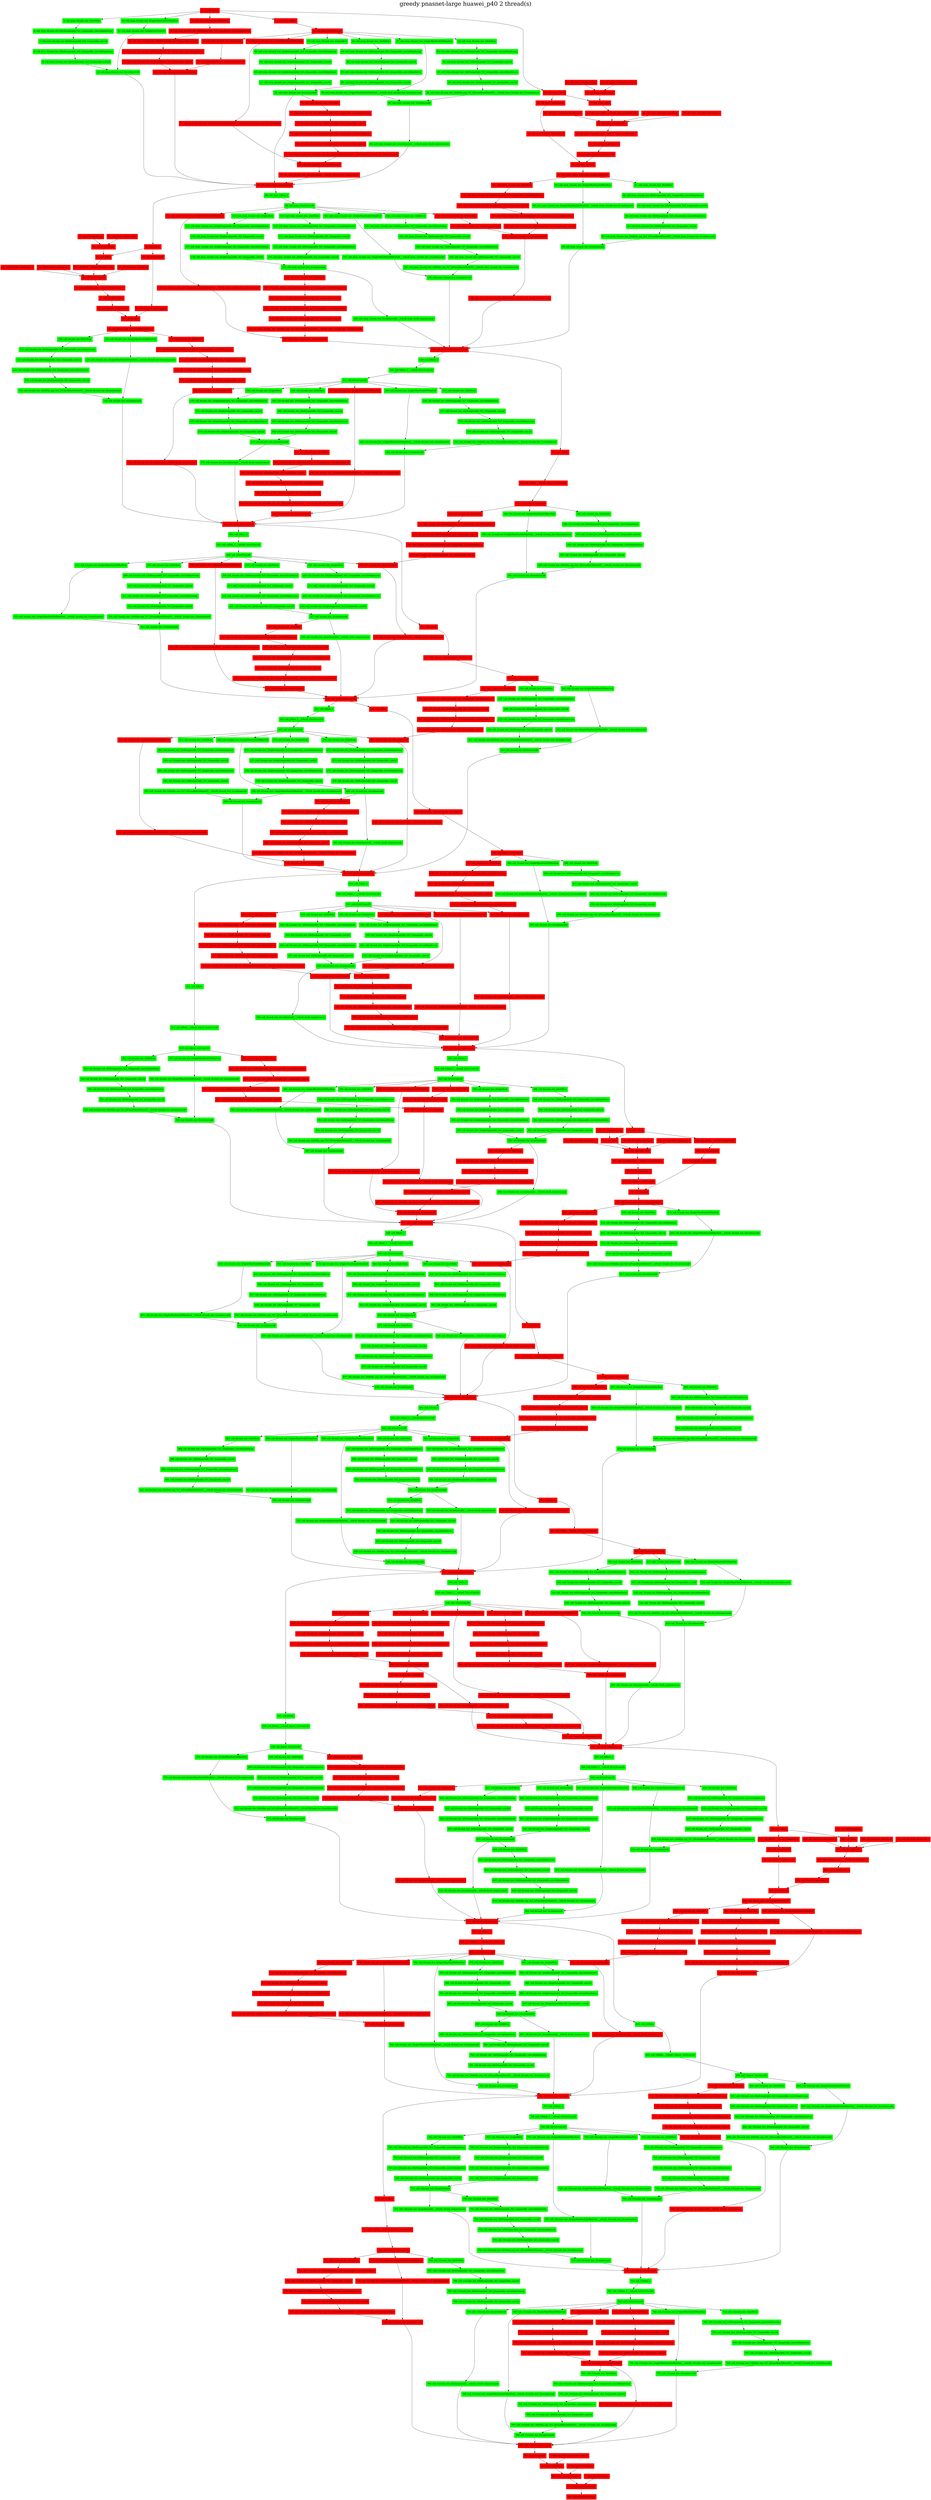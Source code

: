 digraph G {
label     = "greedy pnasnet-large huawei_p40 2 thread(s)"
    labelloc  =  t // t: Place the graph's title on top.
    fontsize  = 40 // Make title stand out by giving a large font size
    fontcolor = black"4: conv0/Conv2D"->"5: cell_stem_0/comb_iter_0/left/Relu";
"4: conv0/Conv2D"->"53: cell_stem_0/comb_iter_4/left/Relu";
"4: conv0/Conv2D"->"15: cell_stem_1/Relu";
"4: conv0/Conv2D"->"10: cell_stem_0/comb_iter_0/right/MaxPool2D/MaxPool";
"4: conv0/Conv2D"->"13: cell_stem_0/Relu";
"4: conv0/Conv2D" [shape=box,style=filled,color=red];
"15: cell_stem_1/Relu"->"17: cell_stem_1/Pad";
"15: cell_stem_1/Relu"->"16: cell_stem_1/AvgPool2D";
"15: cell_stem_1/Relu" [shape=box,style=filled,color=red];
"16: cell_stem_1/AvgPool2D"->"18: cell_stem_1/path1_conv/Conv2D";
"16: cell_stem_1/AvgPool2D" [shape=box,style=filled,color=red];
"18: cell_stem_1/path1_conv/Conv2D"->"21: cell_stem_1/concat";
"18: cell_stem_1/path1_conv/Conv2D" [shape=box,style=filled,color=red];
"23: cell_stem_1/Pad/paddings"->"19: cell_stem_1/Pad_Gather";
"23: cell_stem_1/Pad/paddings" [shape=box,style=filled,color=red];
"22: cell_stem_1/Pad_Gather_Index"->"19: cell_stem_1/Pad_Gather";
"22: cell_stem_1/Pad_Gather_Index" [shape=box,style=filled,color=red];
"19: cell_stem_1/Pad_Gather"->"17: cell_stem_1/Pad";
"19: cell_stem_1/Pad_Gather" [shape=box,style=filled,color=red];
"17: cell_stem_1/Pad"->"20: cell_stem_1/Pad___tr4cell_stem_1/strided_slice";
"17: cell_stem_1/Pad" [shape=box,style=filled,color=red];
"29: cell_stem_1/strided_slice/stack"->"24: cell_stem_1/strided_slice";
"29: cell_stem_1/strided_slice/stack" [shape=box,style=filled,color=red];
"27: cell_stem_1/strided_slice/stack_1"->"24: cell_stem_1/strided_slice";
"27: cell_stem_1/strided_slice/stack_1" [shape=box,style=filled,color=red];
"28: cell_stem_1/strided_slice/stack_2"->"24: cell_stem_1/strided_slice";
"28: cell_stem_1/strided_slice/stack_2" [shape=box,style=filled,color=red];
"20: cell_stem_1/Pad___tr4cell_stem_1/strided_slice"->"24: cell_stem_1/strided_slice";
"20: cell_stem_1/Pad___tr4cell_stem_1/strided_slice" [shape=box,style=filled,color=red];
"24: cell_stem_1/strided_slice"->"30: cell_stem_1/strided_slice___tr4cell_stem_1/AvgPool2D_1";
"24: cell_stem_1/strided_slice" [shape=box,style=filled,color=red];
"30: cell_stem_1/strided_slice___tr4cell_stem_1/AvgPool2D_1"->"31: cell_stem_1/AvgPool2D_1";
"30: cell_stem_1/strided_slice___tr4cell_stem_1/AvgPool2D_1" [shape=box,style=filled,color=red];
"31: cell_stem_1/AvgPool2D_1"->"25: cell_stem_1/path2_conv/Conv2D";
"31: cell_stem_1/AvgPool2D_1" [shape=box,style=filled,color=red];
"25: cell_stem_1/path2_conv/Conv2D"->"21: cell_stem_1/concat";
"25: cell_stem_1/path2_conv/Conv2D" [shape=box,style=filled,color=red];
"21: cell_stem_1/concat"->"26: cell_stem_1/final_path_bn/FusedBatchNormV3";
"21: cell_stem_1/concat" [shape=box,style=filled,color=red];
"26: cell_stem_1/final_path_bn/FusedBatchNormV3"->"61: cell_stem_1/comb_iter_0/left/Relu";
"26: cell_stem_1/final_path_bn/FusedBatchNormV3"->"66: cell_stem_1/comb_iter_0/right/MaxPool2D/MaxPool";
"26: cell_stem_1/final_path_bn/FusedBatchNormV3"->"121: cell_stem_1/comb_iter_4/left/Relu";
"26: cell_stem_1/final_path_bn/FusedBatchNormV3" [shape=box,style=filled,color=red];
"61: cell_stem_1/comb_iter_0/left/Relu"->"62: cell_stem_1/comb_iter_0/left/separable_5x5_1/separable_conv2d/depthwise";
"61: cell_stem_1/comb_iter_0/left/Relu" [shape=box,style=filled,color=green];
"62: cell_stem_1/comb_iter_0/left/separable_5x5_1/separable_conv2d/depthwise"->"63: cell_stem_1/comb_iter_0/left/separable_5x5_1/separable_conv2d";
"62: cell_stem_1/comb_iter_0/left/separable_5x5_1/separable_conv2d/depthwise" [shape=box,style=filled,color=green];
"63: cell_stem_1/comb_iter_0/left/separable_5x5_1/separable_conv2d"->"64: cell_stem_1/comb_iter_0/left/separable_5x5_2/separable_conv2d/depthwise";
"63: cell_stem_1/comb_iter_0/left/separable_5x5_1/separable_conv2d" [shape=box,style=filled,color=green];
"64: cell_stem_1/comb_iter_0/left/separable_5x5_2/separable_conv2d/depthwise"->"65: cell_stem_1/comb_iter_0/left/separable_5x5_2/separable_conv2d";
"64: cell_stem_1/comb_iter_0/left/separable_5x5_2/separable_conv2d/depthwise" [shape=box,style=filled,color=green];
"65: cell_stem_1/comb_iter_0/left/separable_5x5_2/separable_conv2d"->"67: cell_stem_1/comb_iter_0/left/bn_sep_5x5_2/FusedBatchNormV3___tr4cell_stem_1/comb_iter_0/combine/add";
"65: cell_stem_1/comb_iter_0/left/separable_5x5_2/separable_conv2d" [shape=box,style=filled,color=green];
"66: cell_stem_1/comb_iter_0/right/MaxPool2D/MaxPool"->"68: cell_stem_1/comb_iter_0/right/MaxPool2D/MaxPool___tr4cell_stem_1/comb_iter_0/combine/add";
"66: cell_stem_1/comb_iter_0/right/MaxPool2D/MaxPool" [shape=box,style=filled,color=green];
"67: cell_stem_1/comb_iter_0/left/bn_sep_5x5_2/FusedBatchNormV3___tr4cell_stem_1/comb_iter_0/combine/add"->"69: cell_stem_1/comb_iter_0/combine/add";
"67: cell_stem_1/comb_iter_0/left/bn_sep_5x5_2/FusedBatchNormV3___tr4cell_stem_1/comb_iter_0/combine/add" [shape=box,style=filled,color=green];
"68: cell_stem_1/comb_iter_0/right/MaxPool2D/MaxPool___tr4cell_stem_1/comb_iter_0/combine/add"->"69: cell_stem_1/comb_iter_0/combine/add";
"68: cell_stem_1/comb_iter_0/right/MaxPool2D/MaxPool___tr4cell_stem_1/comb_iter_0/combine/add" [shape=box,style=filled,color=green];
"69: cell_stem_1/comb_iter_0/combine/add"->"148: cell_stem_1/cell_output/concat";
"69: cell_stem_1/comb_iter_0/combine/add" [shape=box,style=filled,color=green];
"5: cell_stem_0/comb_iter_0/left/Relu"->"6: cell_stem_0/comb_iter_0/left/separable_5x5_1/separable_conv2d/depthwise";
"5: cell_stem_0/comb_iter_0/left/Relu" [shape=box,style=filled,color=green];
"6: cell_stem_0/comb_iter_0/left/separable_5x5_1/separable_conv2d/depthwise"->"7: cell_stem_0/comb_iter_0/left/separable_5x5_1/separable_conv2d";
"6: cell_stem_0/comb_iter_0/left/separable_5x5_1/separable_conv2d/depthwise" [shape=box,style=filled,color=green];
"7: cell_stem_0/comb_iter_0/left/separable_5x5_1/separable_conv2d"->"8: cell_stem_0/comb_iter_0/left/separable_5x5_2/separable_conv2d/depthwise";
"7: cell_stem_0/comb_iter_0/left/separable_5x5_1/separable_conv2d" [shape=box,style=filled,color=green];
"8: cell_stem_0/comb_iter_0/left/separable_5x5_2/separable_conv2d/depthwise"->"9: cell_stem_0/comb_iter_0/left/separable_5x5_2/separable_conv2d";
"8: cell_stem_0/comb_iter_0/left/separable_5x5_2/separable_conv2d/depthwise" [shape=box,style=filled,color=green];
"9: cell_stem_0/comb_iter_0/left/separable_5x5_2/separable_conv2d"->"12: cell_stem_0/comb_iter_0/combine/add";
"9: cell_stem_0/comb_iter_0/left/separable_5x5_2/separable_conv2d" [shape=box,style=filled,color=green];
"10: cell_stem_0/comb_iter_0/right/MaxPool2D/MaxPool"->"11: cell_stem_0/comb_iter_0/right/1x1/Conv2D";
"10: cell_stem_0/comb_iter_0/right/MaxPool2D/MaxPool" [shape=box,style=filled,color=green];
"11: cell_stem_0/comb_iter_0/right/1x1/Conv2D"->"12: cell_stem_0/comb_iter_0/combine/add";
"11: cell_stem_0/comb_iter_0/right/1x1/Conv2D" [shape=box,style=filled,color=green];
"12: cell_stem_0/comb_iter_0/combine/add"->"80: cell_stem_0/cell_output/concat";
"12: cell_stem_0/comb_iter_0/combine/add" [shape=box,style=filled,color=green];
"13: cell_stem_0/Relu"->"14: cell_stem_0/1x1/Conv2D";
"13: cell_stem_0/Relu" [shape=box,style=filled,color=red];
"14: cell_stem_0/1x1/Conv2D"->"58: cell_stem_0/comb_iter_4/right/Relu";
"14: cell_stem_0/1x1/Conv2D"->"47: cell_stem_0/comb_iter_2/right/Relu";
"14: cell_stem_0/1x1/Conv2D"->"32: cell_stem_0/comb_iter_1/left/Relu";
"14: cell_stem_0/1x1/Conv2D"->"37: cell_stem_0/comb_iter_1/right/MaxPool2D/MaxPool";
"14: cell_stem_0/1x1/Conv2D"->"42: cell_stem_0/comb_iter_2/left/Relu";
"14: cell_stem_0/1x1/Conv2D"->"75: cell_stem_0/comb_iter_3/right/MaxPool2D/MaxPool";
"14: cell_stem_0/1x1/Conv2D" [shape=box,style=filled,color=red];
"32: cell_stem_0/comb_iter_1/left/Relu"->"33: cell_stem_0/comb_iter_1/left/separable_7x7_1/separable_conv2d/depthwise";
"32: cell_stem_0/comb_iter_1/left/Relu" [shape=box,style=filled,color=green];
"33: cell_stem_0/comb_iter_1/left/separable_7x7_1/separable_conv2d/depthwise"->"34: cell_stem_0/comb_iter_1/left/separable_7x7_1/separable_conv2d";
"33: cell_stem_0/comb_iter_1/left/separable_7x7_1/separable_conv2d/depthwise" [shape=box,style=filled,color=green];
"34: cell_stem_0/comb_iter_1/left/separable_7x7_1/separable_conv2d"->"35: cell_stem_0/comb_iter_1/left/separable_7x7_2/separable_conv2d/depthwise";
"34: cell_stem_0/comb_iter_1/left/separable_7x7_1/separable_conv2d" [shape=box,style=filled,color=green];
"35: cell_stem_0/comb_iter_1/left/separable_7x7_2/separable_conv2d/depthwise"->"36: cell_stem_0/comb_iter_1/left/separable_7x7_2/separable_conv2d";
"35: cell_stem_0/comb_iter_1/left/separable_7x7_2/separable_conv2d/depthwise" [shape=box,style=filled,color=green];
"36: cell_stem_0/comb_iter_1/left/separable_7x7_2/separable_conv2d"->"38: cell_stem_0/comb_iter_1/left/bn_sep_7x7_2/FusedBatchNormV3___tr4cell_stem_0/comb_iter_1/combine/add";
"36: cell_stem_0/comb_iter_1/left/separable_7x7_2/separable_conv2d" [shape=box,style=filled,color=green];
"37: cell_stem_0/comb_iter_1/right/MaxPool2D/MaxPool"->"39: cell_stem_0/comb_iter_1/right/MaxPool2D/MaxPool___tr4cell_stem_0/comb_iter_1/combine/add";
"37: cell_stem_0/comb_iter_1/right/MaxPool2D/MaxPool" [shape=box,style=filled,color=green];
"38: cell_stem_0/comb_iter_1/left/bn_sep_7x7_2/FusedBatchNormV3___tr4cell_stem_0/comb_iter_1/combine/add"->"40: cell_stem_0/comb_iter_1/combine/add";
"38: cell_stem_0/comb_iter_1/left/bn_sep_7x7_2/FusedBatchNormV3___tr4cell_stem_0/comb_iter_1/combine/add" [shape=box,style=filled,color=green];
"39: cell_stem_0/comb_iter_1/right/MaxPool2D/MaxPool___tr4cell_stem_0/comb_iter_1/combine/add"->"40: cell_stem_0/comb_iter_1/combine/add";
"39: cell_stem_0/comb_iter_1/right/MaxPool2D/MaxPool___tr4cell_stem_0/comb_iter_1/combine/add" [shape=box,style=filled,color=green];
"40: cell_stem_0/comb_iter_1/combine/add"->"41: cell_stem_0/comb_iter_1/combine/add___tr4cell_stem_0/cell_output/concat";
"40: cell_stem_0/comb_iter_1/combine/add" [shape=box,style=filled,color=green];
"42: cell_stem_0/comb_iter_2/left/Relu"->"43: cell_stem_0/comb_iter_2/left/separable_5x5_1/separable_conv2d/depthwise";
"42: cell_stem_0/comb_iter_2/left/Relu" [shape=box,style=filled,color=green];
"43: cell_stem_0/comb_iter_2/left/separable_5x5_1/separable_conv2d/depthwise"->"44: cell_stem_0/comb_iter_2/left/separable_5x5_1/separable_conv2d";
"43: cell_stem_0/comb_iter_2/left/separable_5x5_1/separable_conv2d/depthwise" [shape=box,style=filled,color=green];
"44: cell_stem_0/comb_iter_2/left/separable_5x5_1/separable_conv2d"->"45: cell_stem_0/comb_iter_2/left/separable_5x5_2/separable_conv2d/depthwise";
"44: cell_stem_0/comb_iter_2/left/separable_5x5_1/separable_conv2d" [shape=box,style=filled,color=green];
"45: cell_stem_0/comb_iter_2/left/separable_5x5_2/separable_conv2d/depthwise"->"46: cell_stem_0/comb_iter_2/left/separable_5x5_2/separable_conv2d";
"45: cell_stem_0/comb_iter_2/left/separable_5x5_2/separable_conv2d/depthwise" [shape=box,style=filled,color=green];
"46: cell_stem_0/comb_iter_2/left/separable_5x5_2/separable_conv2d"->"52: cell_stem_0/comb_iter_2/combine/add";
"46: cell_stem_0/comb_iter_2/left/separable_5x5_2/separable_conv2d" [shape=box,style=filled,color=green];
"47: cell_stem_0/comb_iter_2/right/Relu"->"48: cell_stem_0/comb_iter_2/right/separable_3x3_1/separable_conv2d/depthwise";
"47: cell_stem_0/comb_iter_2/right/Relu" [shape=box,style=filled,color=green];
"48: cell_stem_0/comb_iter_2/right/separable_3x3_1/separable_conv2d/depthwise"->"49: cell_stem_0/comb_iter_2/right/separable_3x3_1/separable_conv2d";
"48: cell_stem_0/comb_iter_2/right/separable_3x3_1/separable_conv2d/depthwise" [shape=box,style=filled,color=green];
"49: cell_stem_0/comb_iter_2/right/separable_3x3_1/separable_conv2d"->"50: cell_stem_0/comb_iter_2/right/separable_3x3_2/separable_conv2d/depthwise";
"49: cell_stem_0/comb_iter_2/right/separable_3x3_1/separable_conv2d" [shape=box,style=filled,color=green];
"50: cell_stem_0/comb_iter_2/right/separable_3x3_2/separable_conv2d/depthwise"->"51: cell_stem_0/comb_iter_2/right/separable_3x3_2/separable_conv2d";
"50: cell_stem_0/comb_iter_2/right/separable_3x3_2/separable_conv2d/depthwise" [shape=box,style=filled,color=green];
"51: cell_stem_0/comb_iter_2/right/separable_3x3_2/separable_conv2d"->"52: cell_stem_0/comb_iter_2/combine/add";
"51: cell_stem_0/comb_iter_2/right/separable_3x3_2/separable_conv2d" [shape=box,style=filled,color=green];
"52: cell_stem_0/comb_iter_2/combine/add"->"70: cell_stem_0/comb_iter_3/left/Relu";
"52: cell_stem_0/comb_iter_2/combine/add"->"80: cell_stem_0/cell_output/concat";
"52: cell_stem_0/comb_iter_2/combine/add" [shape=box,style=filled,color=green];
"70: cell_stem_0/comb_iter_3/left/Relu"->"71: cell_stem_0/comb_iter_3/left/separable_3x3_1/separable_conv2d/depthwise";
"70: cell_stem_0/comb_iter_3/left/Relu" [shape=box,style=filled,color=red];
"71: cell_stem_0/comb_iter_3/left/separable_3x3_1/separable_conv2d/depthwise"->"72: cell_stem_0/comb_iter_3/left/separable_3x3_1/separable_conv2d";
"71: cell_stem_0/comb_iter_3/left/separable_3x3_1/separable_conv2d/depthwise" [shape=box,style=filled,color=red];
"72: cell_stem_0/comb_iter_3/left/separable_3x3_1/separable_conv2d"->"73: cell_stem_0/comb_iter_3/left/separable_3x3_2/separable_conv2d/depthwise";
"72: cell_stem_0/comb_iter_3/left/separable_3x3_1/separable_conv2d" [shape=box,style=filled,color=red];
"73: cell_stem_0/comb_iter_3/left/separable_3x3_2/separable_conv2d/depthwise"->"74: cell_stem_0/comb_iter_3/left/separable_3x3_2/separable_conv2d";
"73: cell_stem_0/comb_iter_3/left/separable_3x3_2/separable_conv2d/depthwise" [shape=box,style=filled,color=red];
"74: cell_stem_0/comb_iter_3/left/separable_3x3_2/separable_conv2d"->"76: cell_stem_0/comb_iter_3/left/bn_sep_3x3_2/FusedBatchNormV3___tr4cell_stem_0/comb_iter_3/combine/add";
"74: cell_stem_0/comb_iter_3/left/separable_3x3_2/separable_conv2d" [shape=box,style=filled,color=red];
"75: cell_stem_0/comb_iter_3/right/MaxPool2D/MaxPool"->"77: cell_stem_0/comb_iter_3/right/MaxPool2D/MaxPool___tr4cell_stem_0/comb_iter_3/combine/add";
"75: cell_stem_0/comb_iter_3/right/MaxPool2D/MaxPool" [shape=box,style=filled,color=red];
"76: cell_stem_0/comb_iter_3/left/bn_sep_3x3_2/FusedBatchNormV3___tr4cell_stem_0/comb_iter_3/combine/add"->"78: cell_stem_0/comb_iter_3/combine/add";
"76: cell_stem_0/comb_iter_3/left/bn_sep_3x3_2/FusedBatchNormV3___tr4cell_stem_0/comb_iter_3/combine/add" [shape=box,style=filled,color=red];
"77: cell_stem_0/comb_iter_3/right/MaxPool2D/MaxPool___tr4cell_stem_0/comb_iter_3/combine/add"->"78: cell_stem_0/comb_iter_3/combine/add";
"77: cell_stem_0/comb_iter_3/right/MaxPool2D/MaxPool___tr4cell_stem_0/comb_iter_3/combine/add" [shape=box,style=filled,color=red];
"78: cell_stem_0/comb_iter_3/combine/add"->"79: cell_stem_0/comb_iter_3/combine/add___tr4cell_stem_0/cell_output/concat";
"78: cell_stem_0/comb_iter_3/combine/add" [shape=box,style=filled,color=red];
"53: cell_stem_0/comb_iter_4/left/Relu"->"54: cell_stem_0/comb_iter_4/left/separable_3x3_1/separable_conv2d/depthwise";
"53: cell_stem_0/comb_iter_4/left/Relu" [shape=box,style=filled,color=red];
"54: cell_stem_0/comb_iter_4/left/separable_3x3_1/separable_conv2d/depthwise"->"55: cell_stem_0/comb_iter_4/left/separable_3x3_1/separable_conv2d";
"54: cell_stem_0/comb_iter_4/left/separable_3x3_1/separable_conv2d/depthwise" [shape=box,style=filled,color=red];
"55: cell_stem_0/comb_iter_4/left/separable_3x3_1/separable_conv2d"->"56: cell_stem_0/comb_iter_4/left/separable_3x3_2/separable_conv2d/depthwise";
"55: cell_stem_0/comb_iter_4/left/separable_3x3_1/separable_conv2d" [shape=box,style=filled,color=red];
"56: cell_stem_0/comb_iter_4/left/separable_3x3_2/separable_conv2d/depthwise"->"57: cell_stem_0/comb_iter_4/left/separable_3x3_2/separable_conv2d";
"56: cell_stem_0/comb_iter_4/left/separable_3x3_2/separable_conv2d/depthwise" [shape=box,style=filled,color=red];
"57: cell_stem_0/comb_iter_4/left/separable_3x3_2/separable_conv2d"->"60: cell_stem_0/comb_iter_4/combine/add";
"57: cell_stem_0/comb_iter_4/left/separable_3x3_2/separable_conv2d" [shape=box,style=filled,color=red];
"58: cell_stem_0/comb_iter_4/right/Relu"->"59: cell_stem_0/comb_iter_4/right/1x1/Conv2D";
"58: cell_stem_0/comb_iter_4/right/Relu" [shape=box,style=filled,color=red];
"59: cell_stem_0/comb_iter_4/right/1x1/Conv2D"->"60: cell_stem_0/comb_iter_4/combine/add";
"59: cell_stem_0/comb_iter_4/right/1x1/Conv2D" [shape=box,style=filled,color=red];
"60: cell_stem_0/comb_iter_4/combine/add"->"80: cell_stem_0/cell_output/concat";
"60: cell_stem_0/comb_iter_4/combine/add" [shape=box,style=filled,color=red];
"41: cell_stem_0/comb_iter_1/combine/add___tr4cell_stem_0/cell_output/concat"->"80: cell_stem_0/cell_output/concat";
"41: cell_stem_0/comb_iter_1/combine/add___tr4cell_stem_0/cell_output/concat" [shape=box,style=filled,color=green];
"79: cell_stem_0/comb_iter_3/combine/add___tr4cell_stem_0/cell_output/concat"->"80: cell_stem_0/cell_output/concat";
"79: cell_stem_0/comb_iter_3/combine/add___tr4cell_stem_0/cell_output/concat" [shape=box,style=filled,color=red];
"80: cell_stem_0/cell_output/concat"->"98: cell_stem_1/Relu_1";
"80: cell_stem_0/cell_output/concat"->"81: cell_0/Relu";
"80: cell_stem_0/cell_output/concat" [shape=box,style=filled,color=red];
"98: cell_stem_1/Relu_1"->"99: cell_stem_1/1x1/Conv2D";
"98: cell_stem_1/Relu_1" [shape=box,style=filled,color=green];
"99: cell_stem_1/1x1/Conv2D"->"109: cell_stem_1/comb_iter_2/left/Relu";
"99: cell_stem_1/1x1/Conv2D"->"114: cell_stem_1/comb_iter_2/right/Relu";
"99: cell_stem_1/1x1/Conv2D"->"100: cell_stem_1/comb_iter_1/left/Relu";
"99: cell_stem_1/1x1/Conv2D"->"105: cell_stem_1/comb_iter_1/right/MaxPool2D/MaxPool";
"99: cell_stem_1/1x1/Conv2D"->"144: cell_stem_1/comb_iter_3/right/MaxPool2D/MaxPool";
"99: cell_stem_1/1x1/Conv2D"->"126: cell_stem_1/comb_iter_4/right/Relu";
"99: cell_stem_1/1x1/Conv2D" [shape=box,style=filled,color=green];
"100: cell_stem_1/comb_iter_1/left/Relu"->"101: cell_stem_1/comb_iter_1/left/separable_7x7_1/separable_conv2d/depthwise";
"100: cell_stem_1/comb_iter_1/left/Relu" [shape=box,style=filled,color=green];
"101: cell_stem_1/comb_iter_1/left/separable_7x7_1/separable_conv2d/depthwise"->"102: cell_stem_1/comb_iter_1/left/separable_7x7_1/separable_conv2d";
"101: cell_stem_1/comb_iter_1/left/separable_7x7_1/separable_conv2d/depthwise" [shape=box,style=filled,color=green];
"102: cell_stem_1/comb_iter_1/left/separable_7x7_1/separable_conv2d"->"103: cell_stem_1/comb_iter_1/left/separable_7x7_2/separable_conv2d/depthwise";
"102: cell_stem_1/comb_iter_1/left/separable_7x7_1/separable_conv2d" [shape=box,style=filled,color=green];
"103: cell_stem_1/comb_iter_1/left/separable_7x7_2/separable_conv2d/depthwise"->"104: cell_stem_1/comb_iter_1/left/separable_7x7_2/separable_conv2d";
"103: cell_stem_1/comb_iter_1/left/separable_7x7_2/separable_conv2d/depthwise" [shape=box,style=filled,color=green];
"104: cell_stem_1/comb_iter_1/left/separable_7x7_2/separable_conv2d"->"106: cell_stem_1/comb_iter_1/left/bn_sep_7x7_2/FusedBatchNormV3___tr4cell_stem_1/comb_iter_1/combine/add";
"104: cell_stem_1/comb_iter_1/left/separable_7x7_2/separable_conv2d" [shape=box,style=filled,color=green];
"105: cell_stem_1/comb_iter_1/right/MaxPool2D/MaxPool"->"107: cell_stem_1/comb_iter_1/right/MaxPool2D/MaxPool___tr4cell_stem_1/comb_iter_1/combine/add";
"105: cell_stem_1/comb_iter_1/right/MaxPool2D/MaxPool" [shape=box,style=filled,color=green];
"106: cell_stem_1/comb_iter_1/left/bn_sep_7x7_2/FusedBatchNormV3___tr4cell_stem_1/comb_iter_1/combine/add"->"108: cell_stem_1/comb_iter_1/combine/add";
"106: cell_stem_1/comb_iter_1/left/bn_sep_7x7_2/FusedBatchNormV3___tr4cell_stem_1/comb_iter_1/combine/add" [shape=box,style=filled,color=green];
"107: cell_stem_1/comb_iter_1/right/MaxPool2D/MaxPool___tr4cell_stem_1/comb_iter_1/combine/add"->"108: cell_stem_1/comb_iter_1/combine/add";
"107: cell_stem_1/comb_iter_1/right/MaxPool2D/MaxPool___tr4cell_stem_1/comb_iter_1/combine/add" [shape=box,style=filled,color=green];
"108: cell_stem_1/comb_iter_1/combine/add"->"148: cell_stem_1/cell_output/concat";
"108: cell_stem_1/comb_iter_1/combine/add" [shape=box,style=filled,color=green];
"109: cell_stem_1/comb_iter_2/left/Relu"->"110: cell_stem_1/comb_iter_2/left/separable_5x5_1/separable_conv2d/depthwise";
"109: cell_stem_1/comb_iter_2/left/Relu" [shape=box,style=filled,color=green];
"110: cell_stem_1/comb_iter_2/left/separable_5x5_1/separable_conv2d/depthwise"->"111: cell_stem_1/comb_iter_2/left/separable_5x5_1/separable_conv2d";
"110: cell_stem_1/comb_iter_2/left/separable_5x5_1/separable_conv2d/depthwise" [shape=box,style=filled,color=green];
"111: cell_stem_1/comb_iter_2/left/separable_5x5_1/separable_conv2d"->"112: cell_stem_1/comb_iter_2/left/separable_5x5_2/separable_conv2d/depthwise";
"111: cell_stem_1/comb_iter_2/left/separable_5x5_1/separable_conv2d" [shape=box,style=filled,color=green];
"112: cell_stem_1/comb_iter_2/left/separable_5x5_2/separable_conv2d/depthwise"->"113: cell_stem_1/comb_iter_2/left/separable_5x5_2/separable_conv2d";
"112: cell_stem_1/comb_iter_2/left/separable_5x5_2/separable_conv2d/depthwise" [shape=box,style=filled,color=green];
"113: cell_stem_1/comb_iter_2/left/separable_5x5_2/separable_conv2d"->"119: cell_stem_1/comb_iter_2/combine/add";
"113: cell_stem_1/comb_iter_2/left/separable_5x5_2/separable_conv2d" [shape=box,style=filled,color=green];
"114: cell_stem_1/comb_iter_2/right/Relu"->"115: cell_stem_1/comb_iter_2/right/separable_3x3_1/separable_conv2d/depthwise";
"114: cell_stem_1/comb_iter_2/right/Relu" [shape=box,style=filled,color=green];
"115: cell_stem_1/comb_iter_2/right/separable_3x3_1/separable_conv2d/depthwise"->"116: cell_stem_1/comb_iter_2/right/separable_3x3_1/separable_conv2d";
"115: cell_stem_1/comb_iter_2/right/separable_3x3_1/separable_conv2d/depthwise" [shape=box,style=filled,color=green];
"116: cell_stem_1/comb_iter_2/right/separable_3x3_1/separable_conv2d"->"117: cell_stem_1/comb_iter_2/right/separable_3x3_2/separable_conv2d/depthwise";
"116: cell_stem_1/comb_iter_2/right/separable_3x3_1/separable_conv2d" [shape=box,style=filled,color=green];
"117: cell_stem_1/comb_iter_2/right/separable_3x3_2/separable_conv2d/depthwise"->"118: cell_stem_1/comb_iter_2/right/separable_3x3_2/separable_conv2d";
"117: cell_stem_1/comb_iter_2/right/separable_3x3_2/separable_conv2d/depthwise" [shape=box,style=filled,color=green];
"118: cell_stem_1/comb_iter_2/right/separable_3x3_2/separable_conv2d"->"119: cell_stem_1/comb_iter_2/combine/add";
"118: cell_stem_1/comb_iter_2/right/separable_3x3_2/separable_conv2d" [shape=box,style=filled,color=green];
"119: cell_stem_1/comb_iter_2/combine/add"->"120: cell_stem_1/comb_iter_2/combine/add___tr4cell_stem_1/cell_output/concat";
"119: cell_stem_1/comb_iter_2/combine/add"->"139: cell_stem_1/comb_iter_3/left/Relu";
"119: cell_stem_1/comb_iter_2/combine/add" [shape=box,style=filled,color=green];
"139: cell_stem_1/comb_iter_3/left/Relu"->"140: cell_stem_1/comb_iter_3/left/separable_3x3_1/separable_conv2d/depthwise";
"139: cell_stem_1/comb_iter_3/left/Relu" [shape=box,style=filled,color=red];
"140: cell_stem_1/comb_iter_3/left/separable_3x3_1/separable_conv2d/depthwise"->"141: cell_stem_1/comb_iter_3/left/separable_3x3_1/separable_conv2d";
"140: cell_stem_1/comb_iter_3/left/separable_3x3_1/separable_conv2d/depthwise" [shape=box,style=filled,color=red];
"141: cell_stem_1/comb_iter_3/left/separable_3x3_1/separable_conv2d"->"142: cell_stem_1/comb_iter_3/left/separable_3x3_2/separable_conv2d/depthwise";
"141: cell_stem_1/comb_iter_3/left/separable_3x3_1/separable_conv2d" [shape=box,style=filled,color=red];
"142: cell_stem_1/comb_iter_3/left/separable_3x3_2/separable_conv2d/depthwise"->"143: cell_stem_1/comb_iter_3/left/separable_3x3_2/separable_conv2d";
"142: cell_stem_1/comb_iter_3/left/separable_3x3_2/separable_conv2d/depthwise" [shape=box,style=filled,color=red];
"143: cell_stem_1/comb_iter_3/left/separable_3x3_2/separable_conv2d"->"145: cell_stem_1/comb_iter_3/left/bn_sep_3x3_2/FusedBatchNormV3___tr4cell_stem_1/comb_iter_3/combine/add";
"143: cell_stem_1/comb_iter_3/left/separable_3x3_2/separable_conv2d" [shape=box,style=filled,color=red];
"144: cell_stem_1/comb_iter_3/right/MaxPool2D/MaxPool"->"146: cell_stem_1/comb_iter_3/right/MaxPool2D/MaxPool___tr4cell_stem_1/comb_iter_3/combine/add";
"144: cell_stem_1/comb_iter_3/right/MaxPool2D/MaxPool" [shape=box,style=filled,color=red];
"145: cell_stem_1/comb_iter_3/left/bn_sep_3x3_2/FusedBatchNormV3___tr4cell_stem_1/comb_iter_3/combine/add"->"147: cell_stem_1/comb_iter_3/combine/add";
"145: cell_stem_1/comb_iter_3/left/bn_sep_3x3_2/FusedBatchNormV3___tr4cell_stem_1/comb_iter_3/combine/add" [shape=box,style=filled,color=red];
"146: cell_stem_1/comb_iter_3/right/MaxPool2D/MaxPool___tr4cell_stem_1/comb_iter_3/combine/add"->"147: cell_stem_1/comb_iter_3/combine/add";
"146: cell_stem_1/comb_iter_3/right/MaxPool2D/MaxPool___tr4cell_stem_1/comb_iter_3/combine/add" [shape=box,style=filled,color=red];
"147: cell_stem_1/comb_iter_3/combine/add"->"148: cell_stem_1/cell_output/concat";
"147: cell_stem_1/comb_iter_3/combine/add" [shape=box,style=filled,color=red];
"121: cell_stem_1/comb_iter_4/left/Relu"->"122: cell_stem_1/comb_iter_4/left/separable_3x3_1/separable_conv2d/depthwise";
"121: cell_stem_1/comb_iter_4/left/Relu" [shape=box,style=filled,color=red];
"122: cell_stem_1/comb_iter_4/left/separable_3x3_1/separable_conv2d/depthwise"->"123: cell_stem_1/comb_iter_4/left/separable_3x3_1/separable_conv2d";
"122: cell_stem_1/comb_iter_4/left/separable_3x3_1/separable_conv2d/depthwise" [shape=box,style=filled,color=red];
"123: cell_stem_1/comb_iter_4/left/separable_3x3_1/separable_conv2d"->"124: cell_stem_1/comb_iter_4/left/separable_3x3_2/separable_conv2d/depthwise";
"123: cell_stem_1/comb_iter_4/left/separable_3x3_1/separable_conv2d" [shape=box,style=filled,color=red];
"124: cell_stem_1/comb_iter_4/left/separable_3x3_2/separable_conv2d/depthwise"->"125: cell_stem_1/comb_iter_4/left/separable_3x3_2/separable_conv2d";
"124: cell_stem_1/comb_iter_4/left/separable_3x3_2/separable_conv2d/depthwise" [shape=box,style=filled,color=red];
"125: cell_stem_1/comb_iter_4/left/separable_3x3_2/separable_conv2d"->"128: cell_stem_1/comb_iter_4/combine/add";
"125: cell_stem_1/comb_iter_4/left/separable_3x3_2/separable_conv2d" [shape=box,style=filled,color=red];
"126: cell_stem_1/comb_iter_4/right/Relu"->"127: cell_stem_1/comb_iter_4/right/1x1/Conv2D";
"126: cell_stem_1/comb_iter_4/right/Relu" [shape=box,style=filled,color=red];
"127: cell_stem_1/comb_iter_4/right/1x1/Conv2D"->"128: cell_stem_1/comb_iter_4/combine/add";
"127: cell_stem_1/comb_iter_4/right/1x1/Conv2D" [shape=box,style=filled,color=red];
"128: cell_stem_1/comb_iter_4/combine/add"->"129: cell_stem_1/comb_iter_4/combine/add___tr4cell_stem_1/cell_output/concat";
"128: cell_stem_1/comb_iter_4/combine/add" [shape=box,style=filled,color=red];
"120: cell_stem_1/comb_iter_2/combine/add___tr4cell_stem_1/cell_output/concat"->"148: cell_stem_1/cell_output/concat";
"120: cell_stem_1/comb_iter_2/combine/add___tr4cell_stem_1/cell_output/concat" [shape=box,style=filled,color=green];
"129: cell_stem_1/comb_iter_4/combine/add___tr4cell_stem_1/cell_output/concat"->"148: cell_stem_1/cell_output/concat";
"129: cell_stem_1/comb_iter_4/combine/add___tr4cell_stem_1/cell_output/concat" [shape=box,style=filled,color=red];
"148: cell_stem_1/cell_output/concat"->"152: cell_1/Relu";
"148: cell_stem_1/cell_output/concat"->"149: cell_0/Relu_1";
"148: cell_stem_1/cell_output/concat" [shape=box,style=filled,color=red];
"152: cell_1/Relu"->"153: cell_1/Relu___tr4cell_1/prev_1x1/Conv2D";
"152: cell_1/Relu" [shape=box,style=filled,color=red];
"153: cell_1/Relu___tr4cell_1/prev_1x1/Conv2D"->"154: cell_1/prev_1x1/Conv2D";
"153: cell_1/Relu___tr4cell_1/prev_1x1/Conv2D" [shape=box,style=filled,color=red];
"154: cell_1/prev_1x1/Conv2D"->"229: cell_1/comb_iter_4/left/Relu";
"154: cell_1/prev_1x1/Conv2D"->"183: cell_1/comb_iter_0/left/Relu";
"154: cell_1/prev_1x1/Conv2D"->"188: cell_1/comb_iter_0/right/MaxPool2D/MaxPool";
"154: cell_1/prev_1x1/Conv2D" [shape=box,style=filled,color=red];
"183: cell_1/comb_iter_0/left/Relu"->"184: cell_1/comb_iter_0/left/separable_5x5_1/separable_conv2d/depthwise";
"183: cell_1/comb_iter_0/left/Relu" [shape=box,style=filled,color=green];
"184: cell_1/comb_iter_0/left/separable_5x5_1/separable_conv2d/depthwise"->"185: cell_1/comb_iter_0/left/separable_5x5_1/separable_conv2d";
"184: cell_1/comb_iter_0/left/separable_5x5_1/separable_conv2d/depthwise" [shape=box,style=filled,color=green];
"185: cell_1/comb_iter_0/left/separable_5x5_1/separable_conv2d"->"186: cell_1/comb_iter_0/left/separable_5x5_2/separable_conv2d/depthwise";
"185: cell_1/comb_iter_0/left/separable_5x5_1/separable_conv2d" [shape=box,style=filled,color=green];
"186: cell_1/comb_iter_0/left/separable_5x5_2/separable_conv2d/depthwise"->"187: cell_1/comb_iter_0/left/separable_5x5_2/separable_conv2d";
"186: cell_1/comb_iter_0/left/separable_5x5_2/separable_conv2d/depthwise" [shape=box,style=filled,color=green];
"187: cell_1/comb_iter_0/left/separable_5x5_2/separable_conv2d"->"189: cell_1/comb_iter_0/left/bn_sep_5x5_2/FusedBatchNormV3___tr4cell_1/comb_iter_0/combine/add";
"187: cell_1/comb_iter_0/left/separable_5x5_2/separable_conv2d" [shape=box,style=filled,color=green];
"188: cell_1/comb_iter_0/right/MaxPool2D/MaxPool"->"190: cell_1/comb_iter_0/right/MaxPool2D/MaxPool___tr4cell_1/comb_iter_0/combine/add";
"188: cell_1/comb_iter_0/right/MaxPool2D/MaxPool" [shape=box,style=filled,color=green];
"189: cell_1/comb_iter_0/left/bn_sep_5x5_2/FusedBatchNormV3___tr4cell_1/comb_iter_0/combine/add"->"191: cell_1/comb_iter_0/combine/add";
"189: cell_1/comb_iter_0/left/bn_sep_5x5_2/FusedBatchNormV3___tr4cell_1/comb_iter_0/combine/add" [shape=box,style=filled,color=green];
"190: cell_1/comb_iter_0/right/MaxPool2D/MaxPool___tr4cell_1/comb_iter_0/combine/add"->"191: cell_1/comb_iter_0/combine/add";
"190: cell_1/comb_iter_0/right/MaxPool2D/MaxPool___tr4cell_1/comb_iter_0/combine/add" [shape=box,style=filled,color=green];
"191: cell_1/comb_iter_0/combine/add"->"254: cell_1/cell_output/concat";
"191: cell_1/comb_iter_0/combine/add" [shape=box,style=filled,color=green];
"81: cell_0/Relu"->"83: cell_0/AvgPool2D";
"81: cell_0/Relu"->"82: cell_0/Pad";
"81: cell_0/Relu" [shape=box,style=filled,color=red];
"83: cell_0/AvgPool2D"->"86: cell_0/path1_conv/Conv2D";
"83: cell_0/AvgPool2D" [shape=box,style=filled,color=red];
"86: cell_0/path1_conv/Conv2D"->"90: cell_0/concat";
"86: cell_0/path1_conv/Conv2D" [shape=box,style=filled,color=red];
"87: cell_0/Pad/paddings"->"84: cell_0/Pad_Gather";
"87: cell_0/Pad/paddings" [shape=box,style=filled,color=red];
"88: cell_0/Pad_Gather_Index"->"84: cell_0/Pad_Gather";
"88: cell_0/Pad_Gather_Index" [shape=box,style=filled,color=red];
"84: cell_0/Pad_Gather"->"82: cell_0/Pad";
"84: cell_0/Pad_Gather" [shape=box,style=filled,color=red];
"82: cell_0/Pad"->"85: cell_0/Pad___tr4cell_0/strided_slice";
"82: cell_0/Pad" [shape=box,style=filled,color=red];
"93: cell_0/strided_slice/stack"->"89: cell_0/strided_slice";
"93: cell_0/strided_slice/stack" [shape=box,style=filled,color=red];
"91: cell_0/strided_slice/stack_1"->"89: cell_0/strided_slice";
"91: cell_0/strided_slice/stack_1" [shape=box,style=filled,color=red];
"92: cell_0/strided_slice/stack_2"->"89: cell_0/strided_slice";
"92: cell_0/strided_slice/stack_2" [shape=box,style=filled,color=red];
"85: cell_0/Pad___tr4cell_0/strided_slice"->"89: cell_0/strided_slice";
"85: cell_0/Pad___tr4cell_0/strided_slice" [shape=box,style=filled,color=red];
"89: cell_0/strided_slice"->"94: cell_0/strided_slice___tr4cell_0/AvgPool2D_1";
"89: cell_0/strided_slice" [shape=box,style=filled,color=red];
"94: cell_0/strided_slice___tr4cell_0/AvgPool2D_1"->"97: cell_0/AvgPool2D_1";
"94: cell_0/strided_slice___tr4cell_0/AvgPool2D_1" [shape=box,style=filled,color=red];
"97: cell_0/AvgPool2D_1"->"95: cell_0/path2_conv/Conv2D";
"97: cell_0/AvgPool2D_1" [shape=box,style=filled,color=red];
"95: cell_0/path2_conv/Conv2D"->"90: cell_0/concat";
"95: cell_0/path2_conv/Conv2D" [shape=box,style=filled,color=red];
"90: cell_0/concat"->"96: cell_0/final_path_bn/FusedBatchNormV3";
"90: cell_0/concat" [shape=box,style=filled,color=red];
"96: cell_0/final_path_bn/FusedBatchNormV3"->"176: cell_0/comb_iter_4/left/Relu";
"96: cell_0/final_path_bn/FusedBatchNormV3"->"130: cell_0/comb_iter_0/left/Relu";
"96: cell_0/final_path_bn/FusedBatchNormV3"->"135: cell_0/comb_iter_0/right/MaxPool2D/MaxPool";
"96: cell_0/final_path_bn/FusedBatchNormV3" [shape=box,style=filled,color=red];
"130: cell_0/comb_iter_0/left/Relu"->"131: cell_0/comb_iter_0/left/separable_5x5_1/separable_conv2d/depthwise";
"130: cell_0/comb_iter_0/left/Relu" [shape=box,style=filled,color=green];
"131: cell_0/comb_iter_0/left/separable_5x5_1/separable_conv2d/depthwise"->"132: cell_0/comb_iter_0/left/separable_5x5_1/separable_conv2d";
"131: cell_0/comb_iter_0/left/separable_5x5_1/separable_conv2d/depthwise" [shape=box,style=filled,color=green];
"132: cell_0/comb_iter_0/left/separable_5x5_1/separable_conv2d"->"133: cell_0/comb_iter_0/left/separable_5x5_2/separable_conv2d/depthwise";
"132: cell_0/comb_iter_0/left/separable_5x5_1/separable_conv2d" [shape=box,style=filled,color=green];
"133: cell_0/comb_iter_0/left/separable_5x5_2/separable_conv2d/depthwise"->"134: cell_0/comb_iter_0/left/separable_5x5_2/separable_conv2d";
"133: cell_0/comb_iter_0/left/separable_5x5_2/separable_conv2d/depthwise" [shape=box,style=filled,color=green];
"134: cell_0/comb_iter_0/left/separable_5x5_2/separable_conv2d"->"136: cell_0/comb_iter_0/left/bn_sep_5x5_2/FusedBatchNormV3___tr4cell_0/comb_iter_0/combine/add";
"134: cell_0/comb_iter_0/left/separable_5x5_2/separable_conv2d" [shape=box,style=filled,color=green];
"135: cell_0/comb_iter_0/right/MaxPool2D/MaxPool"->"137: cell_0/comb_iter_0/right/MaxPool2D/MaxPool___tr4cell_0/comb_iter_0/combine/add";
"135: cell_0/comb_iter_0/right/MaxPool2D/MaxPool" [shape=box,style=filled,color=green];
"136: cell_0/comb_iter_0/left/bn_sep_5x5_2/FusedBatchNormV3___tr4cell_0/comb_iter_0/combine/add"->"138: cell_0/comb_iter_0/combine/add";
"136: cell_0/comb_iter_0/left/bn_sep_5x5_2/FusedBatchNormV3___tr4cell_0/comb_iter_0/combine/add" [shape=box,style=filled,color=green];
"137: cell_0/comb_iter_0/right/MaxPool2D/MaxPool___tr4cell_0/comb_iter_0/combine/add"->"138: cell_0/comb_iter_0/combine/add";
"137: cell_0/comb_iter_0/right/MaxPool2D/MaxPool___tr4cell_0/comb_iter_0/combine/add" [shape=box,style=filled,color=green];
"138: cell_0/comb_iter_0/combine/add"->"201: cell_0/cell_output/concat";
"138: cell_0/comb_iter_0/combine/add" [shape=box,style=filled,color=green];
"149: cell_0/Relu_1"->"150: cell_0/Relu_1___tr4cell_0/1x1/Conv2D";
"149: cell_0/Relu_1" [shape=box,style=filled,color=green];
"150: cell_0/Relu_1___tr4cell_0/1x1/Conv2D"->"151: cell_0/1x1/Conv2D";
"150: cell_0/Relu_1___tr4cell_0/1x1/Conv2D" [shape=box,style=filled,color=green];
"151: cell_0/1x1/Conv2D"->"197: cell_0/comb_iter_3/right/MaxPool2D/MaxPool";
"151: cell_0/1x1/Conv2D"->"164: cell_0/comb_iter_2/left/Relu";
"151: cell_0/1x1/Conv2D"->"169: cell_0/comb_iter_2/right/Relu";
"151: cell_0/1x1/Conv2D"->"181: cell_0/comb_iter_4/combine/add";
"151: cell_0/1x1/Conv2D"->"155: cell_0/comb_iter_1/left/Relu";
"151: cell_0/1x1/Conv2D"->"160: cell_0/comb_iter_1/right/MaxPool2D/MaxPool";
"151: cell_0/1x1/Conv2D" [shape=box,style=filled,color=green];
"155: cell_0/comb_iter_1/left/Relu"->"156: cell_0/comb_iter_1/left/separable_7x7_1/separable_conv2d/depthwise";
"155: cell_0/comb_iter_1/left/Relu" [shape=box,style=filled,color=green];
"156: cell_0/comb_iter_1/left/separable_7x7_1/separable_conv2d/depthwise"->"157: cell_0/comb_iter_1/left/separable_7x7_1/separable_conv2d";
"156: cell_0/comb_iter_1/left/separable_7x7_1/separable_conv2d/depthwise" [shape=box,style=filled,color=green];
"157: cell_0/comb_iter_1/left/separable_7x7_1/separable_conv2d"->"158: cell_0/comb_iter_1/left/separable_7x7_2/separable_conv2d/depthwise";
"157: cell_0/comb_iter_1/left/separable_7x7_1/separable_conv2d" [shape=box,style=filled,color=green];
"158: cell_0/comb_iter_1/left/separable_7x7_2/separable_conv2d/depthwise"->"159: cell_0/comb_iter_1/left/separable_7x7_2/separable_conv2d";
"158: cell_0/comb_iter_1/left/separable_7x7_2/separable_conv2d/depthwise" [shape=box,style=filled,color=green];
"159: cell_0/comb_iter_1/left/separable_7x7_2/separable_conv2d"->"161: cell_0/comb_iter_1/left/bn_sep_7x7_2/FusedBatchNormV3___tr4cell_0/comb_iter_1/combine/add";
"159: cell_0/comb_iter_1/left/separable_7x7_2/separable_conv2d" [shape=box,style=filled,color=green];
"160: cell_0/comb_iter_1/right/MaxPool2D/MaxPool"->"162: cell_0/comb_iter_1/right/MaxPool2D/MaxPool___tr4cell_0/comb_iter_1/combine/add";
"160: cell_0/comb_iter_1/right/MaxPool2D/MaxPool" [shape=box,style=filled,color=green];
"161: cell_0/comb_iter_1/left/bn_sep_7x7_2/FusedBatchNormV3___tr4cell_0/comb_iter_1/combine/add"->"163: cell_0/comb_iter_1/combine/add";
"161: cell_0/comb_iter_1/left/bn_sep_7x7_2/FusedBatchNormV3___tr4cell_0/comb_iter_1/combine/add" [shape=box,style=filled,color=green];
"162: cell_0/comb_iter_1/right/MaxPool2D/MaxPool___tr4cell_0/comb_iter_1/combine/add"->"163: cell_0/comb_iter_1/combine/add";
"162: cell_0/comb_iter_1/right/MaxPool2D/MaxPool___tr4cell_0/comb_iter_1/combine/add" [shape=box,style=filled,color=green];
"163: cell_0/comb_iter_1/combine/add"->"201: cell_0/cell_output/concat";
"163: cell_0/comb_iter_1/combine/add" [shape=box,style=filled,color=green];
"164: cell_0/comb_iter_2/left/Relu"->"165: cell_0/comb_iter_2/left/separable_5x5_1/separable_conv2d/depthwise";
"164: cell_0/comb_iter_2/left/Relu" [shape=box,style=filled,color=green];
"165: cell_0/comb_iter_2/left/separable_5x5_1/separable_conv2d/depthwise"->"166: cell_0/comb_iter_2/left/separable_5x5_1/separable_conv2d";
"165: cell_0/comb_iter_2/left/separable_5x5_1/separable_conv2d/depthwise" [shape=box,style=filled,color=green];
"166: cell_0/comb_iter_2/left/separable_5x5_1/separable_conv2d"->"167: cell_0/comb_iter_2/left/separable_5x5_2/separable_conv2d/depthwise";
"166: cell_0/comb_iter_2/left/separable_5x5_1/separable_conv2d" [shape=box,style=filled,color=green];
"167: cell_0/comb_iter_2/left/separable_5x5_2/separable_conv2d/depthwise"->"168: cell_0/comb_iter_2/left/separable_5x5_2/separable_conv2d";
"167: cell_0/comb_iter_2/left/separable_5x5_2/separable_conv2d/depthwise" [shape=box,style=filled,color=green];
"168: cell_0/comb_iter_2/left/separable_5x5_2/separable_conv2d"->"174: cell_0/comb_iter_2/combine/add";
"168: cell_0/comb_iter_2/left/separable_5x5_2/separable_conv2d" [shape=box,style=filled,color=green];
"169: cell_0/comb_iter_2/right/Relu"->"170: cell_0/comb_iter_2/right/separable_3x3_1/separable_conv2d/depthwise";
"169: cell_0/comb_iter_2/right/Relu" [shape=box,style=filled,color=green];
"170: cell_0/comb_iter_2/right/separable_3x3_1/separable_conv2d/depthwise"->"171: cell_0/comb_iter_2/right/separable_3x3_1/separable_conv2d";
"170: cell_0/comb_iter_2/right/separable_3x3_1/separable_conv2d/depthwise" [shape=box,style=filled,color=green];
"171: cell_0/comb_iter_2/right/separable_3x3_1/separable_conv2d"->"172: cell_0/comb_iter_2/right/separable_3x3_2/separable_conv2d/depthwise";
"171: cell_0/comb_iter_2/right/separable_3x3_1/separable_conv2d" [shape=box,style=filled,color=green];
"172: cell_0/comb_iter_2/right/separable_3x3_2/separable_conv2d/depthwise"->"173: cell_0/comb_iter_2/right/separable_3x3_2/separable_conv2d";
"172: cell_0/comb_iter_2/right/separable_3x3_2/separable_conv2d/depthwise" [shape=box,style=filled,color=green];
"173: cell_0/comb_iter_2/right/separable_3x3_2/separable_conv2d"->"174: cell_0/comb_iter_2/combine/add";
"173: cell_0/comb_iter_2/right/separable_3x3_2/separable_conv2d" [shape=box,style=filled,color=green];
"174: cell_0/comb_iter_2/combine/add"->"175: cell_0/comb_iter_2/combine/add___tr4cell_0/cell_output/concat";
"174: cell_0/comb_iter_2/combine/add"->"192: cell_0/comb_iter_3/left/Relu";
"174: cell_0/comb_iter_2/combine/add" [shape=box,style=filled,color=green];
"192: cell_0/comb_iter_3/left/Relu"->"193: cell_0/comb_iter_3/left/separable_3x3_1/separable_conv2d/depthwise";
"192: cell_0/comb_iter_3/left/Relu" [shape=box,style=filled,color=red];
"193: cell_0/comb_iter_3/left/separable_3x3_1/separable_conv2d/depthwise"->"194: cell_0/comb_iter_3/left/separable_3x3_1/separable_conv2d";
"193: cell_0/comb_iter_3/left/separable_3x3_1/separable_conv2d/depthwise" [shape=box,style=filled,color=red];
"194: cell_0/comb_iter_3/left/separable_3x3_1/separable_conv2d"->"195: cell_0/comb_iter_3/left/separable_3x3_2/separable_conv2d/depthwise";
"194: cell_0/comb_iter_3/left/separable_3x3_1/separable_conv2d" [shape=box,style=filled,color=red];
"195: cell_0/comb_iter_3/left/separable_3x3_2/separable_conv2d/depthwise"->"196: cell_0/comb_iter_3/left/separable_3x3_2/separable_conv2d";
"195: cell_0/comb_iter_3/left/separable_3x3_2/separable_conv2d/depthwise" [shape=box,style=filled,color=red];
"196: cell_0/comb_iter_3/left/separable_3x3_2/separable_conv2d"->"198: cell_0/comb_iter_3/left/bn_sep_3x3_2/FusedBatchNormV3___tr4cell_0/comb_iter_3/combine/add";
"196: cell_0/comb_iter_3/left/separable_3x3_2/separable_conv2d" [shape=box,style=filled,color=red];
"197: cell_0/comb_iter_3/right/MaxPool2D/MaxPool"->"199: cell_0/comb_iter_3/right/MaxPool2D/MaxPool___tr4cell_0/comb_iter_3/combine/add";
"197: cell_0/comb_iter_3/right/MaxPool2D/MaxPool" [shape=box,style=filled,color=red];
"198: cell_0/comb_iter_3/left/bn_sep_3x3_2/FusedBatchNormV3___tr4cell_0/comb_iter_3/combine/add"->"200: cell_0/comb_iter_3/combine/add";
"198: cell_0/comb_iter_3/left/bn_sep_3x3_2/FusedBatchNormV3___tr4cell_0/comb_iter_3/combine/add" [shape=box,style=filled,color=red];
"199: cell_0/comb_iter_3/right/MaxPool2D/MaxPool___tr4cell_0/comb_iter_3/combine/add"->"200: cell_0/comb_iter_3/combine/add";
"199: cell_0/comb_iter_3/right/MaxPool2D/MaxPool___tr4cell_0/comb_iter_3/combine/add" [shape=box,style=filled,color=red];
"200: cell_0/comb_iter_3/combine/add"->"201: cell_0/cell_output/concat";
"200: cell_0/comb_iter_3/combine/add" [shape=box,style=filled,color=red];
"176: cell_0/comb_iter_4/left/Relu"->"177: cell_0/comb_iter_4/left/separable_3x3_1/separable_conv2d/depthwise";
"176: cell_0/comb_iter_4/left/Relu" [shape=box,style=filled,color=red];
"177: cell_0/comb_iter_4/left/separable_3x3_1/separable_conv2d/depthwise"->"178: cell_0/comb_iter_4/left/separable_3x3_1/separable_conv2d";
"177: cell_0/comb_iter_4/left/separable_3x3_1/separable_conv2d/depthwise" [shape=box,style=filled,color=red];
"178: cell_0/comb_iter_4/left/separable_3x3_1/separable_conv2d"->"179: cell_0/comb_iter_4/left/separable_3x3_2/separable_conv2d/depthwise";
"178: cell_0/comb_iter_4/left/separable_3x3_1/separable_conv2d" [shape=box,style=filled,color=red];
"179: cell_0/comb_iter_4/left/separable_3x3_2/separable_conv2d/depthwise"->"180: cell_0/comb_iter_4/left/separable_3x3_2/separable_conv2d";
"179: cell_0/comb_iter_4/left/separable_3x3_2/separable_conv2d/depthwise" [shape=box,style=filled,color=red];
"180: cell_0/comb_iter_4/left/separable_3x3_2/separable_conv2d"->"181: cell_0/comb_iter_4/combine/add";
"180: cell_0/comb_iter_4/left/separable_3x3_2/separable_conv2d" [shape=box,style=filled,color=red];
"181: cell_0/comb_iter_4/combine/add"->"182: cell_0/comb_iter_4/combine/add___tr4cell_0/cell_output/concat";
"181: cell_0/comb_iter_4/combine/add" [shape=box,style=filled,color=red];
"175: cell_0/comb_iter_2/combine/add___tr4cell_0/cell_output/concat"->"201: cell_0/cell_output/concat";
"175: cell_0/comb_iter_2/combine/add___tr4cell_0/cell_output/concat" [shape=box,style=filled,color=green];
"182: cell_0/comb_iter_4/combine/add___tr4cell_0/cell_output/concat"->"201: cell_0/cell_output/concat";
"182: cell_0/comb_iter_4/combine/add___tr4cell_0/cell_output/concat" [shape=box,style=filled,color=red];
"201: cell_0/cell_output/concat"->"202: cell_1/Relu_1";
"201: cell_0/cell_output/concat"->"205: cell_2/Relu";
"201: cell_0/cell_output/concat" [shape=box,style=filled,color=red];
"202: cell_1/Relu_1"->"203: cell_1/Relu_1___tr4cell_1/1x1/Conv2D";
"202: cell_1/Relu_1" [shape=box,style=filled,color=green];
"203: cell_1/Relu_1___tr4cell_1/1x1/Conv2D"->"204: cell_1/1x1/Conv2D";
"203: cell_1/Relu_1___tr4cell_1/1x1/Conv2D" [shape=box,style=filled,color=green];
"204: cell_1/1x1/Conv2D"->"234: cell_1/comb_iter_4/combine/add";
"204: cell_1/1x1/Conv2D"->"222: cell_1/comb_iter_2/right/Relu";
"204: cell_1/1x1/Conv2D"->"213: cell_1/comb_iter_1/right/MaxPool2D/MaxPool";
"204: cell_1/1x1/Conv2D"->"250: cell_1/comb_iter_3/right/MaxPool2D/MaxPool";
"204: cell_1/1x1/Conv2D"->"217: cell_1/comb_iter_2/left/Relu";
"204: cell_1/1x1/Conv2D"->"208: cell_1/comb_iter_1/left/Relu";
"204: cell_1/1x1/Conv2D" [shape=box,style=filled,color=green];
"208: cell_1/comb_iter_1/left/Relu"->"209: cell_1/comb_iter_1/left/separable_7x7_1/separable_conv2d/depthwise";
"208: cell_1/comb_iter_1/left/Relu" [shape=box,style=filled,color=green];
"209: cell_1/comb_iter_1/left/separable_7x7_1/separable_conv2d/depthwise"->"210: cell_1/comb_iter_1/left/separable_7x7_1/separable_conv2d";
"209: cell_1/comb_iter_1/left/separable_7x7_1/separable_conv2d/depthwise" [shape=box,style=filled,color=green];
"210: cell_1/comb_iter_1/left/separable_7x7_1/separable_conv2d"->"211: cell_1/comb_iter_1/left/separable_7x7_2/separable_conv2d/depthwise";
"210: cell_1/comb_iter_1/left/separable_7x7_1/separable_conv2d" [shape=box,style=filled,color=green];
"211: cell_1/comb_iter_1/left/separable_7x7_2/separable_conv2d/depthwise"->"212: cell_1/comb_iter_1/left/separable_7x7_2/separable_conv2d";
"211: cell_1/comb_iter_1/left/separable_7x7_2/separable_conv2d/depthwise" [shape=box,style=filled,color=green];
"212: cell_1/comb_iter_1/left/separable_7x7_2/separable_conv2d"->"214: cell_1/comb_iter_1/left/bn_sep_7x7_2/FusedBatchNormV3___tr4cell_1/comb_iter_1/combine/add";
"212: cell_1/comb_iter_1/left/separable_7x7_2/separable_conv2d" [shape=box,style=filled,color=green];
"213: cell_1/comb_iter_1/right/MaxPool2D/MaxPool"->"215: cell_1/comb_iter_1/right/MaxPool2D/MaxPool___tr4cell_1/comb_iter_1/combine/add";
"213: cell_1/comb_iter_1/right/MaxPool2D/MaxPool" [shape=box,style=filled,color=green];
"214: cell_1/comb_iter_1/left/bn_sep_7x7_2/FusedBatchNormV3___tr4cell_1/comb_iter_1/combine/add"->"216: cell_1/comb_iter_1/combine/add";
"214: cell_1/comb_iter_1/left/bn_sep_7x7_2/FusedBatchNormV3___tr4cell_1/comb_iter_1/combine/add" [shape=box,style=filled,color=green];
"215: cell_1/comb_iter_1/right/MaxPool2D/MaxPool___tr4cell_1/comb_iter_1/combine/add"->"216: cell_1/comb_iter_1/combine/add";
"215: cell_1/comb_iter_1/right/MaxPool2D/MaxPool___tr4cell_1/comb_iter_1/combine/add" [shape=box,style=filled,color=green];
"216: cell_1/comb_iter_1/combine/add"->"254: cell_1/cell_output/concat";
"216: cell_1/comb_iter_1/combine/add" [shape=box,style=filled,color=green];
"217: cell_1/comb_iter_2/left/Relu"->"218: cell_1/comb_iter_2/left/separable_5x5_1/separable_conv2d/depthwise";
"217: cell_1/comb_iter_2/left/Relu" [shape=box,style=filled,color=green];
"218: cell_1/comb_iter_2/left/separable_5x5_1/separable_conv2d/depthwise"->"219: cell_1/comb_iter_2/left/separable_5x5_1/separable_conv2d";
"218: cell_1/comb_iter_2/left/separable_5x5_1/separable_conv2d/depthwise" [shape=box,style=filled,color=green];
"219: cell_1/comb_iter_2/left/separable_5x5_1/separable_conv2d"->"220: cell_1/comb_iter_2/left/separable_5x5_2/separable_conv2d/depthwise";
"219: cell_1/comb_iter_2/left/separable_5x5_1/separable_conv2d" [shape=box,style=filled,color=green];
"220: cell_1/comb_iter_2/left/separable_5x5_2/separable_conv2d/depthwise"->"221: cell_1/comb_iter_2/left/separable_5x5_2/separable_conv2d";
"220: cell_1/comb_iter_2/left/separable_5x5_2/separable_conv2d/depthwise" [shape=box,style=filled,color=green];
"221: cell_1/comb_iter_2/left/separable_5x5_2/separable_conv2d"->"227: cell_1/comb_iter_2/combine/add";
"221: cell_1/comb_iter_2/left/separable_5x5_2/separable_conv2d" [shape=box,style=filled,color=green];
"222: cell_1/comb_iter_2/right/Relu"->"223: cell_1/comb_iter_2/right/separable_3x3_1/separable_conv2d/depthwise";
"222: cell_1/comb_iter_2/right/Relu" [shape=box,style=filled,color=green];
"223: cell_1/comb_iter_2/right/separable_3x3_1/separable_conv2d/depthwise"->"224: cell_1/comb_iter_2/right/separable_3x3_1/separable_conv2d";
"223: cell_1/comb_iter_2/right/separable_3x3_1/separable_conv2d/depthwise" [shape=box,style=filled,color=green];
"224: cell_1/comb_iter_2/right/separable_3x3_1/separable_conv2d"->"225: cell_1/comb_iter_2/right/separable_3x3_2/separable_conv2d/depthwise";
"224: cell_1/comb_iter_2/right/separable_3x3_1/separable_conv2d" [shape=box,style=filled,color=green];
"225: cell_1/comb_iter_2/right/separable_3x3_2/separable_conv2d/depthwise"->"226: cell_1/comb_iter_2/right/separable_3x3_2/separable_conv2d";
"225: cell_1/comb_iter_2/right/separable_3x3_2/separable_conv2d/depthwise" [shape=box,style=filled,color=green];
"226: cell_1/comb_iter_2/right/separable_3x3_2/separable_conv2d"->"227: cell_1/comb_iter_2/combine/add";
"226: cell_1/comb_iter_2/right/separable_3x3_2/separable_conv2d" [shape=box,style=filled,color=green];
"227: cell_1/comb_iter_2/combine/add"->"245: cell_1/comb_iter_3/left/Relu";
"227: cell_1/comb_iter_2/combine/add"->"228: cell_1/comb_iter_2/combine/add___tr4cell_1/cell_output/concat";
"227: cell_1/comb_iter_2/combine/add" [shape=box,style=filled,color=green];
"245: cell_1/comb_iter_3/left/Relu"->"246: cell_1/comb_iter_3/left/separable_3x3_1/separable_conv2d/depthwise";
"245: cell_1/comb_iter_3/left/Relu" [shape=box,style=filled,color=red];
"246: cell_1/comb_iter_3/left/separable_3x3_1/separable_conv2d/depthwise"->"247: cell_1/comb_iter_3/left/separable_3x3_1/separable_conv2d";
"246: cell_1/comb_iter_3/left/separable_3x3_1/separable_conv2d/depthwise" [shape=box,style=filled,color=red];
"247: cell_1/comb_iter_3/left/separable_3x3_1/separable_conv2d"->"248: cell_1/comb_iter_3/left/separable_3x3_2/separable_conv2d/depthwise";
"247: cell_1/comb_iter_3/left/separable_3x3_1/separable_conv2d" [shape=box,style=filled,color=red];
"248: cell_1/comb_iter_3/left/separable_3x3_2/separable_conv2d/depthwise"->"249: cell_1/comb_iter_3/left/separable_3x3_2/separable_conv2d";
"248: cell_1/comb_iter_3/left/separable_3x3_2/separable_conv2d/depthwise" [shape=box,style=filled,color=red];
"249: cell_1/comb_iter_3/left/separable_3x3_2/separable_conv2d"->"251: cell_1/comb_iter_3/left/bn_sep_3x3_2/FusedBatchNormV3___tr4cell_1/comb_iter_3/combine/add";
"249: cell_1/comb_iter_3/left/separable_3x3_2/separable_conv2d" [shape=box,style=filled,color=red];
"250: cell_1/comb_iter_3/right/MaxPool2D/MaxPool"->"252: cell_1/comb_iter_3/right/MaxPool2D/MaxPool___tr4cell_1/comb_iter_3/combine/add";
"250: cell_1/comb_iter_3/right/MaxPool2D/MaxPool" [shape=box,style=filled,color=red];
"251: cell_1/comb_iter_3/left/bn_sep_3x3_2/FusedBatchNormV3___tr4cell_1/comb_iter_3/combine/add"->"253: cell_1/comb_iter_3/combine/add";
"251: cell_1/comb_iter_3/left/bn_sep_3x3_2/FusedBatchNormV3___tr4cell_1/comb_iter_3/combine/add" [shape=box,style=filled,color=red];
"252: cell_1/comb_iter_3/right/MaxPool2D/MaxPool___tr4cell_1/comb_iter_3/combine/add"->"253: cell_1/comb_iter_3/combine/add";
"252: cell_1/comb_iter_3/right/MaxPool2D/MaxPool___tr4cell_1/comb_iter_3/combine/add" [shape=box,style=filled,color=red];
"253: cell_1/comb_iter_3/combine/add"->"254: cell_1/cell_output/concat";
"253: cell_1/comb_iter_3/combine/add" [shape=box,style=filled,color=red];
"229: cell_1/comb_iter_4/left/Relu"->"230: cell_1/comb_iter_4/left/separable_3x3_1/separable_conv2d/depthwise";
"229: cell_1/comb_iter_4/left/Relu" [shape=box,style=filled,color=red];
"230: cell_1/comb_iter_4/left/separable_3x3_1/separable_conv2d/depthwise"->"231: cell_1/comb_iter_4/left/separable_3x3_1/separable_conv2d";
"230: cell_1/comb_iter_4/left/separable_3x3_1/separable_conv2d/depthwise" [shape=box,style=filled,color=red];
"231: cell_1/comb_iter_4/left/separable_3x3_1/separable_conv2d"->"232: cell_1/comb_iter_4/left/separable_3x3_2/separable_conv2d/depthwise";
"231: cell_1/comb_iter_4/left/separable_3x3_1/separable_conv2d" [shape=box,style=filled,color=red];
"232: cell_1/comb_iter_4/left/separable_3x3_2/separable_conv2d/depthwise"->"233: cell_1/comb_iter_4/left/separable_3x3_2/separable_conv2d";
"232: cell_1/comb_iter_4/left/separable_3x3_2/separable_conv2d/depthwise" [shape=box,style=filled,color=red];
"233: cell_1/comb_iter_4/left/separable_3x3_2/separable_conv2d"->"234: cell_1/comb_iter_4/combine/add";
"233: cell_1/comb_iter_4/left/separable_3x3_2/separable_conv2d" [shape=box,style=filled,color=red];
"234: cell_1/comb_iter_4/combine/add"->"235: cell_1/comb_iter_4/combine/add___tr4cell_1/cell_output/concat";
"234: cell_1/comb_iter_4/combine/add" [shape=box,style=filled,color=red];
"228: cell_1/comb_iter_2/combine/add___tr4cell_1/cell_output/concat"->"254: cell_1/cell_output/concat";
"228: cell_1/comb_iter_2/combine/add___tr4cell_1/cell_output/concat" [shape=box,style=filled,color=green];
"235: cell_1/comb_iter_4/combine/add___tr4cell_1/cell_output/concat"->"254: cell_1/cell_output/concat";
"235: cell_1/comb_iter_4/combine/add___tr4cell_1/cell_output/concat" [shape=box,style=filled,color=red];
"254: cell_1/cell_output/concat"->"255: cell_2/Relu_1";
"254: cell_1/cell_output/concat"->"258: cell_3/Relu";
"254: cell_1/cell_output/concat" [shape=box,style=filled,color=red];
"258: cell_3/Relu"->"259: cell_3/Relu___tr4cell_3/prev_1x1/Conv2D";
"258: cell_3/Relu" [shape=box,style=filled,color=red];
"259: cell_3/Relu___tr4cell_3/prev_1x1/Conv2D"->"260: cell_3/prev_1x1/Conv2D";
"259: cell_3/Relu___tr4cell_3/prev_1x1/Conv2D" [shape=box,style=filled,color=red];
"260: cell_3/prev_1x1/Conv2D"->"294: cell_3/comb_iter_0/right/MaxPool2D/MaxPool";
"260: cell_3/prev_1x1/Conv2D"->"335: cell_3/comb_iter_4/left/Relu";
"260: cell_3/prev_1x1/Conv2D"->"289: cell_3/comb_iter_0/left/Relu";
"260: cell_3/prev_1x1/Conv2D" [shape=box,style=filled,color=red];
"289: cell_3/comb_iter_0/left/Relu"->"290: cell_3/comb_iter_0/left/separable_5x5_1/separable_conv2d/depthwise";
"289: cell_3/comb_iter_0/left/Relu" [shape=box,style=filled,color=green];
"290: cell_3/comb_iter_0/left/separable_5x5_1/separable_conv2d/depthwise"->"291: cell_3/comb_iter_0/left/separable_5x5_1/separable_conv2d";
"290: cell_3/comb_iter_0/left/separable_5x5_1/separable_conv2d/depthwise" [shape=box,style=filled,color=green];
"291: cell_3/comb_iter_0/left/separable_5x5_1/separable_conv2d"->"292: cell_3/comb_iter_0/left/separable_5x5_2/separable_conv2d/depthwise";
"291: cell_3/comb_iter_0/left/separable_5x5_1/separable_conv2d" [shape=box,style=filled,color=green];
"292: cell_3/comb_iter_0/left/separable_5x5_2/separable_conv2d/depthwise"->"293: cell_3/comb_iter_0/left/separable_5x5_2/separable_conv2d";
"292: cell_3/comb_iter_0/left/separable_5x5_2/separable_conv2d/depthwise" [shape=box,style=filled,color=green];
"293: cell_3/comb_iter_0/left/separable_5x5_2/separable_conv2d"->"295: cell_3/comb_iter_0/left/bn_sep_5x5_2/FusedBatchNormV3___tr4cell_3/comb_iter_0/combine/add";
"293: cell_3/comb_iter_0/left/separable_5x5_2/separable_conv2d" [shape=box,style=filled,color=green];
"294: cell_3/comb_iter_0/right/MaxPool2D/MaxPool"->"296: cell_3/comb_iter_0/right/MaxPool2D/MaxPool___tr4cell_3/comb_iter_0/combine/add";
"294: cell_3/comb_iter_0/right/MaxPool2D/MaxPool" [shape=box,style=filled,color=green];
"295: cell_3/comb_iter_0/left/bn_sep_5x5_2/FusedBatchNormV3___tr4cell_3/comb_iter_0/combine/add"->"297: cell_3/comb_iter_0/combine/add";
"295: cell_3/comb_iter_0/left/bn_sep_5x5_2/FusedBatchNormV3___tr4cell_3/comb_iter_0/combine/add" [shape=box,style=filled,color=green];
"296: cell_3/comb_iter_0/right/MaxPool2D/MaxPool___tr4cell_3/comb_iter_0/combine/add"->"297: cell_3/comb_iter_0/combine/add";
"296: cell_3/comb_iter_0/right/MaxPool2D/MaxPool___tr4cell_3/comb_iter_0/combine/add" [shape=box,style=filled,color=green];
"297: cell_3/comb_iter_0/combine/add"->"360: cell_3/cell_output/concat";
"297: cell_3/comb_iter_0/combine/add" [shape=box,style=filled,color=green];
"205: cell_2/Relu"->"206: cell_2/Relu___tr4cell_2/prev_1x1/Conv2D";
"205: cell_2/Relu" [shape=box,style=filled,color=red];
"206: cell_2/Relu___tr4cell_2/prev_1x1/Conv2D"->"207: cell_2/prev_1x1/Conv2D";
"206: cell_2/Relu___tr4cell_2/prev_1x1/Conv2D" [shape=box,style=filled,color=red];
"207: cell_2/prev_1x1/Conv2D"->"236: cell_2/comb_iter_0/left/Relu";
"207: cell_2/prev_1x1/Conv2D"->"241: cell_2/comb_iter_0/right/MaxPool2D/MaxPool";
"207: cell_2/prev_1x1/Conv2D"->"282: cell_2/comb_iter_4/left/Relu";
"207: cell_2/prev_1x1/Conv2D" [shape=box,style=filled,color=red];
"236: cell_2/comb_iter_0/left/Relu"->"237: cell_2/comb_iter_0/left/separable_5x5_1/separable_conv2d/depthwise";
"236: cell_2/comb_iter_0/left/Relu" [shape=box,style=filled,color=green];
"237: cell_2/comb_iter_0/left/separable_5x5_1/separable_conv2d/depthwise"->"238: cell_2/comb_iter_0/left/separable_5x5_1/separable_conv2d";
"237: cell_2/comb_iter_0/left/separable_5x5_1/separable_conv2d/depthwise" [shape=box,style=filled,color=green];
"238: cell_2/comb_iter_0/left/separable_5x5_1/separable_conv2d"->"239: cell_2/comb_iter_0/left/separable_5x5_2/separable_conv2d/depthwise";
"238: cell_2/comb_iter_0/left/separable_5x5_1/separable_conv2d" [shape=box,style=filled,color=green];
"239: cell_2/comb_iter_0/left/separable_5x5_2/separable_conv2d/depthwise"->"240: cell_2/comb_iter_0/left/separable_5x5_2/separable_conv2d";
"239: cell_2/comb_iter_0/left/separable_5x5_2/separable_conv2d/depthwise" [shape=box,style=filled,color=green];
"240: cell_2/comb_iter_0/left/separable_5x5_2/separable_conv2d"->"242: cell_2/comb_iter_0/left/bn_sep_5x5_2/FusedBatchNormV3___tr4cell_2/comb_iter_0/combine/add";
"240: cell_2/comb_iter_0/left/separable_5x5_2/separable_conv2d" [shape=box,style=filled,color=green];
"241: cell_2/comb_iter_0/right/MaxPool2D/MaxPool"->"243: cell_2/comb_iter_0/right/MaxPool2D/MaxPool___tr4cell_2/comb_iter_0/combine/add";
"241: cell_2/comb_iter_0/right/MaxPool2D/MaxPool" [shape=box,style=filled,color=green];
"242: cell_2/comb_iter_0/left/bn_sep_5x5_2/FusedBatchNormV3___tr4cell_2/comb_iter_0/combine/add"->"244: cell_2/comb_iter_0/combine/add";
"242: cell_2/comb_iter_0/left/bn_sep_5x5_2/FusedBatchNormV3___tr4cell_2/comb_iter_0/combine/add" [shape=box,style=filled,color=green];
"243: cell_2/comb_iter_0/right/MaxPool2D/MaxPool___tr4cell_2/comb_iter_0/combine/add"->"244: cell_2/comb_iter_0/combine/add";
"243: cell_2/comb_iter_0/right/MaxPool2D/MaxPool___tr4cell_2/comb_iter_0/combine/add" [shape=box,style=filled,color=green];
"244: cell_2/comb_iter_0/combine/add"->"307: cell_2/cell_output/concat";
"244: cell_2/comb_iter_0/combine/add" [shape=box,style=filled,color=green];
"255: cell_2/Relu_1"->"256: cell_2/Relu_1___tr4cell_2/1x1/Conv2D";
"255: cell_2/Relu_1" [shape=box,style=filled,color=green];
"256: cell_2/Relu_1___tr4cell_2/1x1/Conv2D"->"257: cell_2/1x1/Conv2D";
"256: cell_2/Relu_1___tr4cell_2/1x1/Conv2D" [shape=box,style=filled,color=green];
"257: cell_2/1x1/Conv2D"->"270: cell_2/comb_iter_2/left/Relu";
"257: cell_2/1x1/Conv2D"->"266: cell_2/comb_iter_1/right/MaxPool2D/MaxPool";
"257: cell_2/1x1/Conv2D"->"261: cell_2/comb_iter_1/left/Relu";
"257: cell_2/1x1/Conv2D"->"275: cell_2/comb_iter_2/right/Relu";
"257: cell_2/1x1/Conv2D"->"287: cell_2/comb_iter_4/combine/add";
"257: cell_2/1x1/Conv2D"->"303: cell_2/comb_iter_3/right/MaxPool2D/MaxPool";
"257: cell_2/1x1/Conv2D" [shape=box,style=filled,color=green];
"261: cell_2/comb_iter_1/left/Relu"->"262: cell_2/comb_iter_1/left/separable_7x7_1/separable_conv2d/depthwise";
"261: cell_2/comb_iter_1/left/Relu" [shape=box,style=filled,color=green];
"262: cell_2/comb_iter_1/left/separable_7x7_1/separable_conv2d/depthwise"->"263: cell_2/comb_iter_1/left/separable_7x7_1/separable_conv2d";
"262: cell_2/comb_iter_1/left/separable_7x7_1/separable_conv2d/depthwise" [shape=box,style=filled,color=green];
"263: cell_2/comb_iter_1/left/separable_7x7_1/separable_conv2d"->"264: cell_2/comb_iter_1/left/separable_7x7_2/separable_conv2d/depthwise";
"263: cell_2/comb_iter_1/left/separable_7x7_1/separable_conv2d" [shape=box,style=filled,color=green];
"264: cell_2/comb_iter_1/left/separable_7x7_2/separable_conv2d/depthwise"->"265: cell_2/comb_iter_1/left/separable_7x7_2/separable_conv2d";
"264: cell_2/comb_iter_1/left/separable_7x7_2/separable_conv2d/depthwise" [shape=box,style=filled,color=green];
"265: cell_2/comb_iter_1/left/separable_7x7_2/separable_conv2d"->"267: cell_2/comb_iter_1/left/bn_sep_7x7_2/FusedBatchNormV3___tr4cell_2/comb_iter_1/combine/add";
"265: cell_2/comb_iter_1/left/separable_7x7_2/separable_conv2d" [shape=box,style=filled,color=green];
"266: cell_2/comb_iter_1/right/MaxPool2D/MaxPool"->"268: cell_2/comb_iter_1/right/MaxPool2D/MaxPool___tr4cell_2/comb_iter_1/combine/add";
"266: cell_2/comb_iter_1/right/MaxPool2D/MaxPool" [shape=box,style=filled,color=green];
"267: cell_2/comb_iter_1/left/bn_sep_7x7_2/FusedBatchNormV3___tr4cell_2/comb_iter_1/combine/add"->"269: cell_2/comb_iter_1/combine/add";
"267: cell_2/comb_iter_1/left/bn_sep_7x7_2/FusedBatchNormV3___tr4cell_2/comb_iter_1/combine/add" [shape=box,style=filled,color=green];
"268: cell_2/comb_iter_1/right/MaxPool2D/MaxPool___tr4cell_2/comb_iter_1/combine/add"->"269: cell_2/comb_iter_1/combine/add";
"268: cell_2/comb_iter_1/right/MaxPool2D/MaxPool___tr4cell_2/comb_iter_1/combine/add" [shape=box,style=filled,color=green];
"269: cell_2/comb_iter_1/combine/add"->"307: cell_2/cell_output/concat";
"269: cell_2/comb_iter_1/combine/add" [shape=box,style=filled,color=green];
"270: cell_2/comb_iter_2/left/Relu"->"271: cell_2/comb_iter_2/left/separable_5x5_1/separable_conv2d/depthwise";
"270: cell_2/comb_iter_2/left/Relu" [shape=box,style=filled,color=green];
"271: cell_2/comb_iter_2/left/separable_5x5_1/separable_conv2d/depthwise"->"272: cell_2/comb_iter_2/left/separable_5x5_1/separable_conv2d";
"271: cell_2/comb_iter_2/left/separable_5x5_1/separable_conv2d/depthwise" [shape=box,style=filled,color=green];
"272: cell_2/comb_iter_2/left/separable_5x5_1/separable_conv2d"->"273: cell_2/comb_iter_2/left/separable_5x5_2/separable_conv2d/depthwise";
"272: cell_2/comb_iter_2/left/separable_5x5_1/separable_conv2d" [shape=box,style=filled,color=green];
"273: cell_2/comb_iter_2/left/separable_5x5_2/separable_conv2d/depthwise"->"274: cell_2/comb_iter_2/left/separable_5x5_2/separable_conv2d";
"273: cell_2/comb_iter_2/left/separable_5x5_2/separable_conv2d/depthwise" [shape=box,style=filled,color=green];
"274: cell_2/comb_iter_2/left/separable_5x5_2/separable_conv2d"->"280: cell_2/comb_iter_2/combine/add";
"274: cell_2/comb_iter_2/left/separable_5x5_2/separable_conv2d" [shape=box,style=filled,color=green];
"275: cell_2/comb_iter_2/right/Relu"->"276: cell_2/comb_iter_2/right/separable_3x3_1/separable_conv2d/depthwise";
"275: cell_2/comb_iter_2/right/Relu" [shape=box,style=filled,color=green];
"276: cell_2/comb_iter_2/right/separable_3x3_1/separable_conv2d/depthwise"->"277: cell_2/comb_iter_2/right/separable_3x3_1/separable_conv2d";
"276: cell_2/comb_iter_2/right/separable_3x3_1/separable_conv2d/depthwise" [shape=box,style=filled,color=green];
"277: cell_2/comb_iter_2/right/separable_3x3_1/separable_conv2d"->"278: cell_2/comb_iter_2/right/separable_3x3_2/separable_conv2d/depthwise";
"277: cell_2/comb_iter_2/right/separable_3x3_1/separable_conv2d" [shape=box,style=filled,color=green];
"278: cell_2/comb_iter_2/right/separable_3x3_2/separable_conv2d/depthwise"->"279: cell_2/comb_iter_2/right/separable_3x3_2/separable_conv2d";
"278: cell_2/comb_iter_2/right/separable_3x3_2/separable_conv2d/depthwise" [shape=box,style=filled,color=green];
"279: cell_2/comb_iter_2/right/separable_3x3_2/separable_conv2d"->"280: cell_2/comb_iter_2/combine/add";
"279: cell_2/comb_iter_2/right/separable_3x3_2/separable_conv2d" [shape=box,style=filled,color=green];
"280: cell_2/comb_iter_2/combine/add"->"298: cell_2/comb_iter_3/left/Relu";
"280: cell_2/comb_iter_2/combine/add"->"281: cell_2/comb_iter_2/combine/add___tr4cell_2/cell_output/concat";
"280: cell_2/comb_iter_2/combine/add" [shape=box,style=filled,color=green];
"298: cell_2/comb_iter_3/left/Relu"->"299: cell_2/comb_iter_3/left/separable_3x3_1/separable_conv2d/depthwise";
"298: cell_2/comb_iter_3/left/Relu" [shape=box,style=filled,color=red];
"299: cell_2/comb_iter_3/left/separable_3x3_1/separable_conv2d/depthwise"->"300: cell_2/comb_iter_3/left/separable_3x3_1/separable_conv2d";
"299: cell_2/comb_iter_3/left/separable_3x3_1/separable_conv2d/depthwise" [shape=box,style=filled,color=red];
"300: cell_2/comb_iter_3/left/separable_3x3_1/separable_conv2d"->"301: cell_2/comb_iter_3/left/separable_3x3_2/separable_conv2d/depthwise";
"300: cell_2/comb_iter_3/left/separable_3x3_1/separable_conv2d" [shape=box,style=filled,color=red];
"301: cell_2/comb_iter_3/left/separable_3x3_2/separable_conv2d/depthwise"->"302: cell_2/comb_iter_3/left/separable_3x3_2/separable_conv2d";
"301: cell_2/comb_iter_3/left/separable_3x3_2/separable_conv2d/depthwise" [shape=box,style=filled,color=red];
"302: cell_2/comb_iter_3/left/separable_3x3_2/separable_conv2d"->"304: cell_2/comb_iter_3/left/bn_sep_3x3_2/FusedBatchNormV3___tr4cell_2/comb_iter_3/combine/add";
"302: cell_2/comb_iter_3/left/separable_3x3_2/separable_conv2d" [shape=box,style=filled,color=red];
"303: cell_2/comb_iter_3/right/MaxPool2D/MaxPool"->"305: cell_2/comb_iter_3/right/MaxPool2D/MaxPool___tr4cell_2/comb_iter_3/combine/add";
"303: cell_2/comb_iter_3/right/MaxPool2D/MaxPool" [shape=box,style=filled,color=red];
"304: cell_2/comb_iter_3/left/bn_sep_3x3_2/FusedBatchNormV3___tr4cell_2/comb_iter_3/combine/add"->"306: cell_2/comb_iter_3/combine/add";
"304: cell_2/comb_iter_3/left/bn_sep_3x3_2/FusedBatchNormV3___tr4cell_2/comb_iter_3/combine/add" [shape=box,style=filled,color=red];
"305: cell_2/comb_iter_3/right/MaxPool2D/MaxPool___tr4cell_2/comb_iter_3/combine/add"->"306: cell_2/comb_iter_3/combine/add";
"305: cell_2/comb_iter_3/right/MaxPool2D/MaxPool___tr4cell_2/comb_iter_3/combine/add" [shape=box,style=filled,color=red];
"306: cell_2/comb_iter_3/combine/add"->"307: cell_2/cell_output/concat";
"306: cell_2/comb_iter_3/combine/add" [shape=box,style=filled,color=red];
"282: cell_2/comb_iter_4/left/Relu"->"283: cell_2/comb_iter_4/left/separable_3x3_1/separable_conv2d/depthwise";
"282: cell_2/comb_iter_4/left/Relu" [shape=box,style=filled,color=red];
"283: cell_2/comb_iter_4/left/separable_3x3_1/separable_conv2d/depthwise"->"284: cell_2/comb_iter_4/left/separable_3x3_1/separable_conv2d";
"283: cell_2/comb_iter_4/left/separable_3x3_1/separable_conv2d/depthwise" [shape=box,style=filled,color=red];
"284: cell_2/comb_iter_4/left/separable_3x3_1/separable_conv2d"->"285: cell_2/comb_iter_4/left/separable_3x3_2/separable_conv2d/depthwise";
"284: cell_2/comb_iter_4/left/separable_3x3_1/separable_conv2d" [shape=box,style=filled,color=red];
"285: cell_2/comb_iter_4/left/separable_3x3_2/separable_conv2d/depthwise"->"286: cell_2/comb_iter_4/left/separable_3x3_2/separable_conv2d";
"285: cell_2/comb_iter_4/left/separable_3x3_2/separable_conv2d/depthwise" [shape=box,style=filled,color=red];
"286: cell_2/comb_iter_4/left/separable_3x3_2/separable_conv2d"->"287: cell_2/comb_iter_4/combine/add";
"286: cell_2/comb_iter_4/left/separable_3x3_2/separable_conv2d" [shape=box,style=filled,color=red];
"287: cell_2/comb_iter_4/combine/add"->"288: cell_2/comb_iter_4/combine/add___tr4cell_2/cell_output/concat";
"287: cell_2/comb_iter_4/combine/add" [shape=box,style=filled,color=red];
"281: cell_2/comb_iter_2/combine/add___tr4cell_2/cell_output/concat"->"307: cell_2/cell_output/concat";
"281: cell_2/comb_iter_2/combine/add___tr4cell_2/cell_output/concat" [shape=box,style=filled,color=green];
"288: cell_2/comb_iter_4/combine/add___tr4cell_2/cell_output/concat"->"307: cell_2/cell_output/concat";
"288: cell_2/comb_iter_4/combine/add___tr4cell_2/cell_output/concat" [shape=box,style=filled,color=red];
"307: cell_2/cell_output/concat"->"308: cell_3/Relu_1";
"307: cell_2/cell_output/concat"->"311: cell_4/Relu";
"307: cell_2/cell_output/concat" [shape=box,style=filled,color=red];
"308: cell_3/Relu_1"->"309: cell_3/Relu_1___tr4cell_3/1x1/Conv2D";
"308: cell_3/Relu_1" [shape=box,style=filled,color=green];
"309: cell_3/Relu_1___tr4cell_3/1x1/Conv2D"->"310: cell_3/1x1/Conv2D";
"309: cell_3/Relu_1___tr4cell_3/1x1/Conv2D" [shape=box,style=filled,color=green];
"310: cell_3/1x1/Conv2D"->"340: cell_3/comb_iter_4/combine/add";
"310: cell_3/1x1/Conv2D"->"328: cell_3/comb_iter_2/right/Relu";
"310: cell_3/1x1/Conv2D"->"323: cell_3/comb_iter_2/left/Relu";
"310: cell_3/1x1/Conv2D"->"319: cell_3/comb_iter_1/right/MaxPool2D/MaxPool";
"310: cell_3/1x1/Conv2D"->"356: cell_3/comb_iter_3/right/MaxPool2D/MaxPool";
"310: cell_3/1x1/Conv2D"->"314: cell_3/comb_iter_1/left/Relu";
"310: cell_3/1x1/Conv2D" [shape=box,style=filled,color=green];
"314: cell_3/comb_iter_1/left/Relu"->"315: cell_3/comb_iter_1/left/separable_7x7_1/separable_conv2d/depthwise";
"314: cell_3/comb_iter_1/left/Relu" [shape=box,style=filled,color=red];
"315: cell_3/comb_iter_1/left/separable_7x7_1/separable_conv2d/depthwise"->"316: cell_3/comb_iter_1/left/separable_7x7_1/separable_conv2d";
"315: cell_3/comb_iter_1/left/separable_7x7_1/separable_conv2d/depthwise" [shape=box,style=filled,color=red];
"316: cell_3/comb_iter_1/left/separable_7x7_1/separable_conv2d"->"317: cell_3/comb_iter_1/left/separable_7x7_2/separable_conv2d/depthwise";
"316: cell_3/comb_iter_1/left/separable_7x7_1/separable_conv2d" [shape=box,style=filled,color=red];
"317: cell_3/comb_iter_1/left/separable_7x7_2/separable_conv2d/depthwise"->"318: cell_3/comb_iter_1/left/separable_7x7_2/separable_conv2d";
"317: cell_3/comb_iter_1/left/separable_7x7_2/separable_conv2d/depthwise" [shape=box,style=filled,color=red];
"318: cell_3/comb_iter_1/left/separable_7x7_2/separable_conv2d"->"320: cell_3/comb_iter_1/left/bn_sep_7x7_2/FusedBatchNormV3___tr4cell_3/comb_iter_1/combine/add";
"318: cell_3/comb_iter_1/left/separable_7x7_2/separable_conv2d" [shape=box,style=filled,color=red];
"319: cell_3/comb_iter_1/right/MaxPool2D/MaxPool"->"321: cell_3/comb_iter_1/right/MaxPool2D/MaxPool___tr4cell_3/comb_iter_1/combine/add";
"319: cell_3/comb_iter_1/right/MaxPool2D/MaxPool" [shape=box,style=filled,color=red];
"320: cell_3/comb_iter_1/left/bn_sep_7x7_2/FusedBatchNormV3___tr4cell_3/comb_iter_1/combine/add"->"322: cell_3/comb_iter_1/combine/add";
"320: cell_3/comb_iter_1/left/bn_sep_7x7_2/FusedBatchNormV3___tr4cell_3/comb_iter_1/combine/add" [shape=box,style=filled,color=red];
"321: cell_3/comb_iter_1/right/MaxPool2D/MaxPool___tr4cell_3/comb_iter_1/combine/add"->"322: cell_3/comb_iter_1/combine/add";
"321: cell_3/comb_iter_1/right/MaxPool2D/MaxPool___tr4cell_3/comb_iter_1/combine/add" [shape=box,style=filled,color=red];
"322: cell_3/comb_iter_1/combine/add"->"360: cell_3/cell_output/concat";
"322: cell_3/comb_iter_1/combine/add" [shape=box,style=filled,color=red];
"323: cell_3/comb_iter_2/left/Relu"->"324: cell_3/comb_iter_2/left/separable_5x5_1/separable_conv2d/depthwise";
"323: cell_3/comb_iter_2/left/Relu" [shape=box,style=filled,color=green];
"324: cell_3/comb_iter_2/left/separable_5x5_1/separable_conv2d/depthwise"->"325: cell_3/comb_iter_2/left/separable_5x5_1/separable_conv2d";
"324: cell_3/comb_iter_2/left/separable_5x5_1/separable_conv2d/depthwise" [shape=box,style=filled,color=green];
"325: cell_3/comb_iter_2/left/separable_5x5_1/separable_conv2d"->"326: cell_3/comb_iter_2/left/separable_5x5_2/separable_conv2d/depthwise";
"325: cell_3/comb_iter_2/left/separable_5x5_1/separable_conv2d" [shape=box,style=filled,color=green];
"326: cell_3/comb_iter_2/left/separable_5x5_2/separable_conv2d/depthwise"->"327: cell_3/comb_iter_2/left/separable_5x5_2/separable_conv2d";
"326: cell_3/comb_iter_2/left/separable_5x5_2/separable_conv2d/depthwise" [shape=box,style=filled,color=green];
"327: cell_3/comb_iter_2/left/separable_5x5_2/separable_conv2d"->"333: cell_3/comb_iter_2/combine/add";
"327: cell_3/comb_iter_2/left/separable_5x5_2/separable_conv2d" [shape=box,style=filled,color=green];
"328: cell_3/comb_iter_2/right/Relu"->"329: cell_3/comb_iter_2/right/separable_3x3_1/separable_conv2d/depthwise";
"328: cell_3/comb_iter_2/right/Relu" [shape=box,style=filled,color=green];
"329: cell_3/comb_iter_2/right/separable_3x3_1/separable_conv2d/depthwise"->"330: cell_3/comb_iter_2/right/separable_3x3_1/separable_conv2d";
"329: cell_3/comb_iter_2/right/separable_3x3_1/separable_conv2d/depthwise" [shape=box,style=filled,color=green];
"330: cell_3/comb_iter_2/right/separable_3x3_1/separable_conv2d"->"331: cell_3/comb_iter_2/right/separable_3x3_2/separable_conv2d/depthwise";
"330: cell_3/comb_iter_2/right/separable_3x3_1/separable_conv2d" [shape=box,style=filled,color=green];
"331: cell_3/comb_iter_2/right/separable_3x3_2/separable_conv2d/depthwise"->"332: cell_3/comb_iter_2/right/separable_3x3_2/separable_conv2d";
"331: cell_3/comb_iter_2/right/separable_3x3_2/separable_conv2d/depthwise" [shape=box,style=filled,color=green];
"332: cell_3/comb_iter_2/right/separable_3x3_2/separable_conv2d"->"333: cell_3/comb_iter_2/combine/add";
"332: cell_3/comb_iter_2/right/separable_3x3_2/separable_conv2d" [shape=box,style=filled,color=green];
"333: cell_3/comb_iter_2/combine/add"->"351: cell_3/comb_iter_3/left/Relu";
"333: cell_3/comb_iter_2/combine/add"->"334: cell_3/comb_iter_2/combine/add___tr4cell_3/cell_output/concat";
"333: cell_3/comb_iter_2/combine/add" [shape=box,style=filled,color=green];
"351: cell_3/comb_iter_3/left/Relu"->"352: cell_3/comb_iter_3/left/separable_3x3_1/separable_conv2d/depthwise";
"351: cell_3/comb_iter_3/left/Relu" [shape=box,style=filled,color=red];
"352: cell_3/comb_iter_3/left/separable_3x3_1/separable_conv2d/depthwise"->"353: cell_3/comb_iter_3/left/separable_3x3_1/separable_conv2d";
"352: cell_3/comb_iter_3/left/separable_3x3_1/separable_conv2d/depthwise" [shape=box,style=filled,color=red];
"353: cell_3/comb_iter_3/left/separable_3x3_1/separable_conv2d"->"354: cell_3/comb_iter_3/left/separable_3x3_2/separable_conv2d/depthwise";
"353: cell_3/comb_iter_3/left/separable_3x3_1/separable_conv2d" [shape=box,style=filled,color=red];
"354: cell_3/comb_iter_3/left/separable_3x3_2/separable_conv2d/depthwise"->"355: cell_3/comb_iter_3/left/separable_3x3_2/separable_conv2d";
"354: cell_3/comb_iter_3/left/separable_3x3_2/separable_conv2d/depthwise" [shape=box,style=filled,color=red];
"355: cell_3/comb_iter_3/left/separable_3x3_2/separable_conv2d"->"357: cell_3/comb_iter_3/left/bn_sep_3x3_2/FusedBatchNormV3___tr4cell_3/comb_iter_3/combine/add";
"355: cell_3/comb_iter_3/left/separable_3x3_2/separable_conv2d" [shape=box,style=filled,color=red];
"356: cell_3/comb_iter_3/right/MaxPool2D/MaxPool"->"358: cell_3/comb_iter_3/right/MaxPool2D/MaxPool___tr4cell_3/comb_iter_3/combine/add";
"356: cell_3/comb_iter_3/right/MaxPool2D/MaxPool" [shape=box,style=filled,color=red];
"357: cell_3/comb_iter_3/left/bn_sep_3x3_2/FusedBatchNormV3___tr4cell_3/comb_iter_3/combine/add"->"359: cell_3/comb_iter_3/combine/add";
"357: cell_3/comb_iter_3/left/bn_sep_3x3_2/FusedBatchNormV3___tr4cell_3/comb_iter_3/combine/add" [shape=box,style=filled,color=red];
"358: cell_3/comb_iter_3/right/MaxPool2D/MaxPool___tr4cell_3/comb_iter_3/combine/add"->"359: cell_3/comb_iter_3/combine/add";
"358: cell_3/comb_iter_3/right/MaxPool2D/MaxPool___tr4cell_3/comb_iter_3/combine/add" [shape=box,style=filled,color=red];
"359: cell_3/comb_iter_3/combine/add"->"360: cell_3/cell_output/concat";
"359: cell_3/comb_iter_3/combine/add" [shape=box,style=filled,color=red];
"335: cell_3/comb_iter_4/left/Relu"->"336: cell_3/comb_iter_4/left/separable_3x3_1/separable_conv2d/depthwise";
"335: cell_3/comb_iter_4/left/Relu" [shape=box,style=filled,color=red];
"336: cell_3/comb_iter_4/left/separable_3x3_1/separable_conv2d/depthwise"->"337: cell_3/comb_iter_4/left/separable_3x3_1/separable_conv2d";
"336: cell_3/comb_iter_4/left/separable_3x3_1/separable_conv2d/depthwise" [shape=box,style=filled,color=red];
"337: cell_3/comb_iter_4/left/separable_3x3_1/separable_conv2d"->"338: cell_3/comb_iter_4/left/separable_3x3_2/separable_conv2d/depthwise";
"337: cell_3/comb_iter_4/left/separable_3x3_1/separable_conv2d" [shape=box,style=filled,color=red];
"338: cell_3/comb_iter_4/left/separable_3x3_2/separable_conv2d/depthwise"->"339: cell_3/comb_iter_4/left/separable_3x3_2/separable_conv2d";
"338: cell_3/comb_iter_4/left/separable_3x3_2/separable_conv2d/depthwise" [shape=box,style=filled,color=red];
"339: cell_3/comb_iter_4/left/separable_3x3_2/separable_conv2d"->"340: cell_3/comb_iter_4/combine/add";
"339: cell_3/comb_iter_4/left/separable_3x3_2/separable_conv2d" [shape=box,style=filled,color=red];
"340: cell_3/comb_iter_4/combine/add"->"341: cell_3/comb_iter_4/combine/add___tr4cell_3/cell_output/concat";
"340: cell_3/comb_iter_4/combine/add" [shape=box,style=filled,color=red];
"334: cell_3/comb_iter_2/combine/add___tr4cell_3/cell_output/concat"->"360: cell_3/cell_output/concat";
"334: cell_3/comb_iter_2/combine/add___tr4cell_3/cell_output/concat" [shape=box,style=filled,color=green];
"341: cell_3/comb_iter_4/combine/add___tr4cell_3/cell_output/concat"->"360: cell_3/cell_output/concat";
"341: cell_3/comb_iter_4/combine/add___tr4cell_3/cell_output/concat" [shape=box,style=filled,color=red];
"360: cell_3/cell_output/concat"->"364: cell_5/Relu";
"360: cell_3/cell_output/concat"->"361: cell_4/Relu_1";
"360: cell_3/cell_output/concat" [shape=box,style=filled,color=red];
"364: cell_5/Relu"->"366: cell_5/Relu___tr4cell_5/AvgPool2D";
"364: cell_5/Relu"->"365: cell_5/Pad";
"364: cell_5/Relu" [shape=box,style=filled,color=red];
"366: cell_5/Relu___tr4cell_5/AvgPool2D"->"369: cell_5/AvgPool2D";
"366: cell_5/Relu___tr4cell_5/AvgPool2D" [shape=box,style=filled,color=red];
"369: cell_5/AvgPool2D"->"374: cell_5/path1_conv/Conv2D";
"369: cell_5/AvgPool2D" [shape=box,style=filled,color=red];
"374: cell_5/path1_conv/Conv2D"->"376: cell_5/concat";
"374: cell_5/path1_conv/Conv2D" [shape=box,style=filled,color=red];
"367: cell_5/Pad/paddings"->"365: cell_5/Pad";
"367: cell_5/Pad/paddings" [shape=box,style=filled,color=red];
"365: cell_5/Pad"->"368: cell_5/strided_slice";
"365: cell_5/Pad" [shape=box,style=filled,color=red];
"372: cell_5/strided_slice/stack"->"368: cell_5/strided_slice";
"372: cell_5/strided_slice/stack" [shape=box,style=filled,color=red];
"371: cell_5/strided_slice/stack_1"->"368: cell_5/strided_slice";
"371: cell_5/strided_slice/stack_1" [shape=box,style=filled,color=red];
"370: cell_5/strided_slice/stack_2"->"368: cell_5/strided_slice";
"370: cell_5/strided_slice/stack_2" [shape=box,style=filled,color=red];
"368: cell_5/strided_slice"->"373: cell_5/strided_slice___tr4cell_5/AvgPool2D_1";
"368: cell_5/strided_slice" [shape=box,style=filled,color=red];
"373: cell_5/strided_slice___tr4cell_5/AvgPool2D_1"->"375: cell_5/AvgPool2D_1";
"373: cell_5/strided_slice___tr4cell_5/AvgPool2D_1" [shape=box,style=filled,color=red];
"375: cell_5/AvgPool2D_1"->"377: cell_5/path2_conv/Conv2D";
"375: cell_5/AvgPool2D_1" [shape=box,style=filled,color=red];
"377: cell_5/path2_conv/Conv2D"->"376: cell_5/concat";
"377: cell_5/path2_conv/Conv2D" [shape=box,style=filled,color=red];
"376: cell_5/concat"->"378: cell_5/final_path_bn/FusedBatchNormV3";
"376: cell_5/concat" [shape=box,style=filled,color=red];
"378: cell_5/final_path_bn/FusedBatchNormV3"->"409: cell_5/comb_iter_0/left/Relu";
"378: cell_5/final_path_bn/FusedBatchNormV3"->"414: cell_5/comb_iter_0/right/MaxPool2D/MaxPool";
"378: cell_5/final_path_bn/FusedBatchNormV3"->"455: cell_5/comb_iter_4/left/Relu";
"378: cell_5/final_path_bn/FusedBatchNormV3" [shape=box,style=filled,color=red];
"409: cell_5/comb_iter_0/left/Relu"->"410: cell_5/comb_iter_0/left/separable_5x5_1/separable_conv2d/depthwise";
"409: cell_5/comb_iter_0/left/Relu" [shape=box,style=filled,color=green];
"410: cell_5/comb_iter_0/left/separable_5x5_1/separable_conv2d/depthwise"->"411: cell_5/comb_iter_0/left/separable_5x5_1/separable_conv2d";
"410: cell_5/comb_iter_0/left/separable_5x5_1/separable_conv2d/depthwise" [shape=box,style=filled,color=green];
"411: cell_5/comb_iter_0/left/separable_5x5_1/separable_conv2d"->"412: cell_5/comb_iter_0/left/separable_5x5_2/separable_conv2d/depthwise";
"411: cell_5/comb_iter_0/left/separable_5x5_1/separable_conv2d" [shape=box,style=filled,color=green];
"412: cell_5/comb_iter_0/left/separable_5x5_2/separable_conv2d/depthwise"->"413: cell_5/comb_iter_0/left/separable_5x5_2/separable_conv2d";
"412: cell_5/comb_iter_0/left/separable_5x5_2/separable_conv2d/depthwise" [shape=box,style=filled,color=green];
"413: cell_5/comb_iter_0/left/separable_5x5_2/separable_conv2d"->"415: cell_5/comb_iter_0/left/bn_sep_5x5_2/FusedBatchNormV3___tr4cell_5/comb_iter_0/combine/add";
"413: cell_5/comb_iter_0/left/separable_5x5_2/separable_conv2d" [shape=box,style=filled,color=green];
"414: cell_5/comb_iter_0/right/MaxPool2D/MaxPool"->"416: cell_5/comb_iter_0/right/MaxPool2D/MaxPool___tr4cell_5/comb_iter_0/combine/add";
"414: cell_5/comb_iter_0/right/MaxPool2D/MaxPool" [shape=box,style=filled,color=green];
"415: cell_5/comb_iter_0/left/bn_sep_5x5_2/FusedBatchNormV3___tr4cell_5/comb_iter_0/combine/add"->"417: cell_5/comb_iter_0/combine/add";
"415: cell_5/comb_iter_0/left/bn_sep_5x5_2/FusedBatchNormV3___tr4cell_5/comb_iter_0/combine/add" [shape=box,style=filled,color=green];
"416: cell_5/comb_iter_0/right/MaxPool2D/MaxPool___tr4cell_5/comb_iter_0/combine/add"->"417: cell_5/comb_iter_0/combine/add";
"416: cell_5/comb_iter_0/right/MaxPool2D/MaxPool___tr4cell_5/comb_iter_0/combine/add" [shape=box,style=filled,color=green];
"417: cell_5/comb_iter_0/combine/add"->"480: cell_5/cell_output/concat";
"417: cell_5/comb_iter_0/combine/add" [shape=box,style=filled,color=green];
"311: cell_4/Relu"->"312: cell_4/Relu___tr4cell_4/prev_1x1/Conv2D";
"311: cell_4/Relu" [shape=box,style=filled,color=green];
"312: cell_4/Relu___tr4cell_4/prev_1x1/Conv2D"->"313: cell_4/prev_1x1/Conv2D";
"312: cell_4/Relu___tr4cell_4/prev_1x1/Conv2D" [shape=box,style=filled,color=green];
"313: cell_4/prev_1x1/Conv2D"->"347: cell_4/comb_iter_0/right/MaxPool2D/MaxPool";
"313: cell_4/prev_1x1/Conv2D"->"342: cell_4/comb_iter_0/left/Relu";
"313: cell_4/prev_1x1/Conv2D"->"400: cell_4/comb_iter_4/left/Relu";
"313: cell_4/prev_1x1/Conv2D" [shape=box,style=filled,color=green];
"342: cell_4/comb_iter_0/left/Relu"->"343: cell_4/comb_iter_0/left/separable_5x5_1/separable_conv2d/depthwise";
"342: cell_4/comb_iter_0/left/Relu" [shape=box,style=filled,color=green];
"343: cell_4/comb_iter_0/left/separable_5x5_1/separable_conv2d/depthwise"->"344: cell_4/comb_iter_0/left/separable_5x5_1/separable_conv2d";
"343: cell_4/comb_iter_0/left/separable_5x5_1/separable_conv2d/depthwise" [shape=box,style=filled,color=green];
"344: cell_4/comb_iter_0/left/separable_5x5_1/separable_conv2d"->"345: cell_4/comb_iter_0/left/separable_5x5_2/separable_conv2d/depthwise";
"344: cell_4/comb_iter_0/left/separable_5x5_1/separable_conv2d" [shape=box,style=filled,color=green];
"345: cell_4/comb_iter_0/left/separable_5x5_2/separable_conv2d/depthwise"->"346: cell_4/comb_iter_0/left/separable_5x5_2/separable_conv2d";
"345: cell_4/comb_iter_0/left/separable_5x5_2/separable_conv2d/depthwise" [shape=box,style=filled,color=green];
"346: cell_4/comb_iter_0/left/separable_5x5_2/separable_conv2d"->"348: cell_4/comb_iter_0/left/bn_sep_5x5_2/FusedBatchNormV3___tr4cell_4/comb_iter_0/combine/add";
"346: cell_4/comb_iter_0/left/separable_5x5_2/separable_conv2d" [shape=box,style=filled,color=green];
"347: cell_4/comb_iter_0/right/MaxPool2D/MaxPool"->"349: cell_4/comb_iter_0/right/MaxPool2D/MaxPool___tr4cell_4/comb_iter_0/combine/add";
"347: cell_4/comb_iter_0/right/MaxPool2D/MaxPool" [shape=box,style=filled,color=green];
"348: cell_4/comb_iter_0/left/bn_sep_5x5_2/FusedBatchNormV3___tr4cell_4/comb_iter_0/combine/add"->"350: cell_4/comb_iter_0/combine/add";
"348: cell_4/comb_iter_0/left/bn_sep_5x5_2/FusedBatchNormV3___tr4cell_4/comb_iter_0/combine/add" [shape=box,style=filled,color=green];
"349: cell_4/comb_iter_0/right/MaxPool2D/MaxPool___tr4cell_4/comb_iter_0/combine/add"->"350: cell_4/comb_iter_0/combine/add";
"349: cell_4/comb_iter_0/right/MaxPool2D/MaxPool___tr4cell_4/comb_iter_0/combine/add" [shape=box,style=filled,color=green];
"350: cell_4/comb_iter_0/combine/add"->"427: cell_4/cell_output/concat";
"350: cell_4/comb_iter_0/combine/add" [shape=box,style=filled,color=green];
"361: cell_4/Relu_1"->"362: cell_4/Relu_1___tr4cell_4/1x1/Conv2D";
"361: cell_4/Relu_1" [shape=box,style=filled,color=green];
"362: cell_4/Relu_1___tr4cell_4/1x1/Conv2D"->"363: cell_4/1x1/Conv2D";
"362: cell_4/Relu_1___tr4cell_4/1x1/Conv2D" [shape=box,style=filled,color=green];
"363: cell_4/1x1/Conv2D"->"388: cell_4/comb_iter_2/left/Relu";
"363: cell_4/1x1/Conv2D"->"423: cell_4/comb_iter_3/right/MaxPool2D/MaxPool";
"363: cell_4/1x1/Conv2D"->"384: cell_4/comb_iter_1/right/MaxPool2D/MaxPool";
"363: cell_4/1x1/Conv2D"->"393: cell_4/comb_iter_2/right/Relu";
"363: cell_4/1x1/Conv2D"->"405: cell_4/comb_iter_4/right/Relu";
"363: cell_4/1x1/Conv2D"->"379: cell_4/comb_iter_1/left/Relu";
"363: cell_4/1x1/Conv2D" [shape=box,style=filled,color=green];
"379: cell_4/comb_iter_1/left/Relu"->"380: cell_4/comb_iter_1/left/separable_7x7_1/separable_conv2d/depthwise";
"379: cell_4/comb_iter_1/left/Relu" [shape=box,style=filled,color=green];
"380: cell_4/comb_iter_1/left/separable_7x7_1/separable_conv2d/depthwise"->"381: cell_4/comb_iter_1/left/separable_7x7_1/separable_conv2d";
"380: cell_4/comb_iter_1/left/separable_7x7_1/separable_conv2d/depthwise" [shape=box,style=filled,color=green];
"381: cell_4/comb_iter_1/left/separable_7x7_1/separable_conv2d"->"382: cell_4/comb_iter_1/left/separable_7x7_2/separable_conv2d/depthwise";
"381: cell_4/comb_iter_1/left/separable_7x7_1/separable_conv2d" [shape=box,style=filled,color=green];
"382: cell_4/comb_iter_1/left/separable_7x7_2/separable_conv2d/depthwise"->"383: cell_4/comb_iter_1/left/separable_7x7_2/separable_conv2d";
"382: cell_4/comb_iter_1/left/separable_7x7_2/separable_conv2d/depthwise" [shape=box,style=filled,color=green];
"383: cell_4/comb_iter_1/left/separable_7x7_2/separable_conv2d"->"385: cell_4/comb_iter_1/left/bn_sep_7x7_2/FusedBatchNormV3___tr4cell_4/comb_iter_1/combine/add";
"383: cell_4/comb_iter_1/left/separable_7x7_2/separable_conv2d" [shape=box,style=filled,color=green];
"384: cell_4/comb_iter_1/right/MaxPool2D/MaxPool"->"386: cell_4/comb_iter_1/right/MaxPool2D/MaxPool___tr4cell_4/comb_iter_1/combine/add";
"384: cell_4/comb_iter_1/right/MaxPool2D/MaxPool" [shape=box,style=filled,color=green];
"385: cell_4/comb_iter_1/left/bn_sep_7x7_2/FusedBatchNormV3___tr4cell_4/comb_iter_1/combine/add"->"387: cell_4/comb_iter_1/combine/add";
"385: cell_4/comb_iter_1/left/bn_sep_7x7_2/FusedBatchNormV3___tr4cell_4/comb_iter_1/combine/add" [shape=box,style=filled,color=green];
"386: cell_4/comb_iter_1/right/MaxPool2D/MaxPool___tr4cell_4/comb_iter_1/combine/add"->"387: cell_4/comb_iter_1/combine/add";
"386: cell_4/comb_iter_1/right/MaxPool2D/MaxPool___tr4cell_4/comb_iter_1/combine/add" [shape=box,style=filled,color=green];
"387: cell_4/comb_iter_1/combine/add"->"427: cell_4/cell_output/concat";
"387: cell_4/comb_iter_1/combine/add" [shape=box,style=filled,color=green];
"388: cell_4/comb_iter_2/left/Relu"->"389: cell_4/comb_iter_2/left/separable_5x5_1/separable_conv2d/depthwise";
"388: cell_4/comb_iter_2/left/Relu" [shape=box,style=filled,color=green];
"389: cell_4/comb_iter_2/left/separable_5x5_1/separable_conv2d/depthwise"->"390: cell_4/comb_iter_2/left/separable_5x5_1/separable_conv2d";
"389: cell_4/comb_iter_2/left/separable_5x5_1/separable_conv2d/depthwise" [shape=box,style=filled,color=green];
"390: cell_4/comb_iter_2/left/separable_5x5_1/separable_conv2d"->"391: cell_4/comb_iter_2/left/separable_5x5_2/separable_conv2d/depthwise";
"390: cell_4/comb_iter_2/left/separable_5x5_1/separable_conv2d" [shape=box,style=filled,color=green];
"391: cell_4/comb_iter_2/left/separable_5x5_2/separable_conv2d/depthwise"->"392: cell_4/comb_iter_2/left/separable_5x5_2/separable_conv2d";
"391: cell_4/comb_iter_2/left/separable_5x5_2/separable_conv2d/depthwise" [shape=box,style=filled,color=green];
"392: cell_4/comb_iter_2/left/separable_5x5_2/separable_conv2d"->"398: cell_4/comb_iter_2/combine/add";
"392: cell_4/comb_iter_2/left/separable_5x5_2/separable_conv2d" [shape=box,style=filled,color=green];
"393: cell_4/comb_iter_2/right/Relu"->"394: cell_4/comb_iter_2/right/separable_3x3_1/separable_conv2d/depthwise";
"393: cell_4/comb_iter_2/right/Relu" [shape=box,style=filled,color=green];
"394: cell_4/comb_iter_2/right/separable_3x3_1/separable_conv2d/depthwise"->"395: cell_4/comb_iter_2/right/separable_3x3_1/separable_conv2d";
"394: cell_4/comb_iter_2/right/separable_3x3_1/separable_conv2d/depthwise" [shape=box,style=filled,color=green];
"395: cell_4/comb_iter_2/right/separable_3x3_1/separable_conv2d"->"396: cell_4/comb_iter_2/right/separable_3x3_2/separable_conv2d/depthwise";
"395: cell_4/comb_iter_2/right/separable_3x3_1/separable_conv2d" [shape=box,style=filled,color=green];
"396: cell_4/comb_iter_2/right/separable_3x3_2/separable_conv2d/depthwise"->"397: cell_4/comb_iter_2/right/separable_3x3_2/separable_conv2d";
"396: cell_4/comb_iter_2/right/separable_3x3_2/separable_conv2d/depthwise" [shape=box,style=filled,color=green];
"397: cell_4/comb_iter_2/right/separable_3x3_2/separable_conv2d"->"398: cell_4/comb_iter_2/combine/add";
"397: cell_4/comb_iter_2/right/separable_3x3_2/separable_conv2d" [shape=box,style=filled,color=green];
"398: cell_4/comb_iter_2/combine/add"->"418: cell_4/comb_iter_3/left/Relu";
"398: cell_4/comb_iter_2/combine/add"->"399: cell_4/comb_iter_2/combine/add___tr4cell_4/cell_output/concat";
"398: cell_4/comb_iter_2/combine/add" [shape=box,style=filled,color=green];
"418: cell_4/comb_iter_3/left/Relu"->"419: cell_4/comb_iter_3/left/separable_3x3_1/separable_conv2d/depthwise";
"418: cell_4/comb_iter_3/left/Relu" [shape=box,style=filled,color=red];
"419: cell_4/comb_iter_3/left/separable_3x3_1/separable_conv2d/depthwise"->"420: cell_4/comb_iter_3/left/separable_3x3_1/separable_conv2d";
"419: cell_4/comb_iter_3/left/separable_3x3_1/separable_conv2d/depthwise" [shape=box,style=filled,color=red];
"420: cell_4/comb_iter_3/left/separable_3x3_1/separable_conv2d"->"421: cell_4/comb_iter_3/left/separable_3x3_2/separable_conv2d/depthwise";
"420: cell_4/comb_iter_3/left/separable_3x3_1/separable_conv2d" [shape=box,style=filled,color=red];
"421: cell_4/comb_iter_3/left/separable_3x3_2/separable_conv2d/depthwise"->"422: cell_4/comb_iter_3/left/separable_3x3_2/separable_conv2d";
"421: cell_4/comb_iter_3/left/separable_3x3_2/separable_conv2d/depthwise" [shape=box,style=filled,color=red];
"422: cell_4/comb_iter_3/left/separable_3x3_2/separable_conv2d"->"424: cell_4/comb_iter_3/left/bn_sep_3x3_2/FusedBatchNormV3___tr4cell_4/comb_iter_3/combine/add";
"422: cell_4/comb_iter_3/left/separable_3x3_2/separable_conv2d" [shape=box,style=filled,color=red];
"423: cell_4/comb_iter_3/right/MaxPool2D/MaxPool"->"425: cell_4/comb_iter_3/right/MaxPool2D/MaxPool___tr4cell_4/comb_iter_3/combine/add";
"423: cell_4/comb_iter_3/right/MaxPool2D/MaxPool" [shape=box,style=filled,color=red];
"424: cell_4/comb_iter_3/left/bn_sep_3x3_2/FusedBatchNormV3___tr4cell_4/comb_iter_3/combine/add"->"426: cell_4/comb_iter_3/combine/add";
"424: cell_4/comb_iter_3/left/bn_sep_3x3_2/FusedBatchNormV3___tr4cell_4/comb_iter_3/combine/add" [shape=box,style=filled,color=red];
"425: cell_4/comb_iter_3/right/MaxPool2D/MaxPool___tr4cell_4/comb_iter_3/combine/add"->"426: cell_4/comb_iter_3/combine/add";
"425: cell_4/comb_iter_3/right/MaxPool2D/MaxPool___tr4cell_4/comb_iter_3/combine/add" [shape=box,style=filled,color=red];
"426: cell_4/comb_iter_3/combine/add"->"427: cell_4/cell_output/concat";
"426: cell_4/comb_iter_3/combine/add" [shape=box,style=filled,color=red];
"400: cell_4/comb_iter_4/left/Relu"->"401: cell_4/comb_iter_4/left/separable_3x3_1/separable_conv2d/depthwise";
"400: cell_4/comb_iter_4/left/Relu" [shape=box,style=filled,color=red];
"401: cell_4/comb_iter_4/left/separable_3x3_1/separable_conv2d/depthwise"->"402: cell_4/comb_iter_4/left/separable_3x3_1/separable_conv2d";
"401: cell_4/comb_iter_4/left/separable_3x3_1/separable_conv2d/depthwise" [shape=box,style=filled,color=red];
"402: cell_4/comb_iter_4/left/separable_3x3_1/separable_conv2d"->"403: cell_4/comb_iter_4/left/separable_3x3_2/separable_conv2d/depthwise";
"402: cell_4/comb_iter_4/left/separable_3x3_1/separable_conv2d" [shape=box,style=filled,color=red];
"403: cell_4/comb_iter_4/left/separable_3x3_2/separable_conv2d/depthwise"->"404: cell_4/comb_iter_4/left/separable_3x3_2/separable_conv2d";
"403: cell_4/comb_iter_4/left/separable_3x3_2/separable_conv2d/depthwise" [shape=box,style=filled,color=red];
"404: cell_4/comb_iter_4/left/separable_3x3_2/separable_conv2d"->"407: cell_4/comb_iter_4/combine/add";
"404: cell_4/comb_iter_4/left/separable_3x3_2/separable_conv2d" [shape=box,style=filled,color=red];
"405: cell_4/comb_iter_4/right/Relu"->"406: cell_4/comb_iter_4/right/1x1/Conv2D";
"405: cell_4/comb_iter_4/right/Relu" [shape=box,style=filled,color=red];
"406: cell_4/comb_iter_4/right/1x1/Conv2D"->"407: cell_4/comb_iter_4/combine/add";
"406: cell_4/comb_iter_4/right/1x1/Conv2D" [shape=box,style=filled,color=red];
"407: cell_4/comb_iter_4/combine/add"->"408: cell_4/comb_iter_4/combine/add___tr4cell_4/cell_output/concat";
"407: cell_4/comb_iter_4/combine/add" [shape=box,style=filled,color=red];
"399: cell_4/comb_iter_2/combine/add___tr4cell_4/cell_output/concat"->"427: cell_4/cell_output/concat";
"399: cell_4/comb_iter_2/combine/add___tr4cell_4/cell_output/concat" [shape=box,style=filled,color=green];
"408: cell_4/comb_iter_4/combine/add___tr4cell_4/cell_output/concat"->"427: cell_4/cell_output/concat";
"408: cell_4/comb_iter_4/combine/add___tr4cell_4/cell_output/concat" [shape=box,style=filled,color=red];
"427: cell_4/cell_output/concat"->"428: cell_5/Relu_1";
"427: cell_4/cell_output/concat"->"431: cell_6/Relu";
"427: cell_4/cell_output/concat" [shape=box,style=filled,color=red];
"428: cell_5/Relu_1"->"429: cell_5/Relu_1___tr4cell_5/1x1/Conv2D";
"428: cell_5/Relu_1" [shape=box,style=filled,color=green];
"429: cell_5/Relu_1___tr4cell_5/1x1/Conv2D"->"430: cell_5/1x1/Conv2D";
"429: cell_5/Relu_1___tr4cell_5/1x1/Conv2D" [shape=box,style=filled,color=green];
"430: cell_5/1x1/Conv2D"->"443: cell_5/comb_iter_2/left/Relu";
"430: cell_5/1x1/Conv2D"->"434: cell_5/comb_iter_1/left/Relu";
"430: cell_5/1x1/Conv2D"->"460: cell_5/comb_iter_4/combine/add";
"430: cell_5/1x1/Conv2D"->"439: cell_5/comb_iter_1/right/MaxPool2D/MaxPool";
"430: cell_5/1x1/Conv2D"->"476: cell_5/comb_iter_3/right/MaxPool2D/MaxPool";
"430: cell_5/1x1/Conv2D"->"448: cell_5/comb_iter_2/right/Relu";
"430: cell_5/1x1/Conv2D" [shape=box,style=filled,color=green];
"434: cell_5/comb_iter_1/left/Relu"->"435: cell_5/comb_iter_1/left/separable_7x7_1/separable_conv2d/depthwise";
"434: cell_5/comb_iter_1/left/Relu" [shape=box,style=filled,color=green];
"435: cell_5/comb_iter_1/left/separable_7x7_1/separable_conv2d/depthwise"->"436: cell_5/comb_iter_1/left/separable_7x7_1/separable_conv2d";
"435: cell_5/comb_iter_1/left/separable_7x7_1/separable_conv2d/depthwise" [shape=box,style=filled,color=green];
"436: cell_5/comb_iter_1/left/separable_7x7_1/separable_conv2d"->"437: cell_5/comb_iter_1/left/separable_7x7_2/separable_conv2d/depthwise";
"436: cell_5/comb_iter_1/left/separable_7x7_1/separable_conv2d" [shape=box,style=filled,color=green];
"437: cell_5/comb_iter_1/left/separable_7x7_2/separable_conv2d/depthwise"->"438: cell_5/comb_iter_1/left/separable_7x7_2/separable_conv2d";
"437: cell_5/comb_iter_1/left/separable_7x7_2/separable_conv2d/depthwise" [shape=box,style=filled,color=green];
"438: cell_5/comb_iter_1/left/separable_7x7_2/separable_conv2d"->"440: cell_5/comb_iter_1/left/bn_sep_7x7_2/FusedBatchNormV3___tr4cell_5/comb_iter_1/combine/add";
"438: cell_5/comb_iter_1/left/separable_7x7_2/separable_conv2d" [shape=box,style=filled,color=green];
"439: cell_5/comb_iter_1/right/MaxPool2D/MaxPool"->"441: cell_5/comb_iter_1/right/MaxPool2D/MaxPool___tr4cell_5/comb_iter_1/combine/add";
"439: cell_5/comb_iter_1/right/MaxPool2D/MaxPool" [shape=box,style=filled,color=green];
"440: cell_5/comb_iter_1/left/bn_sep_7x7_2/FusedBatchNormV3___tr4cell_5/comb_iter_1/combine/add"->"442: cell_5/comb_iter_1/combine/add";
"440: cell_5/comb_iter_1/left/bn_sep_7x7_2/FusedBatchNormV3___tr4cell_5/comb_iter_1/combine/add" [shape=box,style=filled,color=green];
"441: cell_5/comb_iter_1/right/MaxPool2D/MaxPool___tr4cell_5/comb_iter_1/combine/add"->"442: cell_5/comb_iter_1/combine/add";
"441: cell_5/comb_iter_1/right/MaxPool2D/MaxPool___tr4cell_5/comb_iter_1/combine/add" [shape=box,style=filled,color=green];
"442: cell_5/comb_iter_1/combine/add"->"480: cell_5/cell_output/concat";
"442: cell_5/comb_iter_1/combine/add" [shape=box,style=filled,color=green];
"443: cell_5/comb_iter_2/left/Relu"->"444: cell_5/comb_iter_2/left/separable_5x5_1/separable_conv2d/depthwise";
"443: cell_5/comb_iter_2/left/Relu" [shape=box,style=filled,color=green];
"444: cell_5/comb_iter_2/left/separable_5x5_1/separable_conv2d/depthwise"->"445: cell_5/comb_iter_2/left/separable_5x5_1/separable_conv2d";
"444: cell_5/comb_iter_2/left/separable_5x5_1/separable_conv2d/depthwise" [shape=box,style=filled,color=green];
"445: cell_5/comb_iter_2/left/separable_5x5_1/separable_conv2d"->"446: cell_5/comb_iter_2/left/separable_5x5_2/separable_conv2d/depthwise";
"445: cell_5/comb_iter_2/left/separable_5x5_1/separable_conv2d" [shape=box,style=filled,color=green];
"446: cell_5/comb_iter_2/left/separable_5x5_2/separable_conv2d/depthwise"->"447: cell_5/comb_iter_2/left/separable_5x5_2/separable_conv2d";
"446: cell_5/comb_iter_2/left/separable_5x5_2/separable_conv2d/depthwise" [shape=box,style=filled,color=green];
"447: cell_5/comb_iter_2/left/separable_5x5_2/separable_conv2d"->"453: cell_5/comb_iter_2/combine/add";
"447: cell_5/comb_iter_2/left/separable_5x5_2/separable_conv2d" [shape=box,style=filled,color=green];
"448: cell_5/comb_iter_2/right/Relu"->"449: cell_5/comb_iter_2/right/separable_3x3_1/separable_conv2d/depthwise";
"448: cell_5/comb_iter_2/right/Relu" [shape=box,style=filled,color=green];
"449: cell_5/comb_iter_2/right/separable_3x3_1/separable_conv2d/depthwise"->"450: cell_5/comb_iter_2/right/separable_3x3_1/separable_conv2d";
"449: cell_5/comb_iter_2/right/separable_3x3_1/separable_conv2d/depthwise" [shape=box,style=filled,color=green];
"450: cell_5/comb_iter_2/right/separable_3x3_1/separable_conv2d"->"451: cell_5/comb_iter_2/right/separable_3x3_2/separable_conv2d/depthwise";
"450: cell_5/comb_iter_2/right/separable_3x3_1/separable_conv2d" [shape=box,style=filled,color=green];
"451: cell_5/comb_iter_2/right/separable_3x3_2/separable_conv2d/depthwise"->"452: cell_5/comb_iter_2/right/separable_3x3_2/separable_conv2d";
"451: cell_5/comb_iter_2/right/separable_3x3_2/separable_conv2d/depthwise" [shape=box,style=filled,color=green];
"452: cell_5/comb_iter_2/right/separable_3x3_2/separable_conv2d"->"453: cell_5/comb_iter_2/combine/add";
"452: cell_5/comb_iter_2/right/separable_3x3_2/separable_conv2d" [shape=box,style=filled,color=green];
"453: cell_5/comb_iter_2/combine/add"->"471: cell_5/comb_iter_3/left/Relu";
"453: cell_5/comb_iter_2/combine/add"->"454: cell_5/comb_iter_2/combine/add___tr4cell_5/cell_output/concat";
"453: cell_5/comb_iter_2/combine/add" [shape=box,style=filled,color=green];
"471: cell_5/comb_iter_3/left/Relu"->"472: cell_5/comb_iter_3/left/separable_3x3_1/separable_conv2d/depthwise";
"471: cell_5/comb_iter_3/left/Relu" [shape=box,style=filled,color=green];
"472: cell_5/comb_iter_3/left/separable_3x3_1/separable_conv2d/depthwise"->"473: cell_5/comb_iter_3/left/separable_3x3_1/separable_conv2d";
"472: cell_5/comb_iter_3/left/separable_3x3_1/separable_conv2d/depthwise" [shape=box,style=filled,color=green];
"473: cell_5/comb_iter_3/left/separable_3x3_1/separable_conv2d"->"474: cell_5/comb_iter_3/left/separable_3x3_2/separable_conv2d/depthwise";
"473: cell_5/comb_iter_3/left/separable_3x3_1/separable_conv2d" [shape=box,style=filled,color=green];
"474: cell_5/comb_iter_3/left/separable_3x3_2/separable_conv2d/depthwise"->"475: cell_5/comb_iter_3/left/separable_3x3_2/separable_conv2d";
"474: cell_5/comb_iter_3/left/separable_3x3_2/separable_conv2d/depthwise" [shape=box,style=filled,color=green];
"475: cell_5/comb_iter_3/left/separable_3x3_2/separable_conv2d"->"477: cell_5/comb_iter_3/left/bn_sep_3x3_2/FusedBatchNormV3___tr4cell_5/comb_iter_3/combine/add";
"475: cell_5/comb_iter_3/left/separable_3x3_2/separable_conv2d" [shape=box,style=filled,color=green];
"476: cell_5/comb_iter_3/right/MaxPool2D/MaxPool"->"478: cell_5/comb_iter_3/right/MaxPool2D/MaxPool___tr4cell_5/comb_iter_3/combine/add";
"476: cell_5/comb_iter_3/right/MaxPool2D/MaxPool" [shape=box,style=filled,color=green];
"477: cell_5/comb_iter_3/left/bn_sep_3x3_2/FusedBatchNormV3___tr4cell_5/comb_iter_3/combine/add"->"479: cell_5/comb_iter_3/combine/add";
"477: cell_5/comb_iter_3/left/bn_sep_3x3_2/FusedBatchNormV3___tr4cell_5/comb_iter_3/combine/add" [shape=box,style=filled,color=green];
"478: cell_5/comb_iter_3/right/MaxPool2D/MaxPool___tr4cell_5/comb_iter_3/combine/add"->"479: cell_5/comb_iter_3/combine/add";
"478: cell_5/comb_iter_3/right/MaxPool2D/MaxPool___tr4cell_5/comb_iter_3/combine/add" [shape=box,style=filled,color=green];
"479: cell_5/comb_iter_3/combine/add"->"480: cell_5/cell_output/concat";
"479: cell_5/comb_iter_3/combine/add" [shape=box,style=filled,color=green];
"455: cell_5/comb_iter_4/left/Relu"->"456: cell_5/comb_iter_4/left/separable_3x3_1/separable_conv2d/depthwise";
"455: cell_5/comb_iter_4/left/Relu" [shape=box,style=filled,color=red];
"456: cell_5/comb_iter_4/left/separable_3x3_1/separable_conv2d/depthwise"->"457: cell_5/comb_iter_4/left/separable_3x3_1/separable_conv2d";
"456: cell_5/comb_iter_4/left/separable_3x3_1/separable_conv2d/depthwise" [shape=box,style=filled,color=red];
"457: cell_5/comb_iter_4/left/separable_3x3_1/separable_conv2d"->"458: cell_5/comb_iter_4/left/separable_3x3_2/separable_conv2d/depthwise";
"457: cell_5/comb_iter_4/left/separable_3x3_1/separable_conv2d" [shape=box,style=filled,color=red];
"458: cell_5/comb_iter_4/left/separable_3x3_2/separable_conv2d/depthwise"->"459: cell_5/comb_iter_4/left/separable_3x3_2/separable_conv2d";
"458: cell_5/comb_iter_4/left/separable_3x3_2/separable_conv2d/depthwise" [shape=box,style=filled,color=red];
"459: cell_5/comb_iter_4/left/separable_3x3_2/separable_conv2d"->"460: cell_5/comb_iter_4/combine/add";
"459: cell_5/comb_iter_4/left/separable_3x3_2/separable_conv2d" [shape=box,style=filled,color=red];
"460: cell_5/comb_iter_4/combine/add"->"461: cell_5/comb_iter_4/combine/add___tr4cell_5/cell_output/concat";
"460: cell_5/comb_iter_4/combine/add" [shape=box,style=filled,color=red];
"454: cell_5/comb_iter_2/combine/add___tr4cell_5/cell_output/concat"->"480: cell_5/cell_output/concat";
"454: cell_5/comb_iter_2/combine/add___tr4cell_5/cell_output/concat" [shape=box,style=filled,color=green];
"461: cell_5/comb_iter_4/combine/add___tr4cell_5/cell_output/concat"->"480: cell_5/cell_output/concat";
"461: cell_5/comb_iter_4/combine/add___tr4cell_5/cell_output/concat" [shape=box,style=filled,color=red];
"480: cell_5/cell_output/concat"->"484: cell_7/Relu";
"480: cell_5/cell_output/concat"->"481: cell_6/Relu_1";
"480: cell_5/cell_output/concat" [shape=box,style=filled,color=red];
"484: cell_7/Relu"->"485: cell_7/Relu___tr4cell_7/prev_1x1/Conv2D";
"484: cell_7/Relu" [shape=box,style=filled,color=red];
"485: cell_7/Relu___tr4cell_7/prev_1x1/Conv2D"->"486: cell_7/prev_1x1/Conv2D";
"485: cell_7/Relu___tr4cell_7/prev_1x1/Conv2D" [shape=box,style=filled,color=red];
"486: cell_7/prev_1x1/Conv2D"->"561: cell_7/comb_iter_4/left/Relu";
"486: cell_7/prev_1x1/Conv2D"->"515: cell_7/comb_iter_0/left/Relu";
"486: cell_7/prev_1x1/Conv2D"->"520: cell_7/comb_iter_0/right/MaxPool2D/MaxPool";
"486: cell_7/prev_1x1/Conv2D" [shape=box,style=filled,color=red];
"515: cell_7/comb_iter_0/left/Relu"->"516: cell_7/comb_iter_0/left/separable_5x5_1/separable_conv2d/depthwise";
"515: cell_7/comb_iter_0/left/Relu" [shape=box,style=filled,color=green];
"516: cell_7/comb_iter_0/left/separable_5x5_1/separable_conv2d/depthwise"->"517: cell_7/comb_iter_0/left/separable_5x5_1/separable_conv2d";
"516: cell_7/comb_iter_0/left/separable_5x5_1/separable_conv2d/depthwise" [shape=box,style=filled,color=green];
"517: cell_7/comb_iter_0/left/separable_5x5_1/separable_conv2d"->"518: cell_7/comb_iter_0/left/separable_5x5_2/separable_conv2d/depthwise";
"517: cell_7/comb_iter_0/left/separable_5x5_1/separable_conv2d" [shape=box,style=filled,color=green];
"518: cell_7/comb_iter_0/left/separable_5x5_2/separable_conv2d/depthwise"->"519: cell_7/comb_iter_0/left/separable_5x5_2/separable_conv2d";
"518: cell_7/comb_iter_0/left/separable_5x5_2/separable_conv2d/depthwise" [shape=box,style=filled,color=green];
"519: cell_7/comb_iter_0/left/separable_5x5_2/separable_conv2d"->"521: cell_7/comb_iter_0/left/bn_sep_5x5_2/FusedBatchNormV3___tr4cell_7/comb_iter_0/combine/add";
"519: cell_7/comb_iter_0/left/separable_5x5_2/separable_conv2d" [shape=box,style=filled,color=green];
"520: cell_7/comb_iter_0/right/MaxPool2D/MaxPool"->"522: cell_7/comb_iter_0/right/MaxPool2D/MaxPool___tr4cell_7/comb_iter_0/combine/add";
"520: cell_7/comb_iter_0/right/MaxPool2D/MaxPool" [shape=box,style=filled,color=green];
"521: cell_7/comb_iter_0/left/bn_sep_5x5_2/FusedBatchNormV3___tr4cell_7/comb_iter_0/combine/add"->"523: cell_7/comb_iter_0/combine/add";
"521: cell_7/comb_iter_0/left/bn_sep_5x5_2/FusedBatchNormV3___tr4cell_7/comb_iter_0/combine/add" [shape=box,style=filled,color=green];
"522: cell_7/comb_iter_0/right/MaxPool2D/MaxPool___tr4cell_7/comb_iter_0/combine/add"->"523: cell_7/comb_iter_0/combine/add";
"522: cell_7/comb_iter_0/right/MaxPool2D/MaxPool___tr4cell_7/comb_iter_0/combine/add" [shape=box,style=filled,color=green];
"523: cell_7/comb_iter_0/combine/add"->"586: cell_7/cell_output/concat";
"523: cell_7/comb_iter_0/combine/add" [shape=box,style=filled,color=green];
"431: cell_6/Relu"->"432: cell_6/Relu___tr4cell_6/prev_1x1/Conv2D";
"431: cell_6/Relu" [shape=box,style=filled,color=red];
"432: cell_6/Relu___tr4cell_6/prev_1x1/Conv2D"->"433: cell_6/prev_1x1/Conv2D";
"432: cell_6/Relu___tr4cell_6/prev_1x1/Conv2D" [shape=box,style=filled,color=red];
"433: cell_6/prev_1x1/Conv2D"->"467: cell_6/comb_iter_0/right/MaxPool2D/MaxPool";
"433: cell_6/prev_1x1/Conv2D"->"462: cell_6/comb_iter_0/left/Relu";
"433: cell_6/prev_1x1/Conv2D"->"508: cell_6/comb_iter_4/left/Relu";
"433: cell_6/prev_1x1/Conv2D" [shape=box,style=filled,color=red];
"462: cell_6/comb_iter_0/left/Relu"->"463: cell_6/comb_iter_0/left/separable_5x5_1/separable_conv2d/depthwise";
"462: cell_6/comb_iter_0/left/Relu" [shape=box,style=filled,color=green];
"463: cell_6/comb_iter_0/left/separable_5x5_1/separable_conv2d/depthwise"->"464: cell_6/comb_iter_0/left/separable_5x5_1/separable_conv2d";
"463: cell_6/comb_iter_0/left/separable_5x5_1/separable_conv2d/depthwise" [shape=box,style=filled,color=green];
"464: cell_6/comb_iter_0/left/separable_5x5_1/separable_conv2d"->"465: cell_6/comb_iter_0/left/separable_5x5_2/separable_conv2d/depthwise";
"464: cell_6/comb_iter_0/left/separable_5x5_1/separable_conv2d" [shape=box,style=filled,color=green];
"465: cell_6/comb_iter_0/left/separable_5x5_2/separable_conv2d/depthwise"->"466: cell_6/comb_iter_0/left/separable_5x5_2/separable_conv2d";
"465: cell_6/comb_iter_0/left/separable_5x5_2/separable_conv2d/depthwise" [shape=box,style=filled,color=green];
"466: cell_6/comb_iter_0/left/separable_5x5_2/separable_conv2d"->"468: cell_6/comb_iter_0/left/bn_sep_5x5_2/FusedBatchNormV3___tr4cell_6/comb_iter_0/combine/add";
"466: cell_6/comb_iter_0/left/separable_5x5_2/separable_conv2d" [shape=box,style=filled,color=green];
"467: cell_6/comb_iter_0/right/MaxPool2D/MaxPool"->"469: cell_6/comb_iter_0/right/MaxPool2D/MaxPool___tr4cell_6/comb_iter_0/combine/add";
"467: cell_6/comb_iter_0/right/MaxPool2D/MaxPool" [shape=box,style=filled,color=green];
"468: cell_6/comb_iter_0/left/bn_sep_5x5_2/FusedBatchNormV3___tr4cell_6/comb_iter_0/combine/add"->"470: cell_6/comb_iter_0/combine/add";
"468: cell_6/comb_iter_0/left/bn_sep_5x5_2/FusedBatchNormV3___tr4cell_6/comb_iter_0/combine/add" [shape=box,style=filled,color=green];
"469: cell_6/comb_iter_0/right/MaxPool2D/MaxPool___tr4cell_6/comb_iter_0/combine/add"->"470: cell_6/comb_iter_0/combine/add";
"469: cell_6/comb_iter_0/right/MaxPool2D/MaxPool___tr4cell_6/comb_iter_0/combine/add" [shape=box,style=filled,color=green];
"470: cell_6/comb_iter_0/combine/add"->"533: cell_6/cell_output/concat";
"470: cell_6/comb_iter_0/combine/add" [shape=box,style=filled,color=green];
"481: cell_6/Relu_1"->"482: cell_6/Relu_1___tr4cell_6/1x1/Conv2D";
"481: cell_6/Relu_1" [shape=box,style=filled,color=green];
"482: cell_6/Relu_1___tr4cell_6/1x1/Conv2D"->"483: cell_6/1x1/Conv2D";
"482: cell_6/Relu_1___tr4cell_6/1x1/Conv2D" [shape=box,style=filled,color=green];
"483: cell_6/1x1/Conv2D"->"529: cell_6/comb_iter_3/right/MaxPool2D/MaxPool";
"483: cell_6/1x1/Conv2D"->"492: cell_6/comb_iter_1/right/MaxPool2D/MaxPool";
"483: cell_6/1x1/Conv2D"->"501: cell_6/comb_iter_2/right/Relu";
"483: cell_6/1x1/Conv2D"->"513: cell_6/comb_iter_4/combine/add";
"483: cell_6/1x1/Conv2D"->"487: cell_6/comb_iter_1/left/Relu";
"483: cell_6/1x1/Conv2D"->"496: cell_6/comb_iter_2/left/Relu";
"483: cell_6/1x1/Conv2D" [shape=box,style=filled,color=green];
"487: cell_6/comb_iter_1/left/Relu"->"488: cell_6/comb_iter_1/left/separable_7x7_1/separable_conv2d/depthwise";
"487: cell_6/comb_iter_1/left/Relu" [shape=box,style=filled,color=green];
"488: cell_6/comb_iter_1/left/separable_7x7_1/separable_conv2d/depthwise"->"489: cell_6/comb_iter_1/left/separable_7x7_1/separable_conv2d";
"488: cell_6/comb_iter_1/left/separable_7x7_1/separable_conv2d/depthwise" [shape=box,style=filled,color=green];
"489: cell_6/comb_iter_1/left/separable_7x7_1/separable_conv2d"->"490: cell_6/comb_iter_1/left/separable_7x7_2/separable_conv2d/depthwise";
"489: cell_6/comb_iter_1/left/separable_7x7_1/separable_conv2d" [shape=box,style=filled,color=green];
"490: cell_6/comb_iter_1/left/separable_7x7_2/separable_conv2d/depthwise"->"491: cell_6/comb_iter_1/left/separable_7x7_2/separable_conv2d";
"490: cell_6/comb_iter_1/left/separable_7x7_2/separable_conv2d/depthwise" [shape=box,style=filled,color=green];
"491: cell_6/comb_iter_1/left/separable_7x7_2/separable_conv2d"->"493: cell_6/comb_iter_1/left/bn_sep_7x7_2/FusedBatchNormV3___tr4cell_6/comb_iter_1/combine/add";
"491: cell_6/comb_iter_1/left/separable_7x7_2/separable_conv2d" [shape=box,style=filled,color=green];
"492: cell_6/comb_iter_1/right/MaxPool2D/MaxPool"->"494: cell_6/comb_iter_1/right/MaxPool2D/MaxPool___tr4cell_6/comb_iter_1/combine/add";
"492: cell_6/comb_iter_1/right/MaxPool2D/MaxPool" [shape=box,style=filled,color=green];
"493: cell_6/comb_iter_1/left/bn_sep_7x7_2/FusedBatchNormV3___tr4cell_6/comb_iter_1/combine/add"->"495: cell_6/comb_iter_1/combine/add";
"493: cell_6/comb_iter_1/left/bn_sep_7x7_2/FusedBatchNormV3___tr4cell_6/comb_iter_1/combine/add" [shape=box,style=filled,color=green];
"494: cell_6/comb_iter_1/right/MaxPool2D/MaxPool___tr4cell_6/comb_iter_1/combine/add"->"495: cell_6/comb_iter_1/combine/add";
"494: cell_6/comb_iter_1/right/MaxPool2D/MaxPool___tr4cell_6/comb_iter_1/combine/add" [shape=box,style=filled,color=green];
"495: cell_6/comb_iter_1/combine/add"->"533: cell_6/cell_output/concat";
"495: cell_6/comb_iter_1/combine/add" [shape=box,style=filled,color=green];
"496: cell_6/comb_iter_2/left/Relu"->"497: cell_6/comb_iter_2/left/separable_5x5_1/separable_conv2d/depthwise";
"496: cell_6/comb_iter_2/left/Relu" [shape=box,style=filled,color=green];
"497: cell_6/comb_iter_2/left/separable_5x5_1/separable_conv2d/depthwise"->"498: cell_6/comb_iter_2/left/separable_5x5_1/separable_conv2d";
"497: cell_6/comb_iter_2/left/separable_5x5_1/separable_conv2d/depthwise" [shape=box,style=filled,color=green];
"498: cell_6/comb_iter_2/left/separable_5x5_1/separable_conv2d"->"499: cell_6/comb_iter_2/left/separable_5x5_2/separable_conv2d/depthwise";
"498: cell_6/comb_iter_2/left/separable_5x5_1/separable_conv2d" [shape=box,style=filled,color=green];
"499: cell_6/comb_iter_2/left/separable_5x5_2/separable_conv2d/depthwise"->"500: cell_6/comb_iter_2/left/separable_5x5_2/separable_conv2d";
"499: cell_6/comb_iter_2/left/separable_5x5_2/separable_conv2d/depthwise" [shape=box,style=filled,color=green];
"500: cell_6/comb_iter_2/left/separable_5x5_2/separable_conv2d"->"506: cell_6/comb_iter_2/combine/add";
"500: cell_6/comb_iter_2/left/separable_5x5_2/separable_conv2d" [shape=box,style=filled,color=green];
"501: cell_6/comb_iter_2/right/Relu"->"502: cell_6/comb_iter_2/right/separable_3x3_1/separable_conv2d/depthwise";
"501: cell_6/comb_iter_2/right/Relu" [shape=box,style=filled,color=green];
"502: cell_6/comb_iter_2/right/separable_3x3_1/separable_conv2d/depthwise"->"503: cell_6/comb_iter_2/right/separable_3x3_1/separable_conv2d";
"502: cell_6/comb_iter_2/right/separable_3x3_1/separable_conv2d/depthwise" [shape=box,style=filled,color=green];
"503: cell_6/comb_iter_2/right/separable_3x3_1/separable_conv2d"->"504: cell_6/comb_iter_2/right/separable_3x3_2/separable_conv2d/depthwise";
"503: cell_6/comb_iter_2/right/separable_3x3_1/separable_conv2d" [shape=box,style=filled,color=green];
"504: cell_6/comb_iter_2/right/separable_3x3_2/separable_conv2d/depthwise"->"505: cell_6/comb_iter_2/right/separable_3x3_2/separable_conv2d";
"504: cell_6/comb_iter_2/right/separable_3x3_2/separable_conv2d/depthwise" [shape=box,style=filled,color=green];
"505: cell_6/comb_iter_2/right/separable_3x3_2/separable_conv2d"->"506: cell_6/comb_iter_2/combine/add";
"505: cell_6/comb_iter_2/right/separable_3x3_2/separable_conv2d" [shape=box,style=filled,color=green];
"506: cell_6/comb_iter_2/combine/add"->"507: cell_6/comb_iter_2/combine/add___tr4cell_6/cell_output/concat";
"506: cell_6/comb_iter_2/combine/add"->"524: cell_6/comb_iter_3/left/Relu";
"506: cell_6/comb_iter_2/combine/add" [shape=box,style=filled,color=green];
"524: cell_6/comb_iter_3/left/Relu"->"525: cell_6/comb_iter_3/left/separable_3x3_1/separable_conv2d/depthwise";
"524: cell_6/comb_iter_3/left/Relu" [shape=box,style=filled,color=green];
"525: cell_6/comb_iter_3/left/separable_3x3_1/separable_conv2d/depthwise"->"526: cell_6/comb_iter_3/left/separable_3x3_1/separable_conv2d";
"525: cell_6/comb_iter_3/left/separable_3x3_1/separable_conv2d/depthwise" [shape=box,style=filled,color=green];
"526: cell_6/comb_iter_3/left/separable_3x3_1/separable_conv2d"->"527: cell_6/comb_iter_3/left/separable_3x3_2/separable_conv2d/depthwise";
"526: cell_6/comb_iter_3/left/separable_3x3_1/separable_conv2d" [shape=box,style=filled,color=green];
"527: cell_6/comb_iter_3/left/separable_3x3_2/separable_conv2d/depthwise"->"528: cell_6/comb_iter_3/left/separable_3x3_2/separable_conv2d";
"527: cell_6/comb_iter_3/left/separable_3x3_2/separable_conv2d/depthwise" [shape=box,style=filled,color=green];
"528: cell_6/comb_iter_3/left/separable_3x3_2/separable_conv2d"->"530: cell_6/comb_iter_3/left/bn_sep_3x3_2/FusedBatchNormV3___tr4cell_6/comb_iter_3/combine/add";
"528: cell_6/comb_iter_3/left/separable_3x3_2/separable_conv2d" [shape=box,style=filled,color=green];
"529: cell_6/comb_iter_3/right/MaxPool2D/MaxPool"->"531: cell_6/comb_iter_3/right/MaxPool2D/MaxPool___tr4cell_6/comb_iter_3/combine/add";
"529: cell_6/comb_iter_3/right/MaxPool2D/MaxPool" [shape=box,style=filled,color=green];
"530: cell_6/comb_iter_3/left/bn_sep_3x3_2/FusedBatchNormV3___tr4cell_6/comb_iter_3/combine/add"->"532: cell_6/comb_iter_3/combine/add";
"530: cell_6/comb_iter_3/left/bn_sep_3x3_2/FusedBatchNormV3___tr4cell_6/comb_iter_3/combine/add" [shape=box,style=filled,color=green];
"531: cell_6/comb_iter_3/right/MaxPool2D/MaxPool___tr4cell_6/comb_iter_3/combine/add"->"532: cell_6/comb_iter_3/combine/add";
"531: cell_6/comb_iter_3/right/MaxPool2D/MaxPool___tr4cell_6/comb_iter_3/combine/add" [shape=box,style=filled,color=green];
"532: cell_6/comb_iter_3/combine/add"->"533: cell_6/cell_output/concat";
"532: cell_6/comb_iter_3/combine/add" [shape=box,style=filled,color=green];
"508: cell_6/comb_iter_4/left/Relu"->"509: cell_6/comb_iter_4/left/separable_3x3_1/separable_conv2d/depthwise";
"508: cell_6/comb_iter_4/left/Relu" [shape=box,style=filled,color=red];
"509: cell_6/comb_iter_4/left/separable_3x3_1/separable_conv2d/depthwise"->"510: cell_6/comb_iter_4/left/separable_3x3_1/separable_conv2d";
"509: cell_6/comb_iter_4/left/separable_3x3_1/separable_conv2d/depthwise" [shape=box,style=filled,color=red];
"510: cell_6/comb_iter_4/left/separable_3x3_1/separable_conv2d"->"511: cell_6/comb_iter_4/left/separable_3x3_2/separable_conv2d/depthwise";
"510: cell_6/comb_iter_4/left/separable_3x3_1/separable_conv2d" [shape=box,style=filled,color=red];
"511: cell_6/comb_iter_4/left/separable_3x3_2/separable_conv2d/depthwise"->"512: cell_6/comb_iter_4/left/separable_3x3_2/separable_conv2d";
"511: cell_6/comb_iter_4/left/separable_3x3_2/separable_conv2d/depthwise" [shape=box,style=filled,color=red];
"512: cell_6/comb_iter_4/left/separable_3x3_2/separable_conv2d"->"513: cell_6/comb_iter_4/combine/add";
"512: cell_6/comb_iter_4/left/separable_3x3_2/separable_conv2d" [shape=box,style=filled,color=red];
"513: cell_6/comb_iter_4/combine/add"->"514: cell_6/comb_iter_4/combine/add___tr4cell_6/cell_output/concat";
"513: cell_6/comb_iter_4/combine/add" [shape=box,style=filled,color=red];
"507: cell_6/comb_iter_2/combine/add___tr4cell_6/cell_output/concat"->"533: cell_6/cell_output/concat";
"507: cell_6/comb_iter_2/combine/add___tr4cell_6/cell_output/concat" [shape=box,style=filled,color=green];
"514: cell_6/comb_iter_4/combine/add___tr4cell_6/cell_output/concat"->"533: cell_6/cell_output/concat";
"514: cell_6/comb_iter_4/combine/add___tr4cell_6/cell_output/concat" [shape=box,style=filled,color=red];
"533: cell_6/cell_output/concat"->"537: cell_8/Relu";
"533: cell_6/cell_output/concat"->"534: cell_7/Relu_1";
"533: cell_6/cell_output/concat" [shape=box,style=filled,color=red];
"534: cell_7/Relu_1"->"535: cell_7/Relu_1___tr4cell_7/1x1/Conv2D";
"534: cell_7/Relu_1" [shape=box,style=filled,color=green];
"535: cell_7/Relu_1___tr4cell_7/1x1/Conv2D"->"536: cell_7/1x1/Conv2D";
"535: cell_7/Relu_1___tr4cell_7/1x1/Conv2D" [shape=box,style=filled,color=green];
"536: cell_7/1x1/Conv2D"->"554: cell_7/comb_iter_2/right/Relu";
"536: cell_7/1x1/Conv2D"->"549: cell_7/comb_iter_2/left/Relu";
"536: cell_7/1x1/Conv2D"->"582: cell_7/comb_iter_3/right/MaxPool2D/MaxPool";
"536: cell_7/1x1/Conv2D"->"545: cell_7/comb_iter_1/right/MaxPool2D/MaxPool";
"536: cell_7/1x1/Conv2D"->"540: cell_7/comb_iter_1/left/Relu";
"536: cell_7/1x1/Conv2D"->"566: cell_7/comb_iter_4/combine/add";
"536: cell_7/1x1/Conv2D" [shape=box,style=filled,color=green];
"540: cell_7/comb_iter_1/left/Relu"->"541: cell_7/comb_iter_1/left/separable_7x7_1/separable_conv2d/depthwise";
"540: cell_7/comb_iter_1/left/Relu" [shape=box,style=filled,color=red];
"541: cell_7/comb_iter_1/left/separable_7x7_1/separable_conv2d/depthwise"->"542: cell_7/comb_iter_1/left/separable_7x7_1/separable_conv2d";
"541: cell_7/comb_iter_1/left/separable_7x7_1/separable_conv2d/depthwise" [shape=box,style=filled,color=red];
"542: cell_7/comb_iter_1/left/separable_7x7_1/separable_conv2d"->"543: cell_7/comb_iter_1/left/separable_7x7_2/separable_conv2d/depthwise";
"542: cell_7/comb_iter_1/left/separable_7x7_1/separable_conv2d" [shape=box,style=filled,color=red];
"543: cell_7/comb_iter_1/left/separable_7x7_2/separable_conv2d/depthwise"->"544: cell_7/comb_iter_1/left/separable_7x7_2/separable_conv2d";
"543: cell_7/comb_iter_1/left/separable_7x7_2/separable_conv2d/depthwise" [shape=box,style=filled,color=red];
"544: cell_7/comb_iter_1/left/separable_7x7_2/separable_conv2d"->"546: cell_7/comb_iter_1/left/bn_sep_7x7_2/FusedBatchNormV3___tr4cell_7/comb_iter_1/combine/add";
"544: cell_7/comb_iter_1/left/separable_7x7_2/separable_conv2d" [shape=box,style=filled,color=red];
"545: cell_7/comb_iter_1/right/MaxPool2D/MaxPool"->"547: cell_7/comb_iter_1/right/MaxPool2D/MaxPool___tr4cell_7/comb_iter_1/combine/add";
"545: cell_7/comb_iter_1/right/MaxPool2D/MaxPool" [shape=box,style=filled,color=red];
"546: cell_7/comb_iter_1/left/bn_sep_7x7_2/FusedBatchNormV3___tr4cell_7/comb_iter_1/combine/add"->"548: cell_7/comb_iter_1/combine/add";
"546: cell_7/comb_iter_1/left/bn_sep_7x7_2/FusedBatchNormV3___tr4cell_7/comb_iter_1/combine/add" [shape=box,style=filled,color=red];
"547: cell_7/comb_iter_1/right/MaxPool2D/MaxPool___tr4cell_7/comb_iter_1/combine/add"->"548: cell_7/comb_iter_1/combine/add";
"547: cell_7/comb_iter_1/right/MaxPool2D/MaxPool___tr4cell_7/comb_iter_1/combine/add" [shape=box,style=filled,color=red];
"548: cell_7/comb_iter_1/combine/add"->"586: cell_7/cell_output/concat";
"548: cell_7/comb_iter_1/combine/add" [shape=box,style=filled,color=red];
"549: cell_7/comb_iter_2/left/Relu"->"550: cell_7/comb_iter_2/left/separable_5x5_1/separable_conv2d/depthwise";
"549: cell_7/comb_iter_2/left/Relu" [shape=box,style=filled,color=red];
"550: cell_7/comb_iter_2/left/separable_5x5_1/separable_conv2d/depthwise"->"551: cell_7/comb_iter_2/left/separable_5x5_1/separable_conv2d";
"550: cell_7/comb_iter_2/left/separable_5x5_1/separable_conv2d/depthwise" [shape=box,style=filled,color=red];
"551: cell_7/comb_iter_2/left/separable_5x5_1/separable_conv2d"->"552: cell_7/comb_iter_2/left/separable_5x5_2/separable_conv2d/depthwise";
"551: cell_7/comb_iter_2/left/separable_5x5_1/separable_conv2d" [shape=box,style=filled,color=red];
"552: cell_7/comb_iter_2/left/separable_5x5_2/separable_conv2d/depthwise"->"553: cell_7/comb_iter_2/left/separable_5x5_2/separable_conv2d";
"552: cell_7/comb_iter_2/left/separable_5x5_2/separable_conv2d/depthwise" [shape=box,style=filled,color=red];
"553: cell_7/comb_iter_2/left/separable_5x5_2/separable_conv2d"->"559: cell_7/comb_iter_2/combine/add";
"553: cell_7/comb_iter_2/left/separable_5x5_2/separable_conv2d" [shape=box,style=filled,color=red];
"554: cell_7/comb_iter_2/right/Relu"->"555: cell_7/comb_iter_2/right/separable_3x3_1/separable_conv2d/depthwise";
"554: cell_7/comb_iter_2/right/Relu" [shape=box,style=filled,color=red];
"555: cell_7/comb_iter_2/right/separable_3x3_1/separable_conv2d/depthwise"->"556: cell_7/comb_iter_2/right/separable_3x3_1/separable_conv2d";
"555: cell_7/comb_iter_2/right/separable_3x3_1/separable_conv2d/depthwise" [shape=box,style=filled,color=red];
"556: cell_7/comb_iter_2/right/separable_3x3_1/separable_conv2d"->"557: cell_7/comb_iter_2/right/separable_3x3_2/separable_conv2d/depthwise";
"556: cell_7/comb_iter_2/right/separable_3x3_1/separable_conv2d" [shape=box,style=filled,color=red];
"557: cell_7/comb_iter_2/right/separable_3x3_2/separable_conv2d/depthwise"->"558: cell_7/comb_iter_2/right/separable_3x3_2/separable_conv2d";
"557: cell_7/comb_iter_2/right/separable_3x3_2/separable_conv2d/depthwise" [shape=box,style=filled,color=red];
"558: cell_7/comb_iter_2/right/separable_3x3_2/separable_conv2d"->"559: cell_7/comb_iter_2/combine/add";
"558: cell_7/comb_iter_2/right/separable_3x3_2/separable_conv2d" [shape=box,style=filled,color=red];
"559: cell_7/comb_iter_2/combine/add"->"560: cell_7/comb_iter_2/combine/add___tr4cell_7/cell_output/concat";
"559: cell_7/comb_iter_2/combine/add"->"577: cell_7/comb_iter_3/left/Relu";
"559: cell_7/comb_iter_2/combine/add" [shape=box,style=filled,color=red];
"577: cell_7/comb_iter_3/left/Relu"->"578: cell_7/comb_iter_3/left/separable_3x3_1/separable_conv2d/depthwise";
"577: cell_7/comb_iter_3/left/Relu" [shape=box,style=filled,color=red];
"578: cell_7/comb_iter_3/left/separable_3x3_1/separable_conv2d/depthwise"->"579: cell_7/comb_iter_3/left/separable_3x3_1/separable_conv2d";
"578: cell_7/comb_iter_3/left/separable_3x3_1/separable_conv2d/depthwise" [shape=box,style=filled,color=red];
"579: cell_7/comb_iter_3/left/separable_3x3_1/separable_conv2d"->"580: cell_7/comb_iter_3/left/separable_3x3_2/separable_conv2d/depthwise";
"579: cell_7/comb_iter_3/left/separable_3x3_1/separable_conv2d" [shape=box,style=filled,color=red];
"580: cell_7/comb_iter_3/left/separable_3x3_2/separable_conv2d/depthwise"->"581: cell_7/comb_iter_3/left/separable_3x3_2/separable_conv2d";
"580: cell_7/comb_iter_3/left/separable_3x3_2/separable_conv2d/depthwise" [shape=box,style=filled,color=red];
"581: cell_7/comb_iter_3/left/separable_3x3_2/separable_conv2d"->"583: cell_7/comb_iter_3/left/bn_sep_3x3_2/FusedBatchNormV3___tr4cell_7/comb_iter_3/combine/add";
"581: cell_7/comb_iter_3/left/separable_3x3_2/separable_conv2d" [shape=box,style=filled,color=red];
"582: cell_7/comb_iter_3/right/MaxPool2D/MaxPool"->"584: cell_7/comb_iter_3/right/MaxPool2D/MaxPool___tr4cell_7/comb_iter_3/combine/add";
"582: cell_7/comb_iter_3/right/MaxPool2D/MaxPool" [shape=box,style=filled,color=red];
"583: cell_7/comb_iter_3/left/bn_sep_3x3_2/FusedBatchNormV3___tr4cell_7/comb_iter_3/combine/add"->"585: cell_7/comb_iter_3/combine/add";
"583: cell_7/comb_iter_3/left/bn_sep_3x3_2/FusedBatchNormV3___tr4cell_7/comb_iter_3/combine/add" [shape=box,style=filled,color=red];
"584: cell_7/comb_iter_3/right/MaxPool2D/MaxPool___tr4cell_7/comb_iter_3/combine/add"->"585: cell_7/comb_iter_3/combine/add";
"584: cell_7/comb_iter_3/right/MaxPool2D/MaxPool___tr4cell_7/comb_iter_3/combine/add" [shape=box,style=filled,color=red];
"585: cell_7/comb_iter_3/combine/add"->"586: cell_7/cell_output/concat";
"585: cell_7/comb_iter_3/combine/add" [shape=box,style=filled,color=red];
"561: cell_7/comb_iter_4/left/Relu"->"562: cell_7/comb_iter_4/left/separable_3x3_1/separable_conv2d/depthwise";
"561: cell_7/comb_iter_4/left/Relu" [shape=box,style=filled,color=green];
"562: cell_7/comb_iter_4/left/separable_3x3_1/separable_conv2d/depthwise"->"563: cell_7/comb_iter_4/left/separable_3x3_1/separable_conv2d";
"562: cell_7/comb_iter_4/left/separable_3x3_1/separable_conv2d/depthwise" [shape=box,style=filled,color=green];
"563: cell_7/comb_iter_4/left/separable_3x3_1/separable_conv2d"->"564: cell_7/comb_iter_4/left/separable_3x3_2/separable_conv2d/depthwise";
"563: cell_7/comb_iter_4/left/separable_3x3_1/separable_conv2d" [shape=box,style=filled,color=green];
"564: cell_7/comb_iter_4/left/separable_3x3_2/separable_conv2d/depthwise"->"565: cell_7/comb_iter_4/left/separable_3x3_2/separable_conv2d";
"564: cell_7/comb_iter_4/left/separable_3x3_2/separable_conv2d/depthwise" [shape=box,style=filled,color=green];
"565: cell_7/comb_iter_4/left/separable_3x3_2/separable_conv2d"->"566: cell_7/comb_iter_4/combine/add";
"565: cell_7/comb_iter_4/left/separable_3x3_2/separable_conv2d" [shape=box,style=filled,color=green];
"566: cell_7/comb_iter_4/combine/add"->"567: cell_7/comb_iter_4/combine/add___tr4cell_7/cell_output/concat";
"566: cell_7/comb_iter_4/combine/add" [shape=box,style=filled,color=green];
"560: cell_7/comb_iter_2/combine/add___tr4cell_7/cell_output/concat"->"586: cell_7/cell_output/concat";
"560: cell_7/comb_iter_2/combine/add___tr4cell_7/cell_output/concat" [shape=box,style=filled,color=red];
"567: cell_7/comb_iter_4/combine/add___tr4cell_7/cell_output/concat"->"586: cell_7/cell_output/concat";
"567: cell_7/comb_iter_4/combine/add___tr4cell_7/cell_output/concat" [shape=box,style=filled,color=green];
"586: cell_7/cell_output/concat"->"587: cell_8/Relu_1";
"586: cell_7/cell_output/concat"->"590: cell_9/Relu";
"586: cell_7/cell_output/concat" [shape=box,style=filled,color=red];
"590: cell_9/Relu"->"591: cell_9/Relu___tr4cell_9/AvgPool2D";
"590: cell_9/Relu"->"592: cell_9/Pad";
"590: cell_9/Relu" [shape=box,style=filled,color=red];
"591: cell_9/Relu___tr4cell_9/AvgPool2D"->"593: cell_9/AvgPool2D";
"591: cell_9/Relu___tr4cell_9/AvgPool2D" [shape=box,style=filled,color=red];
"593: cell_9/AvgPool2D"->"596: cell_9/path1_conv/Conv2D";
"593: cell_9/AvgPool2D" [shape=box,style=filled,color=red];
"596: cell_9/path1_conv/Conv2D"->"601: cell_9/concat";
"596: cell_9/path1_conv/Conv2D" [shape=box,style=filled,color=red];
"594: cell_9/Pad/paddings"->"592: cell_9/Pad";
"594: cell_9/Pad/paddings" [shape=box,style=filled,color=red];
"592: cell_9/Pad"->"595: cell_9/strided_slice";
"592: cell_9/Pad" [shape=box,style=filled,color=red];
"598: cell_9/strided_slice/stack"->"595: cell_9/strided_slice";
"598: cell_9/strided_slice/stack" [shape=box,style=filled,color=red];
"597: cell_9/strided_slice/stack_1"->"595: cell_9/strided_slice";
"597: cell_9/strided_slice/stack_1" [shape=box,style=filled,color=red];
"599: cell_9/strided_slice/stack_2"->"595: cell_9/strided_slice";
"599: cell_9/strided_slice/stack_2" [shape=box,style=filled,color=red];
"595: cell_9/strided_slice"->"600: cell_9/strided_slice___tr4cell_9/AvgPool2D_1";
"595: cell_9/strided_slice" [shape=box,style=filled,color=red];
"600: cell_9/strided_slice___tr4cell_9/AvgPool2D_1"->"602: cell_9/AvgPool2D_1";
"600: cell_9/strided_slice___tr4cell_9/AvgPool2D_1" [shape=box,style=filled,color=red];
"602: cell_9/AvgPool2D_1"->"603: cell_9/path2_conv/Conv2D";
"602: cell_9/AvgPool2D_1" [shape=box,style=filled,color=red];
"603: cell_9/path2_conv/Conv2D"->"601: cell_9/concat";
"603: cell_9/path2_conv/Conv2D" [shape=box,style=filled,color=red];
"601: cell_9/concat"->"604: cell_9/final_path_bn/FusedBatchNormV3";
"601: cell_9/concat" [shape=box,style=filled,color=red];
"604: cell_9/final_path_bn/FusedBatchNormV3"->"605: cell_9/comb_iter_0/left/Relu";
"604: cell_9/final_path_bn/FusedBatchNormV3"->"610: cell_9/comb_iter_0/right/MaxPool2D/MaxPool";
"604: cell_9/final_path_bn/FusedBatchNormV3"->"690: cell_9/comb_iter_4/left/Relu";
"604: cell_9/final_path_bn/FusedBatchNormV3" [shape=box,style=filled,color=red];
"605: cell_9/comb_iter_0/left/Relu"->"606: cell_9/comb_iter_0/left/separable_5x5_1/separable_conv2d/depthwise";
"605: cell_9/comb_iter_0/left/Relu" [shape=box,style=filled,color=red];
"606: cell_9/comb_iter_0/left/separable_5x5_1/separable_conv2d/depthwise"->"607: cell_9/comb_iter_0/left/separable_5x5_1/separable_conv2d";
"606: cell_9/comb_iter_0/left/separable_5x5_1/separable_conv2d/depthwise" [shape=box,style=filled,color=red];
"607: cell_9/comb_iter_0/left/separable_5x5_1/separable_conv2d"->"608: cell_9/comb_iter_0/left/separable_5x5_2/separable_conv2d/depthwise";
"607: cell_9/comb_iter_0/left/separable_5x5_1/separable_conv2d" [shape=box,style=filled,color=red];
"608: cell_9/comb_iter_0/left/separable_5x5_2/separable_conv2d/depthwise"->"609: cell_9/comb_iter_0/left/separable_5x5_2/separable_conv2d";
"608: cell_9/comb_iter_0/left/separable_5x5_2/separable_conv2d/depthwise" [shape=box,style=filled,color=red];
"609: cell_9/comb_iter_0/left/separable_5x5_2/separable_conv2d"->"611: cell_9/comb_iter_0/left/bn_sep_5x5_2/FusedBatchNormV3___tr4cell_9/comb_iter_0/combine/add";
"609: cell_9/comb_iter_0/left/separable_5x5_2/separable_conv2d" [shape=box,style=filled,color=red];
"610: cell_9/comb_iter_0/right/MaxPool2D/MaxPool"->"612: cell_9/comb_iter_0/right/MaxPool2D/MaxPool___tr4cell_9/comb_iter_0/combine/add";
"610: cell_9/comb_iter_0/right/MaxPool2D/MaxPool" [shape=box,style=filled,color=red];
"611: cell_9/comb_iter_0/left/bn_sep_5x5_2/FusedBatchNormV3___tr4cell_9/comb_iter_0/combine/add"->"613: cell_9/comb_iter_0/combine/add";
"611: cell_9/comb_iter_0/left/bn_sep_5x5_2/FusedBatchNormV3___tr4cell_9/comb_iter_0/combine/add" [shape=box,style=filled,color=red];
"612: cell_9/comb_iter_0/right/MaxPool2D/MaxPool___tr4cell_9/comb_iter_0/combine/add"->"613: cell_9/comb_iter_0/combine/add";
"612: cell_9/comb_iter_0/right/MaxPool2D/MaxPool___tr4cell_9/comb_iter_0/combine/add" [shape=box,style=filled,color=red];
"613: cell_9/comb_iter_0/combine/add"->"706: cell_9/cell_output/concat";
"613: cell_9/comb_iter_0/combine/add" [shape=box,style=filled,color=red];
"537: cell_8/Relu"->"538: cell_8/Relu___tr4cell_8/prev_1x1/Conv2D";
"537: cell_8/Relu" [shape=box,style=filled,color=green];
"538: cell_8/Relu___tr4cell_8/prev_1x1/Conv2D"->"539: cell_8/prev_1x1/Conv2D";
"538: cell_8/Relu___tr4cell_8/prev_1x1/Conv2D" [shape=box,style=filled,color=green];
"539: cell_8/prev_1x1/Conv2D"->"635: cell_8/comb_iter_4/left/Relu";
"539: cell_8/prev_1x1/Conv2D"->"568: cell_8/comb_iter_0/left/Relu";
"539: cell_8/prev_1x1/Conv2D"->"573: cell_8/comb_iter_0/right/MaxPool2D/MaxPool";
"539: cell_8/prev_1x1/Conv2D" [shape=box,style=filled,color=green];
"568: cell_8/comb_iter_0/left/Relu"->"569: cell_8/comb_iter_0/left/separable_5x5_1/separable_conv2d/depthwise";
"568: cell_8/comb_iter_0/left/Relu" [shape=box,style=filled,color=green];
"569: cell_8/comb_iter_0/left/separable_5x5_1/separable_conv2d/depthwise"->"570: cell_8/comb_iter_0/left/separable_5x5_1/separable_conv2d";
"569: cell_8/comb_iter_0/left/separable_5x5_1/separable_conv2d/depthwise" [shape=box,style=filled,color=green];
"570: cell_8/comb_iter_0/left/separable_5x5_1/separable_conv2d"->"571: cell_8/comb_iter_0/left/separable_5x5_2/separable_conv2d/depthwise";
"570: cell_8/comb_iter_0/left/separable_5x5_1/separable_conv2d" [shape=box,style=filled,color=green];
"571: cell_8/comb_iter_0/left/separable_5x5_2/separable_conv2d/depthwise"->"572: cell_8/comb_iter_0/left/separable_5x5_2/separable_conv2d";
"571: cell_8/comb_iter_0/left/separable_5x5_2/separable_conv2d/depthwise" [shape=box,style=filled,color=green];
"572: cell_8/comb_iter_0/left/separable_5x5_2/separable_conv2d"->"574: cell_8/comb_iter_0/left/bn_sep_5x5_2/FusedBatchNormV3___tr4cell_8/comb_iter_0/combine/add";
"572: cell_8/comb_iter_0/left/separable_5x5_2/separable_conv2d" [shape=box,style=filled,color=green];
"573: cell_8/comb_iter_0/right/MaxPool2D/MaxPool"->"575: cell_8/comb_iter_0/right/MaxPool2D/MaxPool___tr4cell_8/comb_iter_0/combine/add";
"573: cell_8/comb_iter_0/right/MaxPool2D/MaxPool" [shape=box,style=filled,color=green];
"574: cell_8/comb_iter_0/left/bn_sep_5x5_2/FusedBatchNormV3___tr4cell_8/comb_iter_0/combine/add"->"576: cell_8/comb_iter_0/combine/add";
"574: cell_8/comb_iter_0/left/bn_sep_5x5_2/FusedBatchNormV3___tr4cell_8/comb_iter_0/combine/add" [shape=box,style=filled,color=green];
"575: cell_8/comb_iter_0/right/MaxPool2D/MaxPool___tr4cell_8/comb_iter_0/combine/add"->"576: cell_8/comb_iter_0/combine/add";
"575: cell_8/comb_iter_0/right/MaxPool2D/MaxPool___tr4cell_8/comb_iter_0/combine/add" [shape=box,style=filled,color=green];
"576: cell_8/comb_iter_0/combine/add"->"653: cell_8/cell_output/concat";
"576: cell_8/comb_iter_0/combine/add" [shape=box,style=filled,color=green];
"587: cell_8/Relu_1"->"588: cell_8/Relu_1___tr4cell_8/1x1/Conv2D";
"587: cell_8/Relu_1" [shape=box,style=filled,color=green];
"588: cell_8/Relu_1___tr4cell_8/1x1/Conv2D"->"589: cell_8/1x1/Conv2D";
"588: cell_8/Relu_1___tr4cell_8/1x1/Conv2D" [shape=box,style=filled,color=green];
"589: cell_8/1x1/Conv2D"->"614: cell_8/comb_iter_1/left/Relu";
"589: cell_8/1x1/Conv2D"->"628: cell_8/comb_iter_2/right/Relu";
"589: cell_8/1x1/Conv2D"->"623: cell_8/comb_iter_2/left/Relu";
"589: cell_8/1x1/Conv2D"->"649: cell_8/comb_iter_3/right/MaxPool2D/MaxPool";
"589: cell_8/1x1/Conv2D"->"619: cell_8/comb_iter_1/right/MaxPool2D/MaxPool";
"589: cell_8/1x1/Conv2D"->"640: cell_8/comb_iter_4/right/Relu";
"589: cell_8/1x1/Conv2D" [shape=box,style=filled,color=green];
"614: cell_8/comb_iter_1/left/Relu"->"615: cell_8/comb_iter_1/left/separable_7x7_1/separable_conv2d/depthwise";
"614: cell_8/comb_iter_1/left/Relu" [shape=box,style=filled,color=green];
"615: cell_8/comb_iter_1/left/separable_7x7_1/separable_conv2d/depthwise"->"616: cell_8/comb_iter_1/left/separable_7x7_1/separable_conv2d";
"615: cell_8/comb_iter_1/left/separable_7x7_1/separable_conv2d/depthwise" [shape=box,style=filled,color=green];
"616: cell_8/comb_iter_1/left/separable_7x7_1/separable_conv2d"->"617: cell_8/comb_iter_1/left/separable_7x7_2/separable_conv2d/depthwise";
"616: cell_8/comb_iter_1/left/separable_7x7_1/separable_conv2d" [shape=box,style=filled,color=green];
"617: cell_8/comb_iter_1/left/separable_7x7_2/separable_conv2d/depthwise"->"618: cell_8/comb_iter_1/left/separable_7x7_2/separable_conv2d";
"617: cell_8/comb_iter_1/left/separable_7x7_2/separable_conv2d/depthwise" [shape=box,style=filled,color=green];
"618: cell_8/comb_iter_1/left/separable_7x7_2/separable_conv2d"->"620: cell_8/comb_iter_1/left/bn_sep_7x7_2/FusedBatchNormV3___tr4cell_8/comb_iter_1/combine/add";
"618: cell_8/comb_iter_1/left/separable_7x7_2/separable_conv2d" [shape=box,style=filled,color=green];
"619: cell_8/comb_iter_1/right/MaxPool2D/MaxPool"->"621: cell_8/comb_iter_1/right/MaxPool2D/MaxPool___tr4cell_8/comb_iter_1/combine/add";
"619: cell_8/comb_iter_1/right/MaxPool2D/MaxPool" [shape=box,style=filled,color=green];
"620: cell_8/comb_iter_1/left/bn_sep_7x7_2/FusedBatchNormV3___tr4cell_8/comb_iter_1/combine/add"->"622: cell_8/comb_iter_1/combine/add";
"620: cell_8/comb_iter_1/left/bn_sep_7x7_2/FusedBatchNormV3___tr4cell_8/comb_iter_1/combine/add" [shape=box,style=filled,color=green];
"621: cell_8/comb_iter_1/right/MaxPool2D/MaxPool___tr4cell_8/comb_iter_1/combine/add"->"622: cell_8/comb_iter_1/combine/add";
"621: cell_8/comb_iter_1/right/MaxPool2D/MaxPool___tr4cell_8/comb_iter_1/combine/add" [shape=box,style=filled,color=green];
"622: cell_8/comb_iter_1/combine/add"->"653: cell_8/cell_output/concat";
"622: cell_8/comb_iter_1/combine/add" [shape=box,style=filled,color=green];
"623: cell_8/comb_iter_2/left/Relu"->"624: cell_8/comb_iter_2/left/separable_5x5_1/separable_conv2d/depthwise";
"623: cell_8/comb_iter_2/left/Relu" [shape=box,style=filled,color=green];
"624: cell_8/comb_iter_2/left/separable_5x5_1/separable_conv2d/depthwise"->"625: cell_8/comb_iter_2/left/separable_5x5_1/separable_conv2d";
"624: cell_8/comb_iter_2/left/separable_5x5_1/separable_conv2d/depthwise" [shape=box,style=filled,color=green];
"625: cell_8/comb_iter_2/left/separable_5x5_1/separable_conv2d"->"626: cell_8/comb_iter_2/left/separable_5x5_2/separable_conv2d/depthwise";
"625: cell_8/comb_iter_2/left/separable_5x5_1/separable_conv2d" [shape=box,style=filled,color=green];
"626: cell_8/comb_iter_2/left/separable_5x5_2/separable_conv2d/depthwise"->"627: cell_8/comb_iter_2/left/separable_5x5_2/separable_conv2d";
"626: cell_8/comb_iter_2/left/separable_5x5_2/separable_conv2d/depthwise" [shape=box,style=filled,color=green];
"627: cell_8/comb_iter_2/left/separable_5x5_2/separable_conv2d"->"633: cell_8/comb_iter_2/combine/add";
"627: cell_8/comb_iter_2/left/separable_5x5_2/separable_conv2d" [shape=box,style=filled,color=green];
"628: cell_8/comb_iter_2/right/Relu"->"629: cell_8/comb_iter_2/right/separable_3x3_1/separable_conv2d/depthwise";
"628: cell_8/comb_iter_2/right/Relu" [shape=box,style=filled,color=green];
"629: cell_8/comb_iter_2/right/separable_3x3_1/separable_conv2d/depthwise"->"630: cell_8/comb_iter_2/right/separable_3x3_1/separable_conv2d";
"629: cell_8/comb_iter_2/right/separable_3x3_1/separable_conv2d/depthwise" [shape=box,style=filled,color=green];
"630: cell_8/comb_iter_2/right/separable_3x3_1/separable_conv2d"->"631: cell_8/comb_iter_2/right/separable_3x3_2/separable_conv2d/depthwise";
"630: cell_8/comb_iter_2/right/separable_3x3_1/separable_conv2d" [shape=box,style=filled,color=green];
"631: cell_8/comb_iter_2/right/separable_3x3_2/separable_conv2d/depthwise"->"632: cell_8/comb_iter_2/right/separable_3x3_2/separable_conv2d";
"631: cell_8/comb_iter_2/right/separable_3x3_2/separable_conv2d/depthwise" [shape=box,style=filled,color=green];
"632: cell_8/comb_iter_2/right/separable_3x3_2/separable_conv2d"->"633: cell_8/comb_iter_2/combine/add";
"632: cell_8/comb_iter_2/right/separable_3x3_2/separable_conv2d" [shape=box,style=filled,color=green];
"633: cell_8/comb_iter_2/combine/add"->"634: cell_8/comb_iter_2/combine/add___tr4cell_8/cell_output/concat";
"633: cell_8/comb_iter_2/combine/add"->"644: cell_8/comb_iter_3/left/Relu";
"633: cell_8/comb_iter_2/combine/add" [shape=box,style=filled,color=green];
"644: cell_8/comb_iter_3/left/Relu"->"645: cell_8/comb_iter_3/left/separable_3x3_1/separable_conv2d/depthwise";
"644: cell_8/comb_iter_3/left/Relu" [shape=box,style=filled,color=green];
"645: cell_8/comb_iter_3/left/separable_3x3_1/separable_conv2d/depthwise"->"646: cell_8/comb_iter_3/left/separable_3x3_1/separable_conv2d";
"645: cell_8/comb_iter_3/left/separable_3x3_1/separable_conv2d/depthwise" [shape=box,style=filled,color=green];
"646: cell_8/comb_iter_3/left/separable_3x3_1/separable_conv2d"->"647: cell_8/comb_iter_3/left/separable_3x3_2/separable_conv2d/depthwise";
"646: cell_8/comb_iter_3/left/separable_3x3_1/separable_conv2d" [shape=box,style=filled,color=green];
"647: cell_8/comb_iter_3/left/separable_3x3_2/separable_conv2d/depthwise"->"648: cell_8/comb_iter_3/left/separable_3x3_2/separable_conv2d";
"647: cell_8/comb_iter_3/left/separable_3x3_2/separable_conv2d/depthwise" [shape=box,style=filled,color=green];
"648: cell_8/comb_iter_3/left/separable_3x3_2/separable_conv2d"->"650: cell_8/comb_iter_3/left/bn_sep_3x3_2/FusedBatchNormV3___tr4cell_8/comb_iter_3/combine/add";
"648: cell_8/comb_iter_3/left/separable_3x3_2/separable_conv2d" [shape=box,style=filled,color=green];
"649: cell_8/comb_iter_3/right/MaxPool2D/MaxPool"->"651: cell_8/comb_iter_3/right/MaxPool2D/MaxPool___tr4cell_8/comb_iter_3/combine/add";
"649: cell_8/comb_iter_3/right/MaxPool2D/MaxPool" [shape=box,style=filled,color=green];
"650: cell_8/comb_iter_3/left/bn_sep_3x3_2/FusedBatchNormV3___tr4cell_8/comb_iter_3/combine/add"->"652: cell_8/comb_iter_3/combine/add";
"650: cell_8/comb_iter_3/left/bn_sep_3x3_2/FusedBatchNormV3___tr4cell_8/comb_iter_3/combine/add" [shape=box,style=filled,color=green];
"651: cell_8/comb_iter_3/right/MaxPool2D/MaxPool___tr4cell_8/comb_iter_3/combine/add"->"652: cell_8/comb_iter_3/combine/add";
"651: cell_8/comb_iter_3/right/MaxPool2D/MaxPool___tr4cell_8/comb_iter_3/combine/add" [shape=box,style=filled,color=green];
"652: cell_8/comb_iter_3/combine/add"->"653: cell_8/cell_output/concat";
"652: cell_8/comb_iter_3/combine/add" [shape=box,style=filled,color=green];
"635: cell_8/comb_iter_4/left/Relu"->"636: cell_8/comb_iter_4/left/separable_3x3_1/separable_conv2d/depthwise";
"635: cell_8/comb_iter_4/left/Relu" [shape=box,style=filled,color=red];
"636: cell_8/comb_iter_4/left/separable_3x3_1/separable_conv2d/depthwise"->"637: cell_8/comb_iter_4/left/separable_3x3_1/separable_conv2d";
"636: cell_8/comb_iter_4/left/separable_3x3_1/separable_conv2d/depthwise" [shape=box,style=filled,color=red];
"637: cell_8/comb_iter_4/left/separable_3x3_1/separable_conv2d"->"638: cell_8/comb_iter_4/left/separable_3x3_2/separable_conv2d/depthwise";
"637: cell_8/comb_iter_4/left/separable_3x3_1/separable_conv2d" [shape=box,style=filled,color=red];
"638: cell_8/comb_iter_4/left/separable_3x3_2/separable_conv2d/depthwise"->"639: cell_8/comb_iter_4/left/separable_3x3_2/separable_conv2d";
"638: cell_8/comb_iter_4/left/separable_3x3_2/separable_conv2d/depthwise" [shape=box,style=filled,color=red];
"639: cell_8/comb_iter_4/left/separable_3x3_2/separable_conv2d"->"642: cell_8/comb_iter_4/combine/add";
"639: cell_8/comb_iter_4/left/separable_3x3_2/separable_conv2d" [shape=box,style=filled,color=red];
"640: cell_8/comb_iter_4/right/Relu"->"641: cell_8/comb_iter_4/right/1x1/Conv2D";
"640: cell_8/comb_iter_4/right/Relu" [shape=box,style=filled,color=red];
"641: cell_8/comb_iter_4/right/1x1/Conv2D"->"642: cell_8/comb_iter_4/combine/add";
"641: cell_8/comb_iter_4/right/1x1/Conv2D" [shape=box,style=filled,color=red];
"642: cell_8/comb_iter_4/combine/add"->"643: cell_8/comb_iter_4/combine/add___tr4cell_8/cell_output/concat";
"642: cell_8/comb_iter_4/combine/add" [shape=box,style=filled,color=red];
"634: cell_8/comb_iter_2/combine/add___tr4cell_8/cell_output/concat"->"653: cell_8/cell_output/concat";
"634: cell_8/comb_iter_2/combine/add___tr4cell_8/cell_output/concat" [shape=box,style=filled,color=green];
"643: cell_8/comb_iter_4/combine/add___tr4cell_8/cell_output/concat"->"653: cell_8/cell_output/concat";
"643: cell_8/comb_iter_4/combine/add___tr4cell_8/cell_output/concat" [shape=box,style=filled,color=red];
"653: cell_8/cell_output/concat"->"654: cell_10/Relu";
"653: cell_8/cell_output/concat"->"657: cell_9/Relu_1";
"653: cell_8/cell_output/concat" [shape=box,style=filled,color=red];
"657: cell_9/Relu_1"->"658: cell_9/Relu_1___tr4cell_9/1x1/Conv2D";
"657: cell_9/Relu_1" [shape=box,style=filled,color=red];
"658: cell_9/Relu_1___tr4cell_9/1x1/Conv2D"->"659: cell_9/1x1/Conv2D";
"658: cell_9/Relu_1___tr4cell_9/1x1/Conv2D" [shape=box,style=filled,color=red];
"659: cell_9/1x1/Conv2D"->"669: cell_9/comb_iter_1/left/Relu";
"659: cell_9/1x1/Conv2D"->"683: cell_9/comb_iter_2/right/Relu";
"659: cell_9/1x1/Conv2D"->"695: cell_9/comb_iter_4/combine/add";
"659: cell_9/1x1/Conv2D"->"702: cell_9/comb_iter_3/right/MaxPool2D/MaxPool";
"659: cell_9/1x1/Conv2D"->"674: cell_9/comb_iter_1/right/MaxPool2D/MaxPool";
"659: cell_9/1x1/Conv2D"->"678: cell_9/comb_iter_2/left/Relu";
"659: cell_9/1x1/Conv2D" [shape=box,style=filled,color=red];
"669: cell_9/comb_iter_1/left/Relu"->"670: cell_9/comb_iter_1/left/separable_7x7_1/separable_conv2d/depthwise";
"669: cell_9/comb_iter_1/left/Relu" [shape=box,style=filled,color=red];
"670: cell_9/comb_iter_1/left/separable_7x7_1/separable_conv2d/depthwise"->"671: cell_9/comb_iter_1/left/separable_7x7_1/separable_conv2d";
"670: cell_9/comb_iter_1/left/separable_7x7_1/separable_conv2d/depthwise" [shape=box,style=filled,color=red];
"671: cell_9/comb_iter_1/left/separable_7x7_1/separable_conv2d"->"672: cell_9/comb_iter_1/left/separable_7x7_2/separable_conv2d/depthwise";
"671: cell_9/comb_iter_1/left/separable_7x7_1/separable_conv2d" [shape=box,style=filled,color=red];
"672: cell_9/comb_iter_1/left/separable_7x7_2/separable_conv2d/depthwise"->"673: cell_9/comb_iter_1/left/separable_7x7_2/separable_conv2d";
"672: cell_9/comb_iter_1/left/separable_7x7_2/separable_conv2d/depthwise" [shape=box,style=filled,color=red];
"673: cell_9/comb_iter_1/left/separable_7x7_2/separable_conv2d"->"675: cell_9/comb_iter_1/left/bn_sep_7x7_2/FusedBatchNormV3___tr4cell_9/comb_iter_1/combine/add";
"673: cell_9/comb_iter_1/left/separable_7x7_2/separable_conv2d" [shape=box,style=filled,color=red];
"674: cell_9/comb_iter_1/right/MaxPool2D/MaxPool"->"676: cell_9/comb_iter_1/right/MaxPool2D/MaxPool___tr4cell_9/comb_iter_1/combine/add";
"674: cell_9/comb_iter_1/right/MaxPool2D/MaxPool" [shape=box,style=filled,color=red];
"675: cell_9/comb_iter_1/left/bn_sep_7x7_2/FusedBatchNormV3___tr4cell_9/comb_iter_1/combine/add"->"677: cell_9/comb_iter_1/combine/add";
"675: cell_9/comb_iter_1/left/bn_sep_7x7_2/FusedBatchNormV3___tr4cell_9/comb_iter_1/combine/add" [shape=box,style=filled,color=red];
"676: cell_9/comb_iter_1/right/MaxPool2D/MaxPool___tr4cell_9/comb_iter_1/combine/add"->"677: cell_9/comb_iter_1/combine/add";
"676: cell_9/comb_iter_1/right/MaxPool2D/MaxPool___tr4cell_9/comb_iter_1/combine/add" [shape=box,style=filled,color=red];
"677: cell_9/comb_iter_1/combine/add"->"706: cell_9/cell_output/concat";
"677: cell_9/comb_iter_1/combine/add" [shape=box,style=filled,color=red];
"678: cell_9/comb_iter_2/left/Relu"->"679: cell_9/comb_iter_2/left/separable_5x5_1/separable_conv2d/depthwise";
"678: cell_9/comb_iter_2/left/Relu" [shape=box,style=filled,color=green];
"679: cell_9/comb_iter_2/left/separable_5x5_1/separable_conv2d/depthwise"->"680: cell_9/comb_iter_2/left/separable_5x5_1/separable_conv2d";
"679: cell_9/comb_iter_2/left/separable_5x5_1/separable_conv2d/depthwise" [shape=box,style=filled,color=green];
"680: cell_9/comb_iter_2/left/separable_5x5_1/separable_conv2d"->"681: cell_9/comb_iter_2/left/separable_5x5_2/separable_conv2d/depthwise";
"680: cell_9/comb_iter_2/left/separable_5x5_1/separable_conv2d" [shape=box,style=filled,color=green];
"681: cell_9/comb_iter_2/left/separable_5x5_2/separable_conv2d/depthwise"->"682: cell_9/comb_iter_2/left/separable_5x5_2/separable_conv2d";
"681: cell_9/comb_iter_2/left/separable_5x5_2/separable_conv2d/depthwise" [shape=box,style=filled,color=green];
"682: cell_9/comb_iter_2/left/separable_5x5_2/separable_conv2d"->"688: cell_9/comb_iter_2/combine/add";
"682: cell_9/comb_iter_2/left/separable_5x5_2/separable_conv2d" [shape=box,style=filled,color=green];
"683: cell_9/comb_iter_2/right/Relu"->"684: cell_9/comb_iter_2/right/separable_3x3_1/separable_conv2d/depthwise";
"683: cell_9/comb_iter_2/right/Relu" [shape=box,style=filled,color=green];
"684: cell_9/comb_iter_2/right/separable_3x3_1/separable_conv2d/depthwise"->"685: cell_9/comb_iter_2/right/separable_3x3_1/separable_conv2d";
"684: cell_9/comb_iter_2/right/separable_3x3_1/separable_conv2d/depthwise" [shape=box,style=filled,color=green];
"685: cell_9/comb_iter_2/right/separable_3x3_1/separable_conv2d"->"686: cell_9/comb_iter_2/right/separable_3x3_2/separable_conv2d/depthwise";
"685: cell_9/comb_iter_2/right/separable_3x3_1/separable_conv2d" [shape=box,style=filled,color=green];
"686: cell_9/comb_iter_2/right/separable_3x3_2/separable_conv2d/depthwise"->"687: cell_9/comb_iter_2/right/separable_3x3_2/separable_conv2d";
"686: cell_9/comb_iter_2/right/separable_3x3_2/separable_conv2d/depthwise" [shape=box,style=filled,color=green];
"687: cell_9/comb_iter_2/right/separable_3x3_2/separable_conv2d"->"688: cell_9/comb_iter_2/combine/add";
"687: cell_9/comb_iter_2/right/separable_3x3_2/separable_conv2d" [shape=box,style=filled,color=green];
"688: cell_9/comb_iter_2/combine/add"->"689: cell_9/comb_iter_2/combine/add___tr4cell_9/cell_output/concat";
"688: cell_9/comb_iter_2/combine/add"->"697: cell_9/comb_iter_3/left/Relu";
"688: cell_9/comb_iter_2/combine/add" [shape=box,style=filled,color=green];
"697: cell_9/comb_iter_3/left/Relu"->"698: cell_9/comb_iter_3/left/separable_3x3_1/separable_conv2d/depthwise";
"697: cell_9/comb_iter_3/left/Relu" [shape=box,style=filled,color=green];
"698: cell_9/comb_iter_3/left/separable_3x3_1/separable_conv2d/depthwise"->"699: cell_9/comb_iter_3/left/separable_3x3_1/separable_conv2d";
"698: cell_9/comb_iter_3/left/separable_3x3_1/separable_conv2d/depthwise" [shape=box,style=filled,color=green];
"699: cell_9/comb_iter_3/left/separable_3x3_1/separable_conv2d"->"700: cell_9/comb_iter_3/left/separable_3x3_2/separable_conv2d/depthwise";
"699: cell_9/comb_iter_3/left/separable_3x3_1/separable_conv2d" [shape=box,style=filled,color=green];
"700: cell_9/comb_iter_3/left/separable_3x3_2/separable_conv2d/depthwise"->"701: cell_9/comb_iter_3/left/separable_3x3_2/separable_conv2d";
"700: cell_9/comb_iter_3/left/separable_3x3_2/separable_conv2d/depthwise" [shape=box,style=filled,color=green];
"701: cell_9/comb_iter_3/left/separable_3x3_2/separable_conv2d"->"703: cell_9/comb_iter_3/left/bn_sep_3x3_2/FusedBatchNormV3___tr4cell_9/comb_iter_3/combine/add";
"701: cell_9/comb_iter_3/left/separable_3x3_2/separable_conv2d" [shape=box,style=filled,color=green];
"702: cell_9/comb_iter_3/right/MaxPool2D/MaxPool"->"704: cell_9/comb_iter_3/right/MaxPool2D/MaxPool___tr4cell_9/comb_iter_3/combine/add";
"702: cell_9/comb_iter_3/right/MaxPool2D/MaxPool" [shape=box,style=filled,color=green];
"703: cell_9/comb_iter_3/left/bn_sep_3x3_2/FusedBatchNormV3___tr4cell_9/comb_iter_3/combine/add"->"705: cell_9/comb_iter_3/combine/add";
"703: cell_9/comb_iter_3/left/bn_sep_3x3_2/FusedBatchNormV3___tr4cell_9/comb_iter_3/combine/add" [shape=box,style=filled,color=green];
"704: cell_9/comb_iter_3/right/MaxPool2D/MaxPool___tr4cell_9/comb_iter_3/combine/add"->"705: cell_9/comb_iter_3/combine/add";
"704: cell_9/comb_iter_3/right/MaxPool2D/MaxPool___tr4cell_9/comb_iter_3/combine/add" [shape=box,style=filled,color=green];
"705: cell_9/comb_iter_3/combine/add"->"706: cell_9/cell_output/concat";
"705: cell_9/comb_iter_3/combine/add" [shape=box,style=filled,color=green];
"690: cell_9/comb_iter_4/left/Relu"->"691: cell_9/comb_iter_4/left/separable_3x3_1/separable_conv2d/depthwise";
"690: cell_9/comb_iter_4/left/Relu" [shape=box,style=filled,color=red];
"691: cell_9/comb_iter_4/left/separable_3x3_1/separable_conv2d/depthwise"->"692: cell_9/comb_iter_4/left/separable_3x3_1/separable_conv2d";
"691: cell_9/comb_iter_4/left/separable_3x3_1/separable_conv2d/depthwise" [shape=box,style=filled,color=red];
"692: cell_9/comb_iter_4/left/separable_3x3_1/separable_conv2d"->"693: cell_9/comb_iter_4/left/separable_3x3_2/separable_conv2d/depthwise";
"692: cell_9/comb_iter_4/left/separable_3x3_1/separable_conv2d" [shape=box,style=filled,color=red];
"693: cell_9/comb_iter_4/left/separable_3x3_2/separable_conv2d/depthwise"->"694: cell_9/comb_iter_4/left/separable_3x3_2/separable_conv2d";
"693: cell_9/comb_iter_4/left/separable_3x3_2/separable_conv2d/depthwise" [shape=box,style=filled,color=red];
"694: cell_9/comb_iter_4/left/separable_3x3_2/separable_conv2d"->"695: cell_9/comb_iter_4/combine/add";
"694: cell_9/comb_iter_4/left/separable_3x3_2/separable_conv2d" [shape=box,style=filled,color=red];
"695: cell_9/comb_iter_4/combine/add"->"696: cell_9/comb_iter_4/combine/add___tr4cell_9/cell_output/concat";
"695: cell_9/comb_iter_4/combine/add" [shape=box,style=filled,color=red];
"689: cell_9/comb_iter_2/combine/add___tr4cell_9/cell_output/concat"->"706: cell_9/cell_output/concat";
"689: cell_9/comb_iter_2/combine/add___tr4cell_9/cell_output/concat" [shape=box,style=filled,color=green];
"696: cell_9/comb_iter_4/combine/add___tr4cell_9/cell_output/concat"->"706: cell_9/cell_output/concat";
"696: cell_9/comb_iter_4/combine/add___tr4cell_9/cell_output/concat" [shape=box,style=filled,color=red];
"706: cell_9/cell_output/concat"->"710: cell_11/Relu";
"706: cell_9/cell_output/concat"->"707: cell_10/Relu_1";
"706: cell_9/cell_output/concat" [shape=box,style=filled,color=red];
"710: cell_11/Relu"->"711: cell_11/Relu___tr4cell_11/prev_1x1/Conv2D";
"710: cell_11/Relu" [shape=box,style=filled,color=red];
"711: cell_11/Relu___tr4cell_11/prev_1x1/Conv2D"->"712: cell_11/prev_1x1/Conv2D";
"711: cell_11/Relu___tr4cell_11/prev_1x1/Conv2D" [shape=box,style=filled,color=red];
"712: cell_11/prev_1x1/Conv2D"->"741: cell_11/comb_iter_0/left/Relu";
"712: cell_11/prev_1x1/Conv2D"->"746: cell_11/comb_iter_0/right/MaxPool2D/MaxPool";
"712: cell_11/prev_1x1/Conv2D"->"784: cell_11/comb_iter_4/left/Relu";
"712: cell_11/prev_1x1/Conv2D" [shape=box,style=filled,color=red];
"741: cell_11/comb_iter_0/left/Relu"->"742: cell_11/comb_iter_0/left/separable_5x5_1/separable_conv2d/depthwise";
"741: cell_11/comb_iter_0/left/Relu" [shape=box,style=filled,color=red];
"742: cell_11/comb_iter_0/left/separable_5x5_1/separable_conv2d/depthwise"->"743: cell_11/comb_iter_0/left/separable_5x5_1/separable_conv2d";
"742: cell_11/comb_iter_0/left/separable_5x5_1/separable_conv2d/depthwise" [shape=box,style=filled,color=red];
"743: cell_11/comb_iter_0/left/separable_5x5_1/separable_conv2d"->"744: cell_11/comb_iter_0/left/separable_5x5_2/separable_conv2d/depthwise";
"743: cell_11/comb_iter_0/left/separable_5x5_1/separable_conv2d" [shape=box,style=filled,color=red];
"744: cell_11/comb_iter_0/left/separable_5x5_2/separable_conv2d/depthwise"->"745: cell_11/comb_iter_0/left/separable_5x5_2/separable_conv2d";
"744: cell_11/comb_iter_0/left/separable_5x5_2/separable_conv2d/depthwise" [shape=box,style=filled,color=red];
"745: cell_11/comb_iter_0/left/separable_5x5_2/separable_conv2d"->"747: cell_11/comb_iter_0/left/bn_sep_5x5_2/FusedBatchNormV3___tr4cell_11/comb_iter_0/combine/add";
"745: cell_11/comb_iter_0/left/separable_5x5_2/separable_conv2d" [shape=box,style=filled,color=red];
"746: cell_11/comb_iter_0/right/MaxPool2D/MaxPool"->"748: cell_11/comb_iter_0/right/MaxPool2D/MaxPool___tr4cell_11/comb_iter_0/combine/add";
"746: cell_11/comb_iter_0/right/MaxPool2D/MaxPool" [shape=box,style=filled,color=red];
"747: cell_11/comb_iter_0/left/bn_sep_5x5_2/FusedBatchNormV3___tr4cell_11/comb_iter_0/combine/add"->"749: cell_11/comb_iter_0/combine/add";
"747: cell_11/comb_iter_0/left/bn_sep_5x5_2/FusedBatchNormV3___tr4cell_11/comb_iter_0/combine/add" [shape=box,style=filled,color=red];
"748: cell_11/comb_iter_0/right/MaxPool2D/MaxPool___tr4cell_11/comb_iter_0/combine/add"->"749: cell_11/comb_iter_0/combine/add";
"748: cell_11/comb_iter_0/right/MaxPool2D/MaxPool___tr4cell_11/comb_iter_0/combine/add" [shape=box,style=filled,color=red];
"749: cell_11/comb_iter_0/combine/add"->"800: cell_11/cell_output/concat";
"749: cell_11/comb_iter_0/combine/add" [shape=box,style=filled,color=red];
"654: cell_10/Relu"->"655: cell_10/Relu___tr4cell_10/prev_1x1/Conv2D";
"654: cell_10/Relu" [shape=box,style=filled,color=green];
"655: cell_10/Relu___tr4cell_10/prev_1x1/Conv2D"->"656: cell_10/prev_1x1/Conv2D";
"655: cell_10/Relu___tr4cell_10/prev_1x1/Conv2D" [shape=box,style=filled,color=green];
"656: cell_10/prev_1x1/Conv2D"->"660: cell_10/comb_iter_0/left/Relu";
"656: cell_10/prev_1x1/Conv2D"->"665: cell_10/comb_iter_0/right/MaxPool2D/MaxPool";
"656: cell_10/prev_1x1/Conv2D"->"734: cell_10/comb_iter_4/left/Relu";
"656: cell_10/prev_1x1/Conv2D" [shape=box,style=filled,color=green];
"660: cell_10/comb_iter_0/left/Relu"->"661: cell_10/comb_iter_0/left/separable_5x5_1/separable_conv2d/depthwise";
"660: cell_10/comb_iter_0/left/Relu" [shape=box,style=filled,color=green];
"661: cell_10/comb_iter_0/left/separable_5x5_1/separable_conv2d/depthwise"->"662: cell_10/comb_iter_0/left/separable_5x5_1/separable_conv2d";
"661: cell_10/comb_iter_0/left/separable_5x5_1/separable_conv2d/depthwise" [shape=box,style=filled,color=green];
"662: cell_10/comb_iter_0/left/separable_5x5_1/separable_conv2d"->"663: cell_10/comb_iter_0/left/separable_5x5_2/separable_conv2d/depthwise";
"662: cell_10/comb_iter_0/left/separable_5x5_1/separable_conv2d" [shape=box,style=filled,color=green];
"663: cell_10/comb_iter_0/left/separable_5x5_2/separable_conv2d/depthwise"->"664: cell_10/comb_iter_0/left/separable_5x5_2/separable_conv2d";
"663: cell_10/comb_iter_0/left/separable_5x5_2/separable_conv2d/depthwise" [shape=box,style=filled,color=green];
"664: cell_10/comb_iter_0/left/separable_5x5_2/separable_conv2d"->"666: cell_10/comb_iter_0/left/bn_sep_5x5_2/FusedBatchNormV3___tr4cell_10/comb_iter_0/combine/add";
"664: cell_10/comb_iter_0/left/separable_5x5_2/separable_conv2d" [shape=box,style=filled,color=green];
"665: cell_10/comb_iter_0/right/MaxPool2D/MaxPool"->"667: cell_10/comb_iter_0/right/MaxPool2D/MaxPool___tr4cell_10/comb_iter_0/combine/add";
"665: cell_10/comb_iter_0/right/MaxPool2D/MaxPool" [shape=box,style=filled,color=green];
"666: cell_10/comb_iter_0/left/bn_sep_5x5_2/FusedBatchNormV3___tr4cell_10/comb_iter_0/combine/add"->"668: cell_10/comb_iter_0/combine/add";
"666: cell_10/comb_iter_0/left/bn_sep_5x5_2/FusedBatchNormV3___tr4cell_10/comb_iter_0/combine/add" [shape=box,style=filled,color=green];
"667: cell_10/comb_iter_0/right/MaxPool2D/MaxPool___tr4cell_10/comb_iter_0/combine/add"->"668: cell_10/comb_iter_0/combine/add";
"667: cell_10/comb_iter_0/right/MaxPool2D/MaxPool___tr4cell_10/comb_iter_0/combine/add" [shape=box,style=filled,color=green];
"668: cell_10/comb_iter_0/combine/add"->"759: cell_10/cell_output/concat";
"668: cell_10/comb_iter_0/combine/add" [shape=box,style=filled,color=green];
"707: cell_10/Relu_1"->"708: cell_10/Relu_1___tr4cell_10/1x1/Conv2D";
"707: cell_10/Relu_1" [shape=box,style=filled,color=green];
"708: cell_10/Relu_1___tr4cell_10/1x1/Conv2D"->"709: cell_10/1x1/Conv2D";
"708: cell_10/Relu_1___tr4cell_10/1x1/Conv2D" [shape=box,style=filled,color=green];
"709: cell_10/1x1/Conv2D"->"739: cell_10/comb_iter_4/combine/add";
"709: cell_10/1x1/Conv2D"->"718: cell_10/comb_iter_1/right/MaxPool2D/MaxPool";
"709: cell_10/1x1/Conv2D"->"713: cell_10/comb_iter_1/left/Relu";
"709: cell_10/1x1/Conv2D"->"727: cell_10/comb_iter_2/right/Relu";
"709: cell_10/1x1/Conv2D"->"722: cell_10/comb_iter_2/left/Relu";
"709: cell_10/1x1/Conv2D"->"755: cell_10/comb_iter_3/right/MaxPool2D/MaxPool";
"709: cell_10/1x1/Conv2D" [shape=box,style=filled,color=green];
"713: cell_10/comb_iter_1/left/Relu"->"714: cell_10/comb_iter_1/left/separable_7x7_1/separable_conv2d/depthwise";
"713: cell_10/comb_iter_1/left/Relu" [shape=box,style=filled,color=green];
"714: cell_10/comb_iter_1/left/separable_7x7_1/separable_conv2d/depthwise"->"715: cell_10/comb_iter_1/left/separable_7x7_1/separable_conv2d";
"714: cell_10/comb_iter_1/left/separable_7x7_1/separable_conv2d/depthwise" [shape=box,style=filled,color=green];
"715: cell_10/comb_iter_1/left/separable_7x7_1/separable_conv2d"->"716: cell_10/comb_iter_1/left/separable_7x7_2/separable_conv2d/depthwise";
"715: cell_10/comb_iter_1/left/separable_7x7_1/separable_conv2d" [shape=box,style=filled,color=green];
"716: cell_10/comb_iter_1/left/separable_7x7_2/separable_conv2d/depthwise"->"717: cell_10/comb_iter_1/left/separable_7x7_2/separable_conv2d";
"716: cell_10/comb_iter_1/left/separable_7x7_2/separable_conv2d/depthwise" [shape=box,style=filled,color=green];
"717: cell_10/comb_iter_1/left/separable_7x7_2/separable_conv2d"->"719: cell_10/comb_iter_1/left/bn_sep_7x7_2/FusedBatchNormV3___tr4cell_10/comb_iter_1/combine/add";
"717: cell_10/comb_iter_1/left/separable_7x7_2/separable_conv2d" [shape=box,style=filled,color=green];
"718: cell_10/comb_iter_1/right/MaxPool2D/MaxPool"->"720: cell_10/comb_iter_1/right/MaxPool2D/MaxPool___tr4cell_10/comb_iter_1/combine/add";
"718: cell_10/comb_iter_1/right/MaxPool2D/MaxPool" [shape=box,style=filled,color=green];
"719: cell_10/comb_iter_1/left/bn_sep_7x7_2/FusedBatchNormV3___tr4cell_10/comb_iter_1/combine/add"->"721: cell_10/comb_iter_1/combine/add";
"719: cell_10/comb_iter_1/left/bn_sep_7x7_2/FusedBatchNormV3___tr4cell_10/comb_iter_1/combine/add" [shape=box,style=filled,color=green];
"720: cell_10/comb_iter_1/right/MaxPool2D/MaxPool___tr4cell_10/comb_iter_1/combine/add"->"721: cell_10/comb_iter_1/combine/add";
"720: cell_10/comb_iter_1/right/MaxPool2D/MaxPool___tr4cell_10/comb_iter_1/combine/add" [shape=box,style=filled,color=green];
"721: cell_10/comb_iter_1/combine/add"->"759: cell_10/cell_output/concat";
"721: cell_10/comb_iter_1/combine/add" [shape=box,style=filled,color=green];
"722: cell_10/comb_iter_2/left/Relu"->"723: cell_10/comb_iter_2/left/separable_5x5_1/separable_conv2d/depthwise";
"722: cell_10/comb_iter_2/left/Relu" [shape=box,style=filled,color=green];
"723: cell_10/comb_iter_2/left/separable_5x5_1/separable_conv2d/depthwise"->"724: cell_10/comb_iter_2/left/separable_5x5_1/separable_conv2d";
"723: cell_10/comb_iter_2/left/separable_5x5_1/separable_conv2d/depthwise" [shape=box,style=filled,color=green];
"724: cell_10/comb_iter_2/left/separable_5x5_1/separable_conv2d"->"725: cell_10/comb_iter_2/left/separable_5x5_2/separable_conv2d/depthwise";
"724: cell_10/comb_iter_2/left/separable_5x5_1/separable_conv2d" [shape=box,style=filled,color=green];
"725: cell_10/comb_iter_2/left/separable_5x5_2/separable_conv2d/depthwise"->"726: cell_10/comb_iter_2/left/separable_5x5_2/separable_conv2d";
"725: cell_10/comb_iter_2/left/separable_5x5_2/separable_conv2d/depthwise" [shape=box,style=filled,color=green];
"726: cell_10/comb_iter_2/left/separable_5x5_2/separable_conv2d"->"732: cell_10/comb_iter_2/combine/add";
"726: cell_10/comb_iter_2/left/separable_5x5_2/separable_conv2d" [shape=box,style=filled,color=green];
"727: cell_10/comb_iter_2/right/Relu"->"728: cell_10/comb_iter_2/right/separable_3x3_1/separable_conv2d/depthwise";
"727: cell_10/comb_iter_2/right/Relu" [shape=box,style=filled,color=green];
"728: cell_10/comb_iter_2/right/separable_3x3_1/separable_conv2d/depthwise"->"729: cell_10/comb_iter_2/right/separable_3x3_1/separable_conv2d";
"728: cell_10/comb_iter_2/right/separable_3x3_1/separable_conv2d/depthwise" [shape=box,style=filled,color=green];
"729: cell_10/comb_iter_2/right/separable_3x3_1/separable_conv2d"->"730: cell_10/comb_iter_2/right/separable_3x3_2/separable_conv2d/depthwise";
"729: cell_10/comb_iter_2/right/separable_3x3_1/separable_conv2d" [shape=box,style=filled,color=green];
"730: cell_10/comb_iter_2/right/separable_3x3_2/separable_conv2d/depthwise"->"731: cell_10/comb_iter_2/right/separable_3x3_2/separable_conv2d";
"730: cell_10/comb_iter_2/right/separable_3x3_2/separable_conv2d/depthwise" [shape=box,style=filled,color=green];
"731: cell_10/comb_iter_2/right/separable_3x3_2/separable_conv2d"->"732: cell_10/comb_iter_2/combine/add";
"731: cell_10/comb_iter_2/right/separable_3x3_2/separable_conv2d" [shape=box,style=filled,color=green];
"732: cell_10/comb_iter_2/combine/add"->"750: cell_10/comb_iter_3/left/Relu";
"732: cell_10/comb_iter_2/combine/add"->"733: cell_10/comb_iter_2/combine/add___tr4cell_10/cell_output/concat";
"732: cell_10/comb_iter_2/combine/add" [shape=box,style=filled,color=green];
"750: cell_10/comb_iter_3/left/Relu"->"751: cell_10/comb_iter_3/left/separable_3x3_1/separable_conv2d/depthwise";
"750: cell_10/comb_iter_3/left/Relu" [shape=box,style=filled,color=green];
"751: cell_10/comb_iter_3/left/separable_3x3_1/separable_conv2d/depthwise"->"752: cell_10/comb_iter_3/left/separable_3x3_1/separable_conv2d";
"751: cell_10/comb_iter_3/left/separable_3x3_1/separable_conv2d/depthwise" [shape=box,style=filled,color=green];
"752: cell_10/comb_iter_3/left/separable_3x3_1/separable_conv2d"->"753: cell_10/comb_iter_3/left/separable_3x3_2/separable_conv2d/depthwise";
"752: cell_10/comb_iter_3/left/separable_3x3_1/separable_conv2d" [shape=box,style=filled,color=green];
"753: cell_10/comb_iter_3/left/separable_3x3_2/separable_conv2d/depthwise"->"754: cell_10/comb_iter_3/left/separable_3x3_2/separable_conv2d";
"753: cell_10/comb_iter_3/left/separable_3x3_2/separable_conv2d/depthwise" [shape=box,style=filled,color=green];
"754: cell_10/comb_iter_3/left/separable_3x3_2/separable_conv2d"->"756: cell_10/comb_iter_3/left/bn_sep_3x3_2/FusedBatchNormV3___tr4cell_10/comb_iter_3/combine/add";
"754: cell_10/comb_iter_3/left/separable_3x3_2/separable_conv2d" [shape=box,style=filled,color=green];
"755: cell_10/comb_iter_3/right/MaxPool2D/MaxPool"->"757: cell_10/comb_iter_3/right/MaxPool2D/MaxPool___tr4cell_10/comb_iter_3/combine/add";
"755: cell_10/comb_iter_3/right/MaxPool2D/MaxPool" [shape=box,style=filled,color=green];
"756: cell_10/comb_iter_3/left/bn_sep_3x3_2/FusedBatchNormV3___tr4cell_10/comb_iter_3/combine/add"->"758: cell_10/comb_iter_3/combine/add";
"756: cell_10/comb_iter_3/left/bn_sep_3x3_2/FusedBatchNormV3___tr4cell_10/comb_iter_3/combine/add" [shape=box,style=filled,color=green];
"757: cell_10/comb_iter_3/right/MaxPool2D/MaxPool___tr4cell_10/comb_iter_3/combine/add"->"758: cell_10/comb_iter_3/combine/add";
"757: cell_10/comb_iter_3/right/MaxPool2D/MaxPool___tr4cell_10/comb_iter_3/combine/add" [shape=box,style=filled,color=green];
"758: cell_10/comb_iter_3/combine/add"->"759: cell_10/cell_output/concat";
"758: cell_10/comb_iter_3/combine/add" [shape=box,style=filled,color=green];
"734: cell_10/comb_iter_4/left/Relu"->"735: cell_10/comb_iter_4/left/separable_3x3_1/separable_conv2d/depthwise";
"734: cell_10/comb_iter_4/left/Relu" [shape=box,style=filled,color=red];
"735: cell_10/comb_iter_4/left/separable_3x3_1/separable_conv2d/depthwise"->"736: cell_10/comb_iter_4/left/separable_3x3_1/separable_conv2d";
"735: cell_10/comb_iter_4/left/separable_3x3_1/separable_conv2d/depthwise" [shape=box,style=filled,color=red];
"736: cell_10/comb_iter_4/left/separable_3x3_1/separable_conv2d"->"737: cell_10/comb_iter_4/left/separable_3x3_2/separable_conv2d/depthwise";
"736: cell_10/comb_iter_4/left/separable_3x3_1/separable_conv2d" [shape=box,style=filled,color=red];
"737: cell_10/comb_iter_4/left/separable_3x3_2/separable_conv2d/depthwise"->"738: cell_10/comb_iter_4/left/separable_3x3_2/separable_conv2d";
"737: cell_10/comb_iter_4/left/separable_3x3_2/separable_conv2d/depthwise" [shape=box,style=filled,color=red];
"738: cell_10/comb_iter_4/left/separable_3x3_2/separable_conv2d"->"739: cell_10/comb_iter_4/combine/add";
"738: cell_10/comb_iter_4/left/separable_3x3_2/separable_conv2d" [shape=box,style=filled,color=red];
"739: cell_10/comb_iter_4/combine/add"->"740: cell_10/comb_iter_4/combine/add___tr4cell_10/cell_output/concat";
"739: cell_10/comb_iter_4/combine/add" [shape=box,style=filled,color=red];
"733: cell_10/comb_iter_2/combine/add___tr4cell_10/cell_output/concat"->"759: cell_10/cell_output/concat";
"733: cell_10/comb_iter_2/combine/add___tr4cell_10/cell_output/concat" [shape=box,style=filled,color=green];
"740: cell_10/comb_iter_4/combine/add___tr4cell_10/cell_output/concat"->"759: cell_10/cell_output/concat";
"740: cell_10/comb_iter_4/combine/add___tr4cell_10/cell_output/concat" [shape=box,style=filled,color=red];
"759: cell_10/cell_output/concat"->"760: cell_11/Relu_1";
"759: cell_10/cell_output/concat" [shape=box,style=filled,color=red];
"760: cell_11/Relu_1"->"761: cell_11/Relu_1___tr4cell_11/1x1/Conv2D";
"760: cell_11/Relu_1" [shape=box,style=filled,color=green];
"761: cell_11/Relu_1___tr4cell_11/1x1/Conv2D"->"762: cell_11/1x1/Conv2D";
"761: cell_11/Relu_1___tr4cell_11/1x1/Conv2D" [shape=box,style=filled,color=green];
"762: cell_11/1x1/Conv2D"->"772: cell_11/comb_iter_2/left/Relu";
"762: cell_11/1x1/Conv2D"->"763: cell_11/comb_iter_1/left/Relu";
"762: cell_11/1x1/Conv2D"->"777: cell_11/comb_iter_2/right/Relu";
"762: cell_11/1x1/Conv2D"->"796: cell_11/comb_iter_3/right/MaxPool2D/MaxPool";
"762: cell_11/1x1/Conv2D"->"789: cell_11/comb_iter_4/combine/add";
"762: cell_11/1x1/Conv2D"->"768: cell_11/comb_iter_1/right/MaxPool2D/MaxPool";
"762: cell_11/1x1/Conv2D" [shape=box,style=filled,color=green];
"763: cell_11/comb_iter_1/left/Relu"->"764: cell_11/comb_iter_1/left/separable_7x7_1/separable_conv2d/depthwise";
"763: cell_11/comb_iter_1/left/Relu" [shape=box,style=filled,color=green];
"764: cell_11/comb_iter_1/left/separable_7x7_1/separable_conv2d/depthwise"->"765: cell_11/comb_iter_1/left/separable_7x7_1/separable_conv2d";
"764: cell_11/comb_iter_1/left/separable_7x7_1/separable_conv2d/depthwise" [shape=box,style=filled,color=green];
"765: cell_11/comb_iter_1/left/separable_7x7_1/separable_conv2d"->"766: cell_11/comb_iter_1/left/separable_7x7_2/separable_conv2d/depthwise";
"765: cell_11/comb_iter_1/left/separable_7x7_1/separable_conv2d" [shape=box,style=filled,color=green];
"766: cell_11/comb_iter_1/left/separable_7x7_2/separable_conv2d/depthwise"->"767: cell_11/comb_iter_1/left/separable_7x7_2/separable_conv2d";
"766: cell_11/comb_iter_1/left/separable_7x7_2/separable_conv2d/depthwise" [shape=box,style=filled,color=green];
"767: cell_11/comb_iter_1/left/separable_7x7_2/separable_conv2d"->"769: cell_11/comb_iter_1/left/bn_sep_7x7_2/FusedBatchNormV3___tr4cell_11/comb_iter_1/combine/add";
"767: cell_11/comb_iter_1/left/separable_7x7_2/separable_conv2d" [shape=box,style=filled,color=green];
"768: cell_11/comb_iter_1/right/MaxPool2D/MaxPool"->"770: cell_11/comb_iter_1/right/MaxPool2D/MaxPool___tr4cell_11/comb_iter_1/combine/add";
"768: cell_11/comb_iter_1/right/MaxPool2D/MaxPool" [shape=box,style=filled,color=green];
"769: cell_11/comb_iter_1/left/bn_sep_7x7_2/FusedBatchNormV3___tr4cell_11/comb_iter_1/combine/add"->"771: cell_11/comb_iter_1/combine/add";
"769: cell_11/comb_iter_1/left/bn_sep_7x7_2/FusedBatchNormV3___tr4cell_11/comb_iter_1/combine/add" [shape=box,style=filled,color=green];
"770: cell_11/comb_iter_1/right/MaxPool2D/MaxPool___tr4cell_11/comb_iter_1/combine/add"->"771: cell_11/comb_iter_1/combine/add";
"770: cell_11/comb_iter_1/right/MaxPool2D/MaxPool___tr4cell_11/comb_iter_1/combine/add" [shape=box,style=filled,color=green];
"771: cell_11/comb_iter_1/combine/add"->"800: cell_11/cell_output/concat";
"771: cell_11/comb_iter_1/combine/add" [shape=box,style=filled,color=green];
"772: cell_11/comb_iter_2/left/Relu"->"773: cell_11/comb_iter_2/left/separable_5x5_1/separable_conv2d/depthwise";
"772: cell_11/comb_iter_2/left/Relu" [shape=box,style=filled,color=red];
"773: cell_11/comb_iter_2/left/separable_5x5_1/separable_conv2d/depthwise"->"774: cell_11/comb_iter_2/left/separable_5x5_1/separable_conv2d";
"773: cell_11/comb_iter_2/left/separable_5x5_1/separable_conv2d/depthwise" [shape=box,style=filled,color=red];
"774: cell_11/comb_iter_2/left/separable_5x5_1/separable_conv2d"->"775: cell_11/comb_iter_2/left/separable_5x5_2/separable_conv2d/depthwise";
"774: cell_11/comb_iter_2/left/separable_5x5_1/separable_conv2d" [shape=box,style=filled,color=red];
"775: cell_11/comb_iter_2/left/separable_5x5_2/separable_conv2d/depthwise"->"776: cell_11/comb_iter_2/left/separable_5x5_2/separable_conv2d";
"775: cell_11/comb_iter_2/left/separable_5x5_2/separable_conv2d/depthwise" [shape=box,style=filled,color=red];
"776: cell_11/comb_iter_2/left/separable_5x5_2/separable_conv2d"->"782: cell_11/comb_iter_2/combine/add";
"776: cell_11/comb_iter_2/left/separable_5x5_2/separable_conv2d" [shape=box,style=filled,color=red];
"777: cell_11/comb_iter_2/right/Relu"->"778: cell_11/comb_iter_2/right/separable_3x3_1/separable_conv2d/depthwise";
"777: cell_11/comb_iter_2/right/Relu" [shape=box,style=filled,color=red];
"778: cell_11/comb_iter_2/right/separable_3x3_1/separable_conv2d/depthwise"->"779: cell_11/comb_iter_2/right/separable_3x3_1/separable_conv2d";
"778: cell_11/comb_iter_2/right/separable_3x3_1/separable_conv2d/depthwise" [shape=box,style=filled,color=red];
"779: cell_11/comb_iter_2/right/separable_3x3_1/separable_conv2d"->"780: cell_11/comb_iter_2/right/separable_3x3_2/separable_conv2d/depthwise";
"779: cell_11/comb_iter_2/right/separable_3x3_1/separable_conv2d" [shape=box,style=filled,color=red];
"780: cell_11/comb_iter_2/right/separable_3x3_2/separable_conv2d/depthwise"->"781: cell_11/comb_iter_2/right/separable_3x3_2/separable_conv2d";
"780: cell_11/comb_iter_2/right/separable_3x3_2/separable_conv2d/depthwise" [shape=box,style=filled,color=red];
"781: cell_11/comb_iter_2/right/separable_3x3_2/separable_conv2d"->"782: cell_11/comb_iter_2/combine/add";
"781: cell_11/comb_iter_2/right/separable_3x3_2/separable_conv2d" [shape=box,style=filled,color=red];
"782: cell_11/comb_iter_2/combine/add"->"791: cell_11/comb_iter_3/left/Relu";
"782: cell_11/comb_iter_2/combine/add"->"783: cell_11/comb_iter_2/combine/add___tr4cell_11/cell_output/concat";
"782: cell_11/comb_iter_2/combine/add" [shape=box,style=filled,color=red];
"791: cell_11/comb_iter_3/left/Relu"->"792: cell_11/comb_iter_3/left/separable_3x3_1/separable_conv2d/depthwise";
"791: cell_11/comb_iter_3/left/Relu" [shape=box,style=filled,color=green];
"792: cell_11/comb_iter_3/left/separable_3x3_1/separable_conv2d/depthwise"->"793: cell_11/comb_iter_3/left/separable_3x3_1/separable_conv2d";
"792: cell_11/comb_iter_3/left/separable_3x3_1/separable_conv2d/depthwise" [shape=box,style=filled,color=green];
"793: cell_11/comb_iter_3/left/separable_3x3_1/separable_conv2d"->"794: cell_11/comb_iter_3/left/separable_3x3_2/separable_conv2d/depthwise";
"793: cell_11/comb_iter_3/left/separable_3x3_1/separable_conv2d" [shape=box,style=filled,color=green];
"794: cell_11/comb_iter_3/left/separable_3x3_2/separable_conv2d/depthwise"->"795: cell_11/comb_iter_3/left/separable_3x3_2/separable_conv2d";
"794: cell_11/comb_iter_3/left/separable_3x3_2/separable_conv2d/depthwise" [shape=box,style=filled,color=green];
"795: cell_11/comb_iter_3/left/separable_3x3_2/separable_conv2d"->"797: cell_11/comb_iter_3/left/bn_sep_3x3_2/FusedBatchNormV3___tr4cell_11/comb_iter_3/combine/add";
"795: cell_11/comb_iter_3/left/separable_3x3_2/separable_conv2d" [shape=box,style=filled,color=green];
"796: cell_11/comb_iter_3/right/MaxPool2D/MaxPool"->"798: cell_11/comb_iter_3/right/MaxPool2D/MaxPool___tr4cell_11/comb_iter_3/combine/add";
"796: cell_11/comb_iter_3/right/MaxPool2D/MaxPool" [shape=box,style=filled,color=green];
"797: cell_11/comb_iter_3/left/bn_sep_3x3_2/FusedBatchNormV3___tr4cell_11/comb_iter_3/combine/add"->"799: cell_11/comb_iter_3/combine/add";
"797: cell_11/comb_iter_3/left/bn_sep_3x3_2/FusedBatchNormV3___tr4cell_11/comb_iter_3/combine/add" [shape=box,style=filled,color=green];
"798: cell_11/comb_iter_3/right/MaxPool2D/MaxPool___tr4cell_11/comb_iter_3/combine/add"->"799: cell_11/comb_iter_3/combine/add";
"798: cell_11/comb_iter_3/right/MaxPool2D/MaxPool___tr4cell_11/comb_iter_3/combine/add" [shape=box,style=filled,color=green];
"799: cell_11/comb_iter_3/combine/add"->"800: cell_11/cell_output/concat";
"799: cell_11/comb_iter_3/combine/add" [shape=box,style=filled,color=green];
"784: cell_11/comb_iter_4/left/Relu"->"785: cell_11/comb_iter_4/left/separable_3x3_1/separable_conv2d/depthwise";
"784: cell_11/comb_iter_4/left/Relu" [shape=box,style=filled,color=green];
"785: cell_11/comb_iter_4/left/separable_3x3_1/separable_conv2d/depthwise"->"786: cell_11/comb_iter_4/left/separable_3x3_1/separable_conv2d";
"785: cell_11/comb_iter_4/left/separable_3x3_1/separable_conv2d/depthwise" [shape=box,style=filled,color=green];
"786: cell_11/comb_iter_4/left/separable_3x3_1/separable_conv2d"->"787: cell_11/comb_iter_4/left/separable_3x3_2/separable_conv2d/depthwise";
"786: cell_11/comb_iter_4/left/separable_3x3_1/separable_conv2d" [shape=box,style=filled,color=green];
"787: cell_11/comb_iter_4/left/separable_3x3_2/separable_conv2d/depthwise"->"788: cell_11/comb_iter_4/left/separable_3x3_2/separable_conv2d";
"787: cell_11/comb_iter_4/left/separable_3x3_2/separable_conv2d/depthwise" [shape=box,style=filled,color=green];
"788: cell_11/comb_iter_4/left/separable_3x3_2/separable_conv2d"->"789: cell_11/comb_iter_4/combine/add";
"788: cell_11/comb_iter_4/left/separable_3x3_2/separable_conv2d" [shape=box,style=filled,color=green];
"789: cell_11/comb_iter_4/combine/add"->"790: cell_11/comb_iter_4/combine/add___tr4cell_11/cell_output/concat";
"789: cell_11/comb_iter_4/combine/add" [shape=box,style=filled,color=green];
"783: cell_11/comb_iter_2/combine/add___tr4cell_11/cell_output/concat"->"800: cell_11/cell_output/concat";
"783: cell_11/comb_iter_2/combine/add___tr4cell_11/cell_output/concat" [shape=box,style=filled,color=red];
"790: cell_11/comb_iter_4/combine/add___tr4cell_11/cell_output/concat"->"800: cell_11/cell_output/concat";
"790: cell_11/comb_iter_4/combine/add___tr4cell_11/cell_output/concat" [shape=box,style=filled,color=green];
"800: cell_11/cell_output/concat"->"801: final_layer/Relu";
"800: cell_11/cell_output/concat" [shape=box,style=filled,color=red];
"801: final_layer/Relu"->"802: final_layer/Mean";
"801: final_layer/Relu" [shape=box,style=filled,color=red];
"3: final_layer/Mean/reduction_indices"->"802: final_layer/Mean";
"3: final_layer/Mean/reduction_indices" [shape=box,style=filled,color=red];
"802: final_layer/Mean"->"803: final_layer/FC/MatMul";
"802: final_layer/Mean" [shape=box,style=filled,color=red];
"2: final_layer/FC/weights"->"803: final_layer/FC/MatMul";
"2: final_layer/FC/weights" [shape=box,style=filled,color=red];
"803: final_layer/FC/MatMul"->"804: final_layer/FC/BiasAdd";
"803: final_layer/FC/MatMul" [shape=box,style=filled,color=red];
"1: final_layer/FC/biases"->"804: final_layer/FC/BiasAdd";
"1: final_layer/FC/biases" [shape=box,style=filled,color=red];
"804: final_layer/FC/BiasAdd"->"805: final_layer/predictions";
"804: final_layer/FC/BiasAdd" [shape=box,style=filled,color=red];
"805: final_layer/predictions" [shape=box,style=filled,color=red];
}